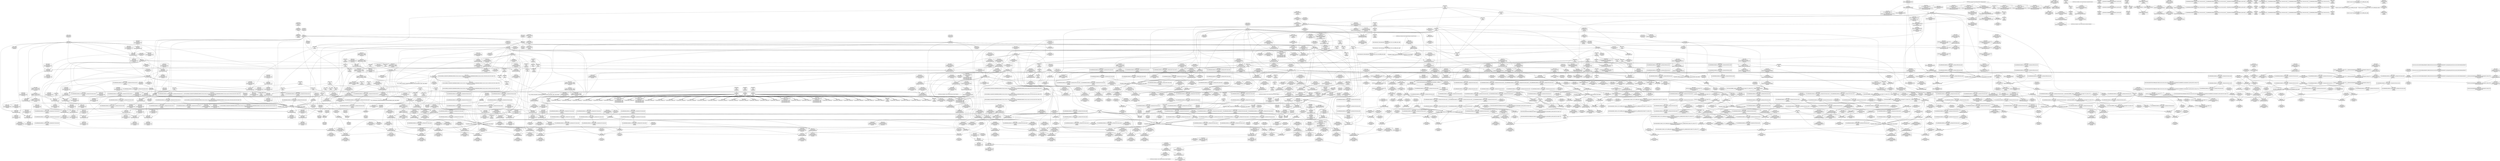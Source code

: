 digraph {
	CE0x50dee90 [shape=record,shape=Mrecord,label="{CE0x50dee90|i64*_getelementptr_inbounds_(_13_x_i64_,_13_x_i64_*___llvm_gcov_ctr126,_i64_0,_i64_10)|*Constant*|*SummSink*}"]
	CE0x5184aa0 [shape=record,shape=Mrecord,label="{CE0x5184aa0|rcu_lock_release:tmp}"]
	CE0x5195960 [shape=record,shape=Mrecord,label="{CE0x5195960|_call_void_mcount()_#3}"]
	CE0x51251b0 [shape=record,shape=Mrecord,label="{CE0x51251b0|__rcu_read_lock:tmp1|*SummSource*}"]
	CE0x5180620 [shape=record,shape=Mrecord,label="{CE0x5180620|COLLAPSED:_GCMRE___llvm_gcov_ctr130_internal_global_4_x_i64_zeroinitializer:_elem_0:default:}"]
	CE0x50b4cd0 [shape=record,shape=Mrecord,label="{CE0x50b4cd0|rcu_read_lock:tmp4|include/linux/rcupdate.h,882}"]
	CE0x50f30c0 [shape=record,shape=Mrecord,label="{CE0x50f30c0|8:_%struct.sock*,_:_SCME_35,36_}"]
	CE0x50e9b10 [shape=record,shape=Mrecord,label="{CE0x50e9b10|sock_has_perm:tmp11|security/selinux/hooks.c,3970}"]
	CE0x5107120 [shape=record,shape=Mrecord,label="{CE0x5107120|task_sid:tmp4|*LoadInst*|security/selinux/hooks.c,208}"]
	CE0x5191e50 [shape=record,shape=Mrecord,label="{CE0x5191e50|i64*_getelementptr_inbounds_(_4_x_i64_,_4_x_i64_*___llvm_gcov_ctr128,_i64_0,_i64_0)|*Constant*}"]
	CE0x51942a0 [shape=record,shape=Mrecord,label="{CE0x51942a0|_call_void_mcount()_#3|*SummSource*}"]
	CE0x50fb5b0 [shape=record,shape=Mrecord,label="{CE0x50fb5b0|sock_has_perm:tmp5|security/selinux/hooks.c,3966|*SummSink*}"]
	CE0x506ac80 [shape=record,shape=Mrecord,label="{CE0x506ac80|selinux_socket_getsockname:sock|Function::selinux_socket_getsockname&Arg::sock::|*SummSink*}"]
	CE0x51d4b60 [shape=record,shape=Mrecord,label="{CE0x51d4b60|__preempt_count_sub:tmp|*SummSink*}"]
	CE0x51206e0 [shape=record,shape=Mrecord,label="{CE0x51206e0|_call_void_lock_release(%struct.lockdep_map*_%map,_i32_1,_i64_ptrtoint_(i8*_blockaddress(_rcu_lock_release,_%__here)_to_i64))_#10,_!dbg_!27716|include/linux/rcupdate.h,423|*SummSource*}"]
	CE0x50f4fc0 [shape=record,shape=Mrecord,label="{CE0x50f4fc0|task_sid:entry|*SummSource*}"]
	CE0x50810d0 [shape=record,shape=Mrecord,label="{CE0x50810d0|rcu_read_lock:tmp14|include/linux/rcupdate.h,882|*SummSource*}"]
	CE0x50eb2f0 [shape=record,shape=Mrecord,label="{CE0x50eb2f0|sock_has_perm:tmp17|security/selinux/hooks.c,3976}"]
	CE0x5131b90 [shape=record,shape=Mrecord,label="{CE0x5131b90|GLOBAL:__preempt_count|Global_var:__preempt_count}"]
	CE0x511a4f0 [shape=record,shape=Mrecord,label="{CE0x511a4f0|_call_void_rcu_lock_release(%struct.lockdep_map*_rcu_lock_map)_#10,_!dbg_!27733|include/linux/rcupdate.h,935|*SummSink*}"]
	CE0x511cf30 [shape=record,shape=Mrecord,label="{CE0x511cf30|__rcu_read_lock:do.end|*SummSink*}"]
	CE0x514f920 [shape=record,shape=Mrecord,label="{CE0x514f920|GLOBAL:__preempt_count_add|*Constant*}"]
	CE0x50b79d0 [shape=record,shape=Mrecord,label="{CE0x50b79d0|i8_2|*Constant*}"]
	CE0x5150eb0 [shape=record,shape=Mrecord,label="{CE0x5150eb0|__rcu_read_lock:tmp5|include/linux/rcupdate.h,239|*SummSink*}"]
	CE0x5147640 [shape=record,shape=Mrecord,label="{CE0x5147640|_call_void_lockdep_rcu_suspicious(i8*_getelementptr_inbounds_(_25_x_i8_,_25_x_i8_*_.str45,_i32_0,_i32_0),_i32_934,_i8*_getelementptr_inbounds_(_44_x_i8_,_44_x_i8_*_.str47,_i32_0,_i32_0))_#10,_!dbg_!27726|include/linux/rcupdate.h,933|*SummSink*}"]
	CE0x50a5490 [shape=record,shape=Mrecord,label="{CE0x50a5490|sock_has_perm:perms|Function::sock_has_perm&Arg::perms::|*SummSink*}"]
	CE0x50f1450 [shape=record,shape=Mrecord,label="{CE0x50f1450|8:_%struct.sock*,_:_SCME_8,16_|*MultipleSource*|security/selinux/hooks.c, 3966|security/selinux/hooks.c,3966|security/selinux/hooks.c,3966}"]
	CE0x514deb0 [shape=record,shape=Mrecord,label="{CE0x514deb0|rcu_read_unlock:tmp9|include/linux/rcupdate.h,933|*SummSource*}"]
	CE0x507a150 [shape=record,shape=Mrecord,label="{CE0x507a150|_call_void_mcount()_#3|*SummSink*}"]
	CE0x50efd20 [shape=record,shape=Mrecord,label="{CE0x50efd20|i64_7|*Constant*}"]
	CE0x514c9d0 [shape=record,shape=Mrecord,label="{CE0x514c9d0|i64*_getelementptr_inbounds_(_4_x_i64_,_4_x_i64_*___llvm_gcov_ctr128,_i64_0,_i64_3)|*Constant*|*SummSink*}"]
	CE0x50ede40 [shape=record,shape=Mrecord,label="{CE0x50ede40|sock_has_perm:sclass|security/selinux/hooks.c,3976|*SummSource*}"]
	CE0x5159f00 [shape=record,shape=Mrecord,label="{CE0x5159f00|i64*_getelementptr_inbounds_(_11_x_i64_,_11_x_i64_*___llvm_gcov_ctr132,_i64_0,_i64_9)|*Constant*|*SummSink*}"]
	CE0x512b4b0 [shape=record,shape=Mrecord,label="{CE0x512b4b0|task_sid:tmp27|security/selinux/hooks.c,208|*SummSource*}"]
	CE0x50e0860 [shape=record,shape=Mrecord,label="{CE0x50e0860|i32_208|*Constant*|*SummSource*}"]
	CE0x5194310 [shape=record,shape=Mrecord,label="{CE0x5194310|_call_void_mcount()_#3|*SummSink*}"]
	CE0x5185e10 [shape=record,shape=Mrecord,label="{CE0x5185e10|__rcu_read_unlock:tmp1|*SummSource*}"]
	CE0x5083eb0 [shape=record,shape=Mrecord,label="{CE0x5083eb0|selinux_socket_getsockname:tmp4|*LoadInst*|security/selinux/hooks.c,4226|*SummSink*}"]
	CE0x5135cd0 [shape=record,shape=Mrecord,label="{CE0x5135cd0|rcu_read_unlock:tmp9|include/linux/rcupdate.h,933}"]
	CE0x5124650 [shape=record,shape=Mrecord,label="{CE0x5124650|i64_ptrtoint_(i8*_blockaddress(_rcu_lock_acquire,_%__here)_to_i64)|*Constant*}"]
	CE0x508deb0 [shape=record,shape=Mrecord,label="{CE0x508deb0|avc_has_perm:requested|Function::avc_has_perm&Arg::requested::}"]
	CE0x5068ba0 [shape=record,shape=Mrecord,label="{CE0x5068ba0|selinux_socket_getsockname:tmp|*SummSource*}"]
	CE0x512c330 [shape=record,shape=Mrecord,label="{CE0x512c330|cred_sid:entry}"]
	CE0x50dd810 [shape=record,shape=Mrecord,label="{CE0x50dd810|i64*_getelementptr_inbounds_(_13_x_i64_,_13_x_i64_*___llvm_gcov_ctr126,_i64_0,_i64_9)|*Constant*|*SummSource*}"]
	CE0x514fbb0 [shape=record,shape=Mrecord,label="{CE0x514fbb0|__preempt_count_add:entry|*SummSource*}"]
	"CONST[source:0(mediator),value:2(dynamic)][purpose:{subject}][SnkIdx:0]"
	CE0x5134ca0 [shape=record,shape=Mrecord,label="{CE0x5134ca0|__rcu_read_lock:tmp7|include/linux/rcupdate.h,240|*SummSource*}"]
	CE0x515ca50 [shape=record,shape=Mrecord,label="{CE0x515ca50|rcu_read_unlock:do.body|*SummSink*}"]
	CE0x513f440 [shape=record,shape=Mrecord,label="{CE0x513f440|__rcu_read_lock:tmp5|include/linux/rcupdate.h,239}"]
	CE0x51b2a50 [shape=record,shape=Mrecord,label="{CE0x51b2a50|__preempt_count_add:tmp|*SummSink*}"]
	CE0x5127630 [shape=record,shape=Mrecord,label="{CE0x5127630|_call_void_asm_addl_$1,_%gs:$0_,_*m,ri,*m,_dirflag_,_fpsr_,_flags_(i32*___preempt_count,_i32_%sub,_i32*___preempt_count)_#3,_!dbg_!27717,_!srcloc_!27718|./arch/x86/include/asm/preempt.h,77}"]
	CE0x512d590 [shape=record,shape=Mrecord,label="{CE0x512d590|rcu_read_unlock:entry}"]
	CE0x5150560 [shape=record,shape=Mrecord,label="{CE0x5150560|_ret_void,_!dbg_!27719|./arch/x86/include/asm/preempt.h,73|*SummSource*}"]
	CE0x50877c0 [shape=record,shape=Mrecord,label="{CE0x50877c0|sock_has_perm:net|security/selinux/hooks.c, 3966|*SummSource*}"]
	CE0x50ea920 [shape=record,shape=Mrecord,label="{CE0x50ea920|__preempt_count_add:tmp6|./arch/x86/include/asm/preempt.h,73|*SummSink*}"]
	CE0x50887a0 [shape=record,shape=Mrecord,label="{CE0x50887a0|sock_has_perm:tmp|*SummSource*}"]
	CE0x50ae740 [shape=record,shape=Mrecord,label="{CE0x50ae740|task_sid:do.end6|*SummSink*}"]
	CE0x506b530 [shape=record,shape=Mrecord,label="{CE0x506b530|COLLAPSED:_GCMRE___llvm_gcov_ctr127_internal_global_11_x_i64_zeroinitializer:_elem_0:default:}"]
	CE0x50eb750 [shape=record,shape=Mrecord,label="{CE0x50eb750|sock_has_perm:u|security/selinux/hooks.c,3973|*SummSource*}"]
	CE0x5123a40 [shape=record,shape=Mrecord,label="{CE0x5123a40|i64*_getelementptr_inbounds_(_4_x_i64_,_4_x_i64_*___llvm_gcov_ctr128,_i64_0,_i64_1)|*Constant*}"]
	CE0x50a4260 [shape=record,shape=Mrecord,label="{CE0x50a4260|_ret_i32_%call1,_!dbg_!27715|security/selinux/hooks.c,4226}"]
	CE0x5193780 [shape=record,shape=Mrecord,label="{CE0x5193780|rcu_lock_release:bb|*SummSource*}"]
	CE0x5134f80 [shape=record,shape=Mrecord,label="{CE0x5134f80|rcu_lock_acquire:indirectgoto|*SummSource*}"]
	CE0x509acd0 [shape=record,shape=Mrecord,label="{CE0x509acd0|i64*_getelementptr_inbounds_(_11_x_i64_,_11_x_i64_*___llvm_gcov_ctr127,_i64_0,_i64_0)|*Constant*|*SummSink*}"]
	CE0x5194f80 [shape=record,shape=Mrecord,label="{CE0x5194f80|i64*_getelementptr_inbounds_(_4_x_i64_,_4_x_i64_*___llvm_gcov_ctr130,_i64_0,_i64_2)|*Constant*|*SummSource*}"]
	CE0x5197310 [shape=record,shape=Mrecord,label="{CE0x5197310|i64*_getelementptr_inbounds_(_4_x_i64_,_4_x_i64_*___llvm_gcov_ctr133,_i64_0,_i64_3)|*Constant*}"]
	CE0x5153010 [shape=record,shape=Mrecord,label="{CE0x5153010|rcu_lock_acquire:tmp3}"]
	CE0x50b4e40 [shape=record,shape=Mrecord,label="{CE0x50b4e40|i64_0|*Constant*}"]
	CE0x514f5d0 [shape=record,shape=Mrecord,label="{CE0x514f5d0|rcu_read_unlock:tmp5|include/linux/rcupdate.h,933|*SummSource*}"]
	CE0x5128710 [shape=record,shape=Mrecord,label="{CE0x5128710|rcu_lock_release:bb}"]
	CE0x51b2800 [shape=record,shape=Mrecord,label="{CE0x51b2800|__preempt_count_add:tmp3}"]
	CE0x5070c40 [shape=record,shape=Mrecord,label="{CE0x5070c40|%struct.task_struct*_(%struct.task_struct**)*_asm_movq_%gs:$_1:P_,$0_,_r,im,_dirflag_,_fpsr_,_flags_|*SummSink*}"]
	CE0x50f1870 [shape=record,shape=Mrecord,label="{CE0x50f1870|i64*_getelementptr_inbounds_(_6_x_i64_,_6_x_i64_*___llvm_gcov_ctr327,_i64_0,_i64_3)|*Constant*|*SummSource*}"]
	CE0x514a1d0 [shape=record,shape=Mrecord,label="{CE0x514a1d0|rcu_read_unlock:tobool1|include/linux/rcupdate.h,933|*SummSource*}"]
	CE0x518eda0 [shape=record,shape=Mrecord,label="{CE0x518eda0|__preempt_count_sub:tmp4|./arch/x86/include/asm/preempt.h,77}"]
	CE0x50f43c0 [shape=record,shape=Mrecord,label="{CE0x50f43c0|8:_%struct.sock*,_:_SCME_51,52_}"]
	CE0x51b2ac0 [shape=record,shape=Mrecord,label="{CE0x51b2ac0|__rcu_read_unlock:do.end|*SummSource*}"]
	CE0x510ed10 [shape=record,shape=Mrecord,label="{CE0x510ed10|task_sid:tmp|*SummSink*}"]
	CE0x51aff50 [shape=record,shape=Mrecord,label="{CE0x51aff50|__rcu_read_unlock:tmp2|*SummSource*}"]
	CE0x512d910 [shape=record,shape=Mrecord,label="{CE0x512d910|rcu_read_unlock:entry|*SummSource*}"]
	CE0x5107a70 [shape=record,shape=Mrecord,label="{CE0x5107a70|i64_3|*Constant*}"]
	CE0x515bc20 [shape=record,shape=Mrecord,label="{CE0x515bc20|rcu_read_unlock:if.then|*SummSource*}"]
	CE0x5097340 [shape=record,shape=Mrecord,label="{CE0x5097340|rcu_read_lock:entry|*SummSink*}"]
	CE0x506f940 [shape=record,shape=Mrecord,label="{CE0x506f940|COLLAPSED:_CMRE:_elem_0::|security/selinux/hooks.c,196}"]
	CE0x511c2a0 [shape=record,shape=Mrecord,label="{CE0x511c2a0|__rcu_read_unlock:entry|*SummSink*}"]
	CE0x50acaa0 [shape=record,shape=Mrecord,label="{CE0x50acaa0|task_sid:tmp4|*LoadInst*|security/selinux/hooks.c,208|*SummSink*}"]
	CE0x505d070 [shape=record,shape=Mrecord,label="{CE0x505d070|i64*_getelementptr_inbounds_(_2_x_i64_,_2_x_i64_*___llvm_gcov_ctr363,_i64_0,_i64_1)|*Constant*}"]
	CE0x50ad130 [shape=record,shape=Mrecord,label="{CE0x50ad130|rcu_read_lock:tmp5|include/linux/rcupdate.h,882|*SummSink*}"]
	CE0x51570f0 [shape=record,shape=Mrecord,label="{CE0x51570f0|i64*_getelementptr_inbounds_(_4_x_i64_,_4_x_i64_*___llvm_gcov_ctr130,_i64_0,_i64_1)|*Constant*|*SummSource*}"]
	CE0x5190830 [shape=record,shape=Mrecord,label="{CE0x5190830|__preempt_count_add:tmp2}"]
	CE0x5146100 [shape=record,shape=Mrecord,label="{CE0x5146100|i64*_getelementptr_inbounds_(_11_x_i64_,_11_x_i64_*___llvm_gcov_ctr127,_i64_0,_i64_9)|*Constant*|*SummSource*}"]
	CE0x506e1b0 [shape=record,shape=Mrecord,label="{CE0x506e1b0|get_current:tmp3|*SummSink*}"]
	CE0x50fb9a0 [shape=record,shape=Mrecord,label="{CE0x50fb9a0|i8_0|*Constant*|*SummSink*}"]
	CE0x50e7b00 [shape=record,shape=Mrecord,label="{CE0x50e7b00|_call_void_asm_addl_$1,_%gs:$0_,_*m,ri,*m,_dirflag_,_fpsr_,_flags_(i32*___preempt_count,_i32_%val,_i32*___preempt_count)_#3,_!dbg_!27714,_!srcloc_!27717|./arch/x86/include/asm/preempt.h,72|*SummSink*}"]
	CE0x5120670 [shape=record,shape=Mrecord,label="{CE0x5120670|_call_void_lock_release(%struct.lockdep_map*_%map,_i32_1,_i64_ptrtoint_(i8*_blockaddress(_rcu_lock_release,_%__here)_to_i64))_#10,_!dbg_!27716|include/linux/rcupdate.h,423}"]
	CE0x513da10 [shape=record,shape=Mrecord,label="{CE0x513da10|_call_void_lockdep_rcu_suspicious(i8*_getelementptr_inbounds_(_25_x_i8_,_25_x_i8_*_.str45,_i32_0,_i32_0),_i32_883,_i8*_getelementptr_inbounds_(_42_x_i8_,_42_x_i8_*_.str46,_i32_0,_i32_0))_#10,_!dbg_!27728|include/linux/rcupdate.h,882|*SummSource*}"]
	CE0x5159d10 [shape=record,shape=Mrecord,label="{CE0x5159d10|i64*_getelementptr_inbounds_(_11_x_i64_,_11_x_i64_*___llvm_gcov_ctr132,_i64_0,_i64_9)|*Constant*|*SummSource*}"]
	CE0x50f6ca0 [shape=record,shape=Mrecord,label="{CE0x50f6ca0|sock_has_perm:call|security/selinux/hooks.c,3967|*SummSink*}"]
	CE0x515b050 [shape=record,shape=Mrecord,label="{CE0x515b050|i64*_getelementptr_inbounds_(_11_x_i64_,_11_x_i64_*___llvm_gcov_ctr132,_i64_0,_i64_10)|*Constant*}"]
	CE0x50b5610 [shape=record,shape=Mrecord,label="{CE0x50b5610|GLOBAL:rcu_read_lock|*Constant*|*SummSource*}"]
	CE0x5081760 [shape=record,shape=Mrecord,label="{CE0x5081760|rcu_read_lock:tmp15|include/linux/rcupdate.h,882|*SummSink*}"]
	CE0x50a78b0 [shape=record,shape=Mrecord,label="{CE0x50a78b0|i32_16|*Constant*|*SummSource*}"]
	CE0x5185a90 [shape=record,shape=Mrecord,label="{CE0x5185a90|i64*_getelementptr_inbounds_(_4_x_i64_,_4_x_i64_*___llvm_gcov_ctr135,_i64_0,_i64_3)|*Constant*|*SummSink*}"]
	CE0x510d0b0 [shape=record,shape=Mrecord,label="{CE0x510d0b0|task_sid:land.lhs.true|*SummSource*}"]
	CE0x510d4c0 [shape=record,shape=Mrecord,label="{CE0x510d4c0|__rcu_read_lock:entry}"]
	CE0x50e6b80 [shape=record,shape=Mrecord,label="{CE0x50e6b80|__preempt_count_sub:do.end}"]
	CE0x5108eb0 [shape=record,shape=Mrecord,label="{CE0x5108eb0|_call_void___rcu_read_lock()_#10,_!dbg_!27710|include/linux/rcupdate.h,879}"]
	CE0x5194590 [shape=record,shape=Mrecord,label="{CE0x5194590|COLLAPSED:_GCMRE___llvm_gcov_ctr134_internal_global_4_x_i64_zeroinitializer:_elem_0:default:}"]
	CE0x51373a0 [shape=record,shape=Mrecord,label="{CE0x51373a0|_ret_void,_!dbg_!27719|./arch/x86/include/asm/preempt.h,73}"]
	CE0x51b28b0 [shape=record,shape=Mrecord,label="{CE0x51b28b0|__rcu_read_unlock:do.end}"]
	CE0x5098430 [shape=record,shape=Mrecord,label="{CE0x5098430|_ret_void,_!dbg_!27735|include/linux/rcupdate.h,884|*SummSink*}"]
	CE0x5113b10 [shape=record,shape=Mrecord,label="{CE0x5113b10|cred_sid:tmp|*SummSink*}"]
	CE0x50e2a30 [shape=record,shape=Mrecord,label="{CE0x50e2a30|__preempt_count_sub:tmp7|./arch/x86/include/asm/preempt.h,78|*SummSource*}"]
	CE0x5110410 [shape=record,shape=Mrecord,label="{CE0x5110410|task_sid:if.then|*SummSource*}"]
	CE0x51964e0 [shape=record,shape=Mrecord,label="{CE0x51964e0|__preempt_count_add:tmp5|./arch/x86/include/asm/preempt.h,72}"]
	CE0x51966b0 [shape=record,shape=Mrecord,label="{CE0x51966b0|rcu_lock_release:indirectgoto|*SummSink*}"]
	CE0x50bb670 [shape=record,shape=Mrecord,label="{CE0x50bb670|sock_has_perm:tmp18|security/selinux/hooks.c,3977|*SummSource*}"]
	CE0x50e85f0 [shape=record,shape=Mrecord,label="{CE0x50e85f0|COLLAPSED:_GCMRE___llvm_gcov_ctr135_internal_global_4_x_i64_zeroinitializer:_elem_0:default:}"]
	CE0x5195850 [shape=record,shape=Mrecord,label="{CE0x5195850|__rcu_read_lock:tmp3|*SummSink*}"]
	CE0x51946a0 [shape=record,shape=Mrecord,label="{CE0x51946a0|i64*_getelementptr_inbounds_(_4_x_i64_,_4_x_i64_*___llvm_gcov_ctr128,_i64_0,_i64_0)|*Constant*|*SummSource*}"]
	CE0x5069f90 [shape=record,shape=Mrecord,label="{CE0x5069f90|i64_1|*Constant*|*SummSource*}"]
	CE0x50f71e0 [shape=record,shape=Mrecord,label="{CE0x50f71e0|i32_2|*Constant*|*SummSource*}"]
	CE0x514d330 [shape=record,shape=Mrecord,label="{CE0x514d330|__rcu_read_lock:bb|*SummSink*}"]
	CE0x510a830 [shape=record,shape=Mrecord,label="{CE0x510a830|__rcu_read_lock:entry|*SummSource*}"]
	CE0x5157260 [shape=record,shape=Mrecord,label="{CE0x5157260|i64*_getelementptr_inbounds_(_4_x_i64_,_4_x_i64_*___llvm_gcov_ctr130,_i64_0,_i64_1)|*Constant*|*SummSink*}"]
	CE0x5133670 [shape=record,shape=Mrecord,label="{CE0x5133670|rcu_lock_acquire:tmp1|*SummSource*}"]
	CE0x5135a60 [shape=record,shape=Mrecord,label="{CE0x5135a60|rcu_read_lock:tmp7|include/linux/rcupdate.h,882|*SummSource*}"]
	CE0x515c540 [shape=record,shape=Mrecord,label="{CE0x515c540|rcu_read_unlock:bb}"]
	CE0x5082550 [shape=record,shape=Mrecord,label="{CE0x5082550|32:_%struct.sock*,_:_CRE_4,6_|*MultipleSource*|Function::selinux_socket_getsockname&Arg::sock::|security/selinux/hooks.c,4226}"]
	CE0x50ebad0 [shape=record,shape=Mrecord,label="{CE0x50ebad0|sock_has_perm:tmp17|security/selinux/hooks.c,3976|*SummSource*}"]
	CE0x510a320 [shape=record,shape=Mrecord,label="{CE0x510a320|_call_void_rcu_lock_acquire(%struct.lockdep_map*_rcu_lock_map)_#10,_!dbg_!27711|include/linux/rcupdate.h,881|*SummSource*}"]
	CE0x51565e0 [shape=record,shape=Mrecord,label="{CE0x51565e0|i64*_getelementptr_inbounds_(_11_x_i64_,_11_x_i64_*___llvm_gcov_ctr132,_i64_0,_i64_8)|*Constant*|*SummSink*}"]
	CE0x508a5d0 [shape=record,shape=Mrecord,label="{CE0x508a5d0|i32_2|*Constant*|*SummSink*}"]
	CE0x50a41f0 [shape=record,shape=Mrecord,label="{CE0x50a41f0|_ret_i32_%retval.0,_!dbg_!27740|security/selinux/hooks.c,3977|*SummSource*}"]
	CE0x51932c0 [shape=record,shape=Mrecord,label="{CE0x51932c0|i8*_undef|*Constant*|*SummSink*}"]
	CE0x5196050 [shape=record,shape=Mrecord,label="{CE0x5196050|i64*_getelementptr_inbounds_(_4_x_i64_,_4_x_i64_*___llvm_gcov_ctr133,_i64_0,_i64_1)|*Constant*|*SummSource*}"]
	CE0x50ba690 [shape=record,shape=Mrecord,label="{CE0x50ba690|avc_has_perm:entry|*SummSource*}"]
	CE0x511cc40 [shape=record,shape=Mrecord,label="{CE0x511cc40|_ret_void,_!dbg_!27717|include/linux/rcupdate.h,245|*SummSink*}"]
	CE0x51314c0 [shape=record,shape=Mrecord,label="{CE0x51314c0|__rcu_read_lock:tmp7|include/linux/rcupdate.h,240|*SummSink*}"]
	CE0x512ce90 [shape=record,shape=Mrecord,label="{CE0x512ce90|_call_void_rcu_read_unlock()_#10,_!dbg_!27748|security/selinux/hooks.c,209|*SummSink*}"]
	CE0x50ed0d0 [shape=record,shape=Mrecord,label="{CE0x50ed0d0|sock_has_perm:sk4|security/selinux/hooks.c,3974}"]
	CE0x5113f30 [shape=record,shape=Mrecord,label="{CE0x5113f30|task_sid:do.body|*SummSink*}"]
	CE0x5144840 [shape=record,shape=Mrecord,label="{CE0x5144840|rcu_read_lock:tmp21|include/linux/rcupdate.h,884}"]
	CE0x50964e0 [shape=record,shape=Mrecord,label="{CE0x50964e0|rcu_read_lock:tmp2}"]
	CE0x5196840 [shape=record,shape=Mrecord,label="{CE0x5196840|rcu_lock_release:indirectgoto|*SummSource*}"]
	CE0x5107f50 [shape=record,shape=Mrecord,label="{CE0x5107f50|task_sid:tmp3}"]
	CE0x51580d0 [shape=record,shape=Mrecord,label="{CE0x51580d0|i64_1|*Constant*}"]
	CE0x50ee8e0 [shape=record,shape=Mrecord,label="{CE0x50ee8e0|i32_4|*Constant*|*SummSink*}"]
	CE0x5180690 [shape=record,shape=Mrecord,label="{CE0x5180690|rcu_lock_acquire:tmp|*SummSource*}"]
	CE0x50f4750 [shape=record,shape=Mrecord,label="{CE0x50f4750|8:_%struct.sock*,_:_SCME_54,55_}"]
	CE0x5116710 [shape=record,shape=Mrecord,label="{CE0x5116710|i64_7|*Constant*}"]
	CE0x5192a40 [shape=record,shape=Mrecord,label="{CE0x5192a40|i8*_undef|*Constant*|*SummSource*}"]
	CE0x50e0290 [shape=record,shape=Mrecord,label="{CE0x50e0290|GLOBAL:lockdep_rcu_suspicious|*Constant*}"]
	CE0x50f5640 [shape=record,shape=Mrecord,label="{CE0x50f5640|_ret_i32_%call7,_!dbg_!27749|security/selinux/hooks.c,210|*SummSource*}"]
	CE0x5153230 [shape=record,shape=Mrecord,label="{CE0x5153230|rcu_lock_acquire:tmp3|*SummSink*}"]
	CE0x50f0ac0 [shape=record,shape=Mrecord,label="{CE0x50f0ac0|avc_has_perm:auditdata|Function::avc_has_perm&Arg::auditdata::|*SummSink*}"]
	CE0x5072090 [shape=record,shape=Mrecord,label="{CE0x5072090|selinux_socket_getsockname:call1|security/selinux/hooks.c,4226}"]
	CE0x50f31f0 [shape=record,shape=Mrecord,label="{CE0x50f31f0|8:_%struct.sock*,_:_SCME_36,37_}"]
	CE0x50acbc0 [shape=record,shape=Mrecord,label="{CE0x50acbc0|task_sid:call|security/selinux/hooks.c,208}"]
	CE0x512ac10 [shape=record,shape=Mrecord,label="{CE0x512ac10|i64*_getelementptr_inbounds_(_13_x_i64_,_13_x_i64_*___llvm_gcov_ctr126,_i64_0,_i64_12)|*Constant*}"]
	CE0x5127130 [shape=record,shape=Mrecord,label="{CE0x5127130|_call_void_mcount()_#3|*SummSource*}"]
	CE0x5113d90 [shape=record,shape=Mrecord,label="{CE0x5113d90|task_sid:do.body}"]
	CE0x5119ae0 [shape=record,shape=Mrecord,label="{CE0x5119ae0|rcu_read_unlock:tmp22|include/linux/rcupdate.h,935|*SummSource*}"]
	CE0x5187be0 [shape=record,shape=Mrecord,label="{CE0x5187be0|__preempt_count_add:do.end}"]
	CE0x5183630 [shape=record,shape=Mrecord,label="{CE0x5183630|i64*_getelementptr_inbounds_(_4_x_i64_,_4_x_i64_*___llvm_gcov_ctr129,_i64_0,_i64_3)|*Constant*|*SummSink*}"]
	CE0x50a0ca0 [shape=record,shape=Mrecord,label="{CE0x50a0ca0|get_current:bb|*SummSink*}"]
	CE0x506b210 [shape=record,shape=Mrecord,label="{CE0x506b210|get_current:tmp4|./arch/x86/include/asm/current.h,14|*SummSource*}"]
	CE0x512ff20 [shape=record,shape=Mrecord,label="{CE0x512ff20|rcu_read_lock:call|include/linux/rcupdate.h,882}"]
	CE0x506a460 [shape=record,shape=Mrecord,label="{CE0x506a460|i64*_getelementptr_inbounds_(_2_x_i64_,_2_x_i64_*___llvm_gcov_ctr363,_i64_0,_i64_0)|*Constant*}"]
	CE0x50e2e30 [shape=record,shape=Mrecord,label="{CE0x50e2e30|i64*_getelementptr_inbounds_(_4_x_i64_,_4_x_i64_*___llvm_gcov_ctr135,_i64_0,_i64_0)|*Constant*|*SummSink*}"]
	CE0x511ba10 [shape=record,shape=Mrecord,label="{CE0x511ba10|_call_void___rcu_read_unlock()_#10,_!dbg_!27734|include/linux/rcupdate.h,937|*SummSource*}"]
	CE0x51300f0 [shape=record,shape=Mrecord,label="{CE0x51300f0|_ret_void,_!dbg_!27717|include/linux/rcupdate.h,419}"]
	CE0x50a6580 [shape=record,shape=Mrecord,label="{CE0x50a6580|i32_16|*Constant*|*SummSink*}"]
	CE0x519e1c0 [shape=record,shape=Mrecord,label="{CE0x519e1c0|__preempt_count_add:tmp4|./arch/x86/include/asm/preempt.h,72|*SummSource*}"]
	CE0x5151c40 [shape=record,shape=Mrecord,label="{CE0x5151c40|_call_void_mcount()_#3}"]
	CE0x50f9f90 [shape=record,shape=Mrecord,label="{CE0x50f9f90|sock_has_perm:tmp12|security/selinux/hooks.c,3970}"]
	CE0x50b4fe0 [shape=record,shape=Mrecord,label="{CE0x50b4fe0|rcu_read_lock:tmp4|include/linux/rcupdate.h,882|*SummSource*}"]
	CE0x5111c20 [shape=record,shape=Mrecord,label="{CE0x5111c20|task_sid:do.body5|*SummSink*}"]
	CE0x5132680 [shape=record,shape=Mrecord,label="{CE0x5132680|GLOBAL:rcu_read_lock.__warned|Global_var:rcu_read_lock.__warned|*SummSink*}"]
	CE0x50795c0 [shape=record,shape=Mrecord,label="{CE0x50795c0|i32_1|*Constant*}"]
	CE0x5131ed0 [shape=record,shape=Mrecord,label="{CE0x5131ed0|rcu_read_lock:if.end|*SummSource*}"]
	CE0x512cff0 [shape=record,shape=Mrecord,label="{CE0x512cff0|GLOBAL:rcu_read_unlock|*Constant*}"]
	CE0x50f6bd0 [shape=record,shape=Mrecord,label="{CE0x50f6bd0|sock_has_perm:call|security/selinux/hooks.c,3967|*SummSource*}"]
	CE0x51d4740 [shape=record,shape=Mrecord,label="{CE0x51d4740|i64*_getelementptr_inbounds_(_4_x_i64_,_4_x_i64_*___llvm_gcov_ctr135,_i64_0,_i64_2)|*Constant*|*SummSource*}"]
	CE0x5133600 [shape=record,shape=Mrecord,label="{CE0x5133600|rcu_lock_acquire:tmp1}"]
	CE0x515b550 [shape=record,shape=Mrecord,label="{CE0x515b550|i64*_getelementptr_inbounds_(_11_x_i64_,_11_x_i64_*___llvm_gcov_ctr132,_i64_0,_i64_10)|*Constant*|*SummSink*}"]
	CE0x50f26a0 [shape=record,shape=Mrecord,label="{CE0x50f26a0|8:_%struct.sock*,_:_SCME_26,27_}"]
	CE0x5076130 [shape=record,shape=Mrecord,label="{CE0x5076130|get_current:tmp3|*SummSource*}"]
	CE0x512d7d0 [shape=record,shape=Mrecord,label="{CE0x512d7d0|GLOBAL:rcu_read_unlock|*Constant*|*SummSink*}"]
	CE0x50a6700 [shape=record,shape=Mrecord,label="{CE0x50a6700|sock_has_perm:perms|Function::sock_has_perm&Arg::perms::}"]
	CE0x50965c0 [shape=record,shape=Mrecord,label="{CE0x50965c0|rcu_read_lock:tmp2|*SummSink*}"]
	CE0x5185180 [shape=record,shape=Mrecord,label="{CE0x5185180|__preempt_count_add:do.end|*SummSource*}"]
	CE0x51076a0 [shape=record,shape=Mrecord,label="{CE0x51076a0|rcu_read_lock:tmp3|*SummSink*}"]
	CE0x510c660 [shape=record,shape=Mrecord,label="{CE0x510c660|cred_sid:tmp3|*SummSink*}"]
	CE0x519e2e0 [shape=record,shape=Mrecord,label="{CE0x519e2e0|_call_void_mcount()_#3}"]
	CE0x5068740 [shape=record,shape=Mrecord,label="{CE0x5068740|selinux_socket_getsockname:tmp1|*SummSource*}"]
	CE0x50ed200 [shape=record,shape=Mrecord,label="{CE0x50ed200|sock_has_perm:sk4|security/selinux/hooks.c,3974|*SummSource*}"]
	CE0x511b2b0 [shape=record,shape=Mrecord,label="{CE0x511b2b0|rcu_lock_release:map|Function::rcu_lock_release&Arg::map::|*SummSink*}"]
	CE0x5195480 [shape=record,shape=Mrecord,label="{CE0x5195480|__rcu_read_lock:do.body}"]
	CE0x50f6900 [shape=record,shape=Mrecord,label="{CE0x50f6900|i64_56|*Constant*}"]
	CE0x50acd50 [shape=record,shape=Mrecord,label="{CE0x50acd50|task_sid:call|security/selinux/hooks.c,208|*SummSource*}"]
	CE0x5117fe0 [shape=record,shape=Mrecord,label="{CE0x5117fe0|task_sid:tmp18|security/selinux/hooks.c,208}"]
	CE0x511d580 [shape=record,shape=Mrecord,label="{CE0x511d580|i64*_getelementptr_inbounds_(_4_x_i64_,_4_x_i64_*___llvm_gcov_ctr133,_i64_0,_i64_1)|*Constant*|*SummSink*}"]
	CE0x5150780 [shape=record,shape=Mrecord,label="{CE0x5150780|rcu_read_unlock:tmp11|include/linux/rcupdate.h,933|*SummSink*}"]
	CE0x50de590 [shape=record,shape=Mrecord,label="{CE0x50de590|task_sid:tmp21|security/selinux/hooks.c,208|*SummSink*}"]
	CE0x50dfd60 [shape=record,shape=Mrecord,label="{CE0x50dfd60|i8*_getelementptr_inbounds_(_25_x_i8_,_25_x_i8_*_.str3,_i32_0,_i32_0)|*Constant*}"]
	CE0x51926d0 [shape=record,shape=Mrecord,label="{CE0x51926d0|rcu_lock_acquire:tmp7|*SummSink*}"]
	CE0x51531c0 [shape=record,shape=Mrecord,label="{CE0x51531c0|rcu_lock_acquire:tmp3|*SummSource*}"]
	CE0x5070990 [shape=record,shape=Mrecord,label="{CE0x5070990|sock_has_perm:bb|*SummSource*}"]
	CE0x512b8d0 [shape=record,shape=Mrecord,label="{CE0x512b8d0|GLOBAL:cred_sid|*Constant*}"]
	CE0x5070580 [shape=record,shape=Mrecord,label="{CE0x5070580|_call_void_mcount()_#3|*SummSink*}"]
	CE0x5080da0 [shape=record,shape=Mrecord,label="{CE0x5080da0|rcu_read_unlock:tmp16|include/linux/rcupdate.h,933|*SummSink*}"]
	CE0x50f7cd0 [shape=record,shape=Mrecord,label="{CE0x50f7cd0|sock_has_perm:tmp6|security/selinux/hooks.c,3969|*SummSink*}"]
	CE0x50ae4c0 [shape=record,shape=Mrecord,label="{CE0x50ae4c0|task_sid:land.lhs.true}"]
	CE0x511d240 [shape=record,shape=Mrecord,label="{CE0x511d240|_call_void_lock_acquire(%struct.lockdep_map*_%map,_i32_0,_i32_0,_i32_2,_i32_0,_%struct.lockdep_map*_null,_i64_ptrtoint_(i8*_blockaddress(_rcu_lock_acquire,_%__here)_to_i64))_#10,_!dbg_!27716|include/linux/rcupdate.h,418|*SummSource*}"]
	CE0x5111a70 [shape=record,shape=Mrecord,label="{CE0x5111a70|task_sid:tmp11|security/selinux/hooks.c,208}"]
	CE0x506b2e0 [shape=record,shape=Mrecord,label="{CE0x506b2e0|get_current:tmp2}"]
	CE0x50ec110 [shape=record,shape=Mrecord,label="{CE0x50ec110|sock_has_perm:net1|security/selinux/hooks.c,3973|*SummSink*}"]
	CE0x5148000 [shape=record,shape=Mrecord,label="{CE0x5148000|rcu_read_unlock:tobool|include/linux/rcupdate.h,933}"]
	CE0x5195550 [shape=record,shape=Mrecord,label="{CE0x5195550|__rcu_read_unlock:tmp|*SummSink*}"]
	CE0x518e790 [shape=record,shape=Mrecord,label="{CE0x518e790|__preempt_count_sub:tmp5|./arch/x86/include/asm/preempt.h,77|*SummSink*}"]
	CE0x517f580 [shape=record,shape=Mrecord,label="{CE0x517f580|i64_1|*Constant*}"]
	CE0x5071f90 [shape=record,shape=Mrecord,label="{CE0x5071f90|selinux_socket_getsockname:tmp4|*LoadInst*|security/selinux/hooks.c,4226|*SummSource*}"]
	CE0x5148370 [shape=record,shape=Mrecord,label="{CE0x5148370|i64*_getelementptr_inbounds_(_4_x_i64_,_4_x_i64_*___llvm_gcov_ctr128,_i64_0,_i64_3)|*Constant*}"]
	CE0x510c890 [shape=record,shape=Mrecord,label="{CE0x510c890|i64_1|*Constant*}"]
	CE0x50f9070 [shape=record,shape=Mrecord,label="{CE0x50f9070|i64_0|*Constant*|*SummSource*}"]
	CE0x50e8760 [shape=record,shape=Mrecord,label="{CE0x50e8760|__preempt_count_sub:tmp|*SummSource*}"]
	CE0x506ccf0 [shape=record,shape=Mrecord,label="{CE0x506ccf0|i64*_getelementptr_inbounds_(_2_x_i64_,_2_x_i64_*___llvm_gcov_ctr363,_i64_0,_i64_1)|*Constant*|*SummSink*}"]
	CE0x5096e40 [shape=record,shape=Mrecord,label="{CE0x5096e40|GLOBAL:rcu_lock_acquire|*Constant*|*SummSink*}"]
	CE0x517e010 [shape=record,shape=Mrecord,label="{CE0x517e010|rcu_lock_release:tmp7|*SummSink*}"]
	CE0x51111f0 [shape=record,shape=Mrecord,label="{CE0x51111f0|cred_sid:sid|security/selinux/hooks.c,197}"]
	CE0x5128d70 [shape=record,shape=Mrecord,label="{CE0x5128d70|_call_void___preempt_count_sub(i32_1)_#10,_!dbg_!27715|include/linux/rcupdate.h,244}"]
	CE0x5191bd0 [shape=record,shape=Mrecord,label="{CE0x5191bd0|__rcu_read_lock:do.body|*SummSource*}"]
	CE0x5147e80 [shape=record,shape=Mrecord,label="{CE0x5147e80|rcu_read_unlock:tmp4|include/linux/rcupdate.h,933}"]
	CE0x50eef70 [shape=record,shape=Mrecord,label="{CE0x50eef70|i32_(i32,_i32,_i16,_i32,_%struct.common_audit_data*)*_bitcast_(i32_(i32,_i32,_i16,_i32,_%struct.common_audit_data.495*)*_avc_has_perm_to_i32_(i32,_i32,_i16,_i32,_%struct.common_audit_data*)*)|*Constant*}"]
	CE0x50dd7a0 [shape=record,shape=Mrecord,label="{CE0x50dd7a0|i64*_getelementptr_inbounds_(_13_x_i64_,_13_x_i64_*___llvm_gcov_ctr126,_i64_0,_i64_9)|*Constant*}"]
	CE0x50968d0 [shape=record,shape=Mrecord,label="{CE0x50968d0|task_sid:tmp|*SummSource*}"]
	CE0x51443c0 [shape=record,shape=Mrecord,label="{CE0x51443c0|rcu_read_lock:tmp20|include/linux/rcupdate.h,882}"]
	CE0x5125140 [shape=record,shape=Mrecord,label="{CE0x5125140|__rcu_read_lock:tmp1}"]
	CE0x51107c0 [shape=record,shape=Mrecord,label="{CE0x51107c0|task_sid:tmp9|security/selinux/hooks.c,208|*SummSink*}"]
	CE0x50f4c10 [shape=record,shape=Mrecord,label="{CE0x50f4c10|i32_8|*Constant*|*SummSink*}"]
	CE0x50fac80 [shape=record,shape=Mrecord,label="{CE0x50fac80|sock_has_perm:tmp3|security/selinux/hooks.c,3964|*SummSource*}"]
	CE0x5112530 [shape=record,shape=Mrecord,label="{CE0x5112530|task_sid:bb|*SummSource*}"]
	CE0x5070a00 [shape=record,shape=Mrecord,label="{CE0x5070a00|sock_has_perm:bb|*SummSink*}"]
	CE0x5187a40 [shape=record,shape=Mrecord,label="{CE0x5187a40|__preempt_count_add:do.body|*SummSource*}"]
	CE0x509da20 [shape=record,shape=Mrecord,label="{CE0x509da20|sock_has_perm:cleanup}"]
	CE0x510b730 [shape=record,shape=Mrecord,label="{CE0x510b730|task_sid:tmp13|security/selinux/hooks.c,208|*SummSource*}"]
	CE0x5097950 [shape=record,shape=Mrecord,label="{CE0x5097950|i64_2|*Constant*}"]
	CE0x5126f40 [shape=record,shape=Mrecord,label="{CE0x5126f40|i64*_getelementptr_inbounds_(_4_x_i64_,_4_x_i64_*___llvm_gcov_ctr129,_i64_0,_i64_1)|*Constant*|*SummSource*}"]
	CE0x50976c0 [shape=record,shape=Mrecord,label="{CE0x50976c0|rcu_read_lock:tobool|include/linux/rcupdate.h,882|*SummSource*}"]
	CE0x5106690 [shape=record,shape=Mrecord,label="{CE0x5106690|rcu_read_unlock:land.lhs.true2}"]
	CE0x51318d0 [shape=record,shape=Mrecord,label="{CE0x51318d0|rcu_read_unlock:tmp3|*SummSink*}"]
	CE0x47aa0c0 [shape=record,shape=Mrecord,label="{CE0x47aa0c0|sock_has_perm:task|Function::sock_has_perm&Arg::task::|*SummSource*}"]
	CE0x5130910 [shape=record,shape=Mrecord,label="{CE0x5130910|rcu_read_lock:tmp1|*SummSource*}"]
	CE0x5192660 [shape=record,shape=Mrecord,label="{CE0x5192660|rcu_lock_acquire:tmp7|*SummSource*}"]
	CE0x51831f0 [shape=record,shape=Mrecord,label="{CE0x51831f0|i64*_getelementptr_inbounds_(_4_x_i64_,_4_x_i64_*___llvm_gcov_ctr135,_i64_0,_i64_2)|*Constant*}"]
	CE0x50e21a0 [shape=record,shape=Mrecord,label="{CE0x50e21a0|_call_void_asm_addl_$1,_%gs:$0_,_*m,ri,*m,_dirflag_,_fpsr_,_flags_(i32*___preempt_count,_i32_%sub,_i32*___preempt_count)_#3,_!dbg_!27717,_!srcloc_!27718|./arch/x86/include/asm/preempt.h,77|*SummSink*}"]
	CE0x50ee350 [shape=record,shape=Mrecord,label="{CE0x50ee350|sock_has_perm:tmp16|security/selinux/hooks.c,3976|*SummSource*}"]
	CE0x51598c0 [shape=record,shape=Mrecord,label="{CE0x51598c0|i8*_getelementptr_inbounds_(_44_x_i8_,_44_x_i8_*_.str47,_i32_0,_i32_0)|*Constant*|*SummSink*}"]
	CE0x5071140 [shape=record,shape=Mrecord,label="{CE0x5071140|avc_has_perm:ssid|Function::avc_has_perm&Arg::ssid::|*SummSource*}"]
	CE0x510baa0 [shape=record,shape=Mrecord,label="{CE0x510baa0|GLOBAL:__llvm_gcov_ctr126|Global_var:__llvm_gcov_ctr126|*SummSink*}"]
	CE0x5129ba0 [shape=record,shape=Mrecord,label="{CE0x5129ba0|task_sid:tmp25|security/selinux/hooks.c,208}"]
	CE0x50f2f90 [shape=record,shape=Mrecord,label="{CE0x50f2f90|8:_%struct.sock*,_:_SCME_34,35_}"]
	CE0x50ac7f0 [shape=record,shape=Mrecord,label="{CE0x50ac7f0|GLOBAL:rcu_lock_acquire|*Constant*|*SummSource*}"]
	CE0x50f4030 [shape=record,shape=Mrecord,label="{CE0x50f4030|8:_%struct.sock*,_:_SCME_48,49_}"]
	CE0x5089910 [shape=record,shape=Mrecord,label="{CE0x5089910|i32_0|*Constant*}"]
	CE0x51485f0 [shape=record,shape=Mrecord,label="{CE0x51485f0|rcu_read_unlock:call|include/linux/rcupdate.h,933}"]
	CE0x5180280 [shape=record,shape=Mrecord,label="{CE0x5180280|__rcu_read_unlock:do.body}"]
	CE0x506a5c0 [shape=record,shape=Mrecord,label="{CE0x506a5c0|i32_0|*Constant*|*SummSink*}"]
	CE0x50872b0 [shape=record,shape=Mrecord,label="{CE0x50872b0|i32_77|*Constant*|*SummSink*}"]
	CE0x5084fe0 [shape=record,shape=Mrecord,label="{CE0x5084fe0|i64*_getelementptr_inbounds_(_13_x_i64_,_13_x_i64_*___llvm_gcov_ctr126,_i64_0,_i64_1)|*Constant*}"]
	CE0x51c6520 [shape=record,shape=Mrecord,label="{CE0x51c6520|__preempt_count_add:tmp7|./arch/x86/include/asm/preempt.h,73|*SummSource*}"]
	CE0x510d810 [shape=record,shape=Mrecord,label="{CE0x510d810|rcu_read_unlock:tmp17|include/linux/rcupdate.h,933}"]
	CE0x50bb330 [shape=record,shape=Mrecord,label="{CE0x50bb330|i64*_getelementptr_inbounds_(_6_x_i64_,_6_x_i64_*___llvm_gcov_ctr327,_i64_0,_i64_5)|*Constant*|*SummSink*}"]
	CE0x51307a0 [shape=record,shape=Mrecord,label="{CE0x51307a0|rcu_read_lock:tmp|*SummSink*}"]
	CE0x5089f20 [shape=record,shape=Mrecord,label="{CE0x5089f20|sock_has_perm:if.end|*SummSource*}"]
	CE0x51affc0 [shape=record,shape=Mrecord,label="{CE0x51affc0|__rcu_read_unlock:tmp2|*SummSink*}"]
	CE0x50f7ad0 [shape=record,shape=Mrecord,label="{CE0x50f7ad0|sock_has_perm:tmp6|security/selinux/hooks.c,3969|*SummSource*}"]
	CE0x505c3c0 [shape=record,shape=Mrecord,label="{CE0x505c3c0|32:_%struct.sock*,_:_CRE_8,16_|*MultipleSource*|Function::selinux_socket_getsockname&Arg::sock::|security/selinux/hooks.c,4226}"]
	CE0x50e6b10 [shape=record,shape=Mrecord,label="{CE0x50e6b10|__preempt_count_sub:do.body|*SummSource*}"]
	CE0x5105870 [shape=record,shape=Mrecord,label="{CE0x5105870|task_sid:call|security/selinux/hooks.c,208|*SummSink*}"]
	CE0x50de1c0 [shape=record,shape=Mrecord,label="{CE0x50de1c0|task_sid:tmp20|security/selinux/hooks.c,208|*SummSink*}"]
	CE0x50f7080 [shape=record,shape=Mrecord,label="{CE0x50f7080|i32_2|*Constant*}"]
	CE0x6e2cb00 [shape=record,shape=Mrecord,label="{CE0x6e2cb00|GLOBAL:sock_has_perm|*Constant*}"]
	CE0x50f1ca0 [shape=record,shape=Mrecord,label="{CE0x50f1ca0|task_sid:tobool1|security/selinux/hooks.c,208|*SummSource*}"]
	CE0x50fbb40 [shape=record,shape=Mrecord,label="{CE0x50fbb40|GLOBAL:task_sid|*Constant*}"]
	CE0x508c3c0 [shape=record,shape=Mrecord,label="{CE0x508c3c0|sock_has_perm:tmp3|security/selinux/hooks.c,3964}"]
	CE0x50def70 [shape=record,shape=Mrecord,label="{CE0x50def70|task_sid:tmp22|security/selinux/hooks.c,208|*SummSink*}"]
	CE0x5157510 [shape=record,shape=Mrecord,label="{CE0x5157510|rcu_read_unlock:tmp10|include/linux/rcupdate.h,933}"]
	CE0x512b190 [shape=record,shape=Mrecord,label="{CE0x512b190|task_sid:tmp26|security/selinux/hooks.c,208|*SummSink*}"]
	CE0x50ead10 [shape=record,shape=Mrecord,label="{CE0x50ead10|sock_has_perm:u|security/selinux/hooks.c,3973|*SummSink*}"]
	CE0x507ffc0 [shape=record,shape=Mrecord,label="{CE0x507ffc0|sock_has_perm:tmp19|security/selinux/hooks.c,3977}"]
	CE0x5196e60 [shape=record,shape=Mrecord,label="{CE0x5196e60|rcu_lock_release:tmp5|include/linux/rcupdate.h,423|*SummSource*}"]
	CE0x511beb0 [shape=record,shape=Mrecord,label="{CE0x511beb0|GLOBAL:__rcu_read_unlock|*Constant*|*SummSink*}"]
	CE0x515aa70 [shape=record,shape=Mrecord,label="{CE0x515aa70|rcu_read_unlock:tmp20|include/linux/rcupdate.h,933|*SummSink*}"]
	CE0x514fdc0 [shape=record,shape=Mrecord,label="{CE0x514fdc0|rcu_read_unlock:call3|include/linux/rcupdate.h,933|*SummSink*}"]
	CE0x510b370 [shape=record,shape=Mrecord,label="{CE0x510b370|task_sid:tmp12|security/selinux/hooks.c,208|*SummSink*}"]
	CE0x5190540 [shape=record,shape=Mrecord,label="{CE0x5190540|i64*_getelementptr_inbounds_(_4_x_i64_,_4_x_i64_*___llvm_gcov_ctr134,_i64_0,_i64_2)|*Constant*}"]
	CE0x5118b30 [shape=record,shape=Mrecord,label="{CE0x5118b30|task_sid:tmp19|security/selinux/hooks.c,208|*SummSink*}"]
	CE0x510e2b0 [shape=record,shape=Mrecord,label="{CE0x510e2b0|rcu_read_lock:bb|*SummSink*}"]
	CE0x5107450 [shape=record,shape=Mrecord,label="{CE0x5107450|rcu_read_lock:tmp3}"]
	CE0x51131d0 [shape=record,shape=Mrecord,label="{CE0x51131d0|GLOBAL:rcu_lock_map|Global_var:rcu_lock_map}"]
	CE0x51104d0 [shape=record,shape=Mrecord,label="{CE0x51104d0|task_sid:if.then|*SummSink*}"]
	CE0x50f4ae0 [shape=record,shape=Mrecord,label="{CE0x50f4ae0|i32_8|*Constant*|*SummSource*}"]
	CE0x5087b00 [shape=record,shape=Mrecord,label="{CE0x5087b00|GLOBAL:current_task|Global_var:current_task}"]
	CE0x510f8a0 [shape=record,shape=Mrecord,label="{CE0x510f8a0|task_sid:tmp11|security/selinux/hooks.c,208|*SummSource*}"]
	CE0x515c100 [shape=record,shape=Mrecord,label="{CE0x515c100|rcu_read_unlock:land.lhs.true|*SummSink*}"]
	CE0x5085220 [shape=record,shape=Mrecord,label="{CE0x5085220|task_sid:tmp1|*SummSink*}"]
	CE0x508cf10 [shape=record,shape=Mrecord,label="{CE0x508cf10|32:_%struct.sock*,_:_CRE_0,4_|*MultipleSource*|Function::selinux_socket_getsockname&Arg::sock::|security/selinux/hooks.c,4226}"]
	CE0x519b8c0 [shape=record,shape=Mrecord,label="{CE0x519b8c0|i64*_getelementptr_inbounds_(_4_x_i64_,_4_x_i64_*___llvm_gcov_ctr129,_i64_0,_i64_3)|*Constant*|*SummSource*}"]
	CE0x508d9d0 [shape=record,shape=Mrecord,label="{CE0x508d9d0|avc_has_perm:tclass|Function::avc_has_perm&Arg::tclass::|*SummSource*}"]
	CE0x50696a0 [shape=record,shape=Mrecord,label="{CE0x50696a0|get_current:entry}"]
	CE0x5118960 [shape=record,shape=Mrecord,label="{CE0x5118960|i8_1|*Constant*}"]
	CE0x5083590 [shape=record,shape=Mrecord,label="{CE0x5083590|%struct.task_struct*_(%struct.task_struct**)*_asm_movq_%gs:$_1:P_,$0_,_r,im,_dirflag_,_fpsr_,_flags_|*SummSource*}"]
	CE0x5106f10 [shape=record,shape=Mrecord,label="{CE0x5106f10|task_sid:real_cred|security/selinux/hooks.c,208|*SummSource*}"]
	CE0x510a8a0 [shape=record,shape=Mrecord,label="{CE0x510a8a0|__rcu_read_lock:entry|*SummSink*}"]
	CE0x50aef90 [shape=record,shape=Mrecord,label="{CE0x50aef90|i64*_getelementptr_inbounds_(_2_x_i64_,_2_x_i64_*___llvm_gcov_ctr98,_i64_0,_i64_1)|*Constant*}"]
	CE0x50fe9e0 [shape=record,shape=Mrecord,label="{CE0x50fe9e0|rcu_read_lock:tmp17|include/linux/rcupdate.h,882}"]
	CE0x5125a70 [shape=record,shape=Mrecord,label="{CE0x5125a70|__rcu_read_lock:tmp1|*SummSink*}"]
	CE0x5095e90 [shape=record,shape=Mrecord,label="{CE0x5095e90|task_sid:call3|security/selinux/hooks.c,208|*SummSource*}"]
	CE0x5194af0 [shape=record,shape=Mrecord,label="{CE0x5194af0|GLOBAL:__preempt_count|Global_var:__preempt_count|*SummSink*}"]
	CE0x511d370 [shape=record,shape=Mrecord,label="{CE0x511d370|_call_void_lock_acquire(%struct.lockdep_map*_%map,_i32_0,_i32_0,_i32_2,_i32_0,_%struct.lockdep_map*_null,_i64_ptrtoint_(i8*_blockaddress(_rcu_lock_acquire,_%__here)_to_i64))_#10,_!dbg_!27716|include/linux/rcupdate.h,418|*SummSink*}"]
	CE0x5089830 [shape=record,shape=Mrecord,label="{CE0x5089830|_call_void_mcount()_#3|*SummSource*}"]
	CE0x512f100 [shape=record,shape=Mrecord,label="{CE0x512f100|rcu_read_lock:tmp9|include/linux/rcupdate.h,882}"]
	CE0x519dec0 [shape=record,shape=Mrecord,label="{CE0x519dec0|__preempt_count_sub:tmp2|*SummSink*}"]
	CE0x5137d90 [shape=record,shape=Mrecord,label="{CE0x5137d90|rcu_read_lock:tmp11|include/linux/rcupdate.h,882|*SummSink*}"]
	CE0x51327f0 [shape=record,shape=Mrecord,label="{CE0x51327f0|rcu_read_lock:tmp8|include/linux/rcupdate.h,882}"]
	CE0x5151f00 [shape=record,shape=Mrecord,label="{CE0x5151f00|_call_void_mcount()_#3|*SummSource*}"]
	CE0x50f69e0 [shape=record,shape=Mrecord,label="{CE0x50f69e0|i64_56|*Constant*|*SummSink*}"]
	CE0x5095a50 [shape=record,shape=Mrecord,label="{CE0x5095a50|rcu_read_lock:land.lhs.true2|*SummSource*}"]
	CE0x5074350 [shape=record,shape=Mrecord,label="{CE0x5074350|sock_has_perm:tmp9|security/selinux/hooks.c,3969|*SummSink*}"]
	CE0x5075da0 [shape=record,shape=Mrecord,label="{CE0x5075da0|get_current:tmp3}"]
	CE0x50f3dd0 [shape=record,shape=Mrecord,label="{CE0x50f3dd0|8:_%struct.sock*,_:_SCME_46,47_}"]
	CE0x5113160 [shape=record,shape=Mrecord,label="{CE0x5113160|rcu_lock_acquire:entry|*SummSink*}"]
	CE0x5079f40 [shape=record,shape=Mrecord,label="{CE0x5079f40|i64_ptrtoint_(i8*_blockaddress(_rcu_lock_release,_%__here)_to_i64)|*Constant*}"]
	CE0x50fb2d0 [shape=record,shape=Mrecord,label="{CE0x50fb2d0|sock_has_perm:tmp5|security/selinux/hooks.c,3966}"]
	CE0x513d890 [shape=record,shape=Mrecord,label="{CE0x513d890|_call_void_lockdep_rcu_suspicious(i8*_getelementptr_inbounds_(_25_x_i8_,_25_x_i8_*_.str45,_i32_0,_i32_0),_i32_883,_i8*_getelementptr_inbounds_(_42_x_i8_,_42_x_i8_*_.str46,_i32_0,_i32_0))_#10,_!dbg_!27728|include/linux/rcupdate.h,882}"]
	CE0x511db90 [shape=record,shape=Mrecord,label="{CE0x511db90|GLOBAL:lock_acquire|*Constant*|*SummSource*}"]
	CE0x513eeb0 [shape=record,shape=Mrecord,label="{CE0x513eeb0|i32_883|*Constant*|*SummSource*}"]
	CE0x50f0e00 [shape=record,shape=Mrecord,label="{CE0x50f0e00|_ret_i32_%retval.0,_!dbg_!27728|security/selinux/avc.c,775|*SummSink*}"]
	CE0x50982b0 [shape=record,shape=Mrecord,label="{CE0x50982b0|_ret_void,_!dbg_!27735|include/linux/rcupdate.h,884}"]
	CE0x50af190 [shape=record,shape=Mrecord,label="{CE0x50af190|rcu_read_lock:do.body}"]
	CE0x50b6de0 [shape=record,shape=Mrecord,label="{CE0x50b6de0|sock_has_perm:tmp14|security/selinux/hooks.c,3972|*SummSink*}"]
	CE0x50bb170 [shape=record,shape=Mrecord,label="{CE0x50bb170|i64*_getelementptr_inbounds_(_6_x_i64_,_6_x_i64_*___llvm_gcov_ctr327,_i64_0,_i64_5)|*Constant*|*SummSource*}"]
	CE0x5133eb0 [shape=record,shape=Mrecord,label="{CE0x5133eb0|rcu_read_lock:tmp8|include/linux/rcupdate.h,882|*SummSink*}"]
	CE0x6c787d0 [shape=record,shape=Mrecord,label="{CE0x6c787d0|GLOBAL:sock_has_perm|*Constant*|*SummSink*}"]
	CE0x50ae100 [shape=record,shape=Mrecord,label="{CE0x50ae100|GLOBAL:rcu_read_lock.__warned|Global_var:rcu_read_lock.__warned}"]
	CE0x50802b0 [shape=record,shape=Mrecord,label="{CE0x50802b0|sock_has_perm:tmp19|security/selinux/hooks.c,3977|*SummSink*}"]
	CE0x50b6530 [shape=record,shape=Mrecord,label="{CE0x50b6530|sock_has_perm:tmp13|security/selinux/hooks.c,3972}"]
	CE0x47a9fe0 [shape=record,shape=Mrecord,label="{CE0x47a9fe0|sock_has_perm:task|Function::sock_has_perm&Arg::task::}"]
	CE0x514a450 [shape=record,shape=Mrecord,label="{CE0x514a450|rcu_lock_release:tmp3|*SummSink*}"]
	CE0x51190d0 [shape=record,shape=Mrecord,label="{CE0x51190d0|_call_void_lockdep_rcu_suspicious(i8*_getelementptr_inbounds_(_25_x_i8_,_25_x_i8_*_.str3,_i32_0,_i32_0),_i32_208,_i8*_getelementptr_inbounds_(_41_x_i8_,_41_x_i8_*_.str44,_i32_0,_i32_0))_#10,_!dbg_!27732|security/selinux/hooks.c,208}"]
	CE0x50f8450 [shape=record,shape=Mrecord,label="{CE0x50f8450|i64_2|*Constant*}"]
	CE0x51129b0 [shape=record,shape=Mrecord,label="{CE0x51129b0|cred_sid:tmp1|*SummSource*}"]
	CE0x5114000 [shape=record,shape=Mrecord,label="{CE0x5114000|task_sid:bb}"]
	CE0x5116010 [shape=record,shape=Mrecord,label="{CE0x5116010|task_sid:tobool4|security/selinux/hooks.c,208|*SummSink*}"]
	CE0x50f78d0 [shape=record,shape=Mrecord,label="{CE0x50f78d0|sock_has_perm:tmp6|security/selinux/hooks.c,3969}"]
	CE0x50fe060 [shape=record,shape=Mrecord,label="{CE0x50fe060|i64*_getelementptr_inbounds_(_11_x_i64_,_11_x_i64_*___llvm_gcov_ctr127,_i64_0,_i64_8)|*Constant*}"]
	CE0x513ef20 [shape=record,shape=Mrecord,label="{CE0x513ef20|i32_883|*Constant*|*SummSink*}"]
	CE0x50f4160 [shape=record,shape=Mrecord,label="{CE0x50f4160|8:_%struct.sock*,_:_SCME_49,50_}"]
	CE0x5133390 [shape=record,shape=Mrecord,label="{CE0x5133390|rcu_read_lock:tmp8|include/linux/rcupdate.h,882|*SummSource*}"]
	CE0x50fc7b0 [shape=record,shape=Mrecord,label="{CE0x50fc7b0|__preempt_count_sub:tmp7|./arch/x86/include/asm/preempt.h,78}"]
	CE0x517dfa0 [shape=record,shape=Mrecord,label="{CE0x517dfa0|rcu_lock_release:tmp7|*SummSource*}"]
	CE0x518ee80 [shape=record,shape=Mrecord,label="{CE0x518ee80|__preempt_count_sub:tmp4|./arch/x86/include/asm/preempt.h,77|*SummSink*}"]
	CE0x510f1b0 [shape=record,shape=Mrecord,label="{CE0x510f1b0|rcu_read_lock:tobool|include/linux/rcupdate.h,882}"]
	CE0x50ade60 [shape=record,shape=Mrecord,label="{CE0x50ade60|i64_4|*Constant*|*SummSource*}"]
	CE0x50dffb0 [shape=record,shape=Mrecord,label="{CE0x50dffb0|i8*_getelementptr_inbounds_(_25_x_i8_,_25_x_i8_*_.str3,_i32_0,_i32_0)|*Constant*|*SummSource*}"]
	CE0x507a1f0 [shape=record,shape=Mrecord,label="{CE0x507a1f0|get_current:tmp4|./arch/x86/include/asm/current.h,14}"]
	CE0x51579d0 [shape=record,shape=Mrecord,label="{CE0x51579d0|_call_void___preempt_count_add(i32_1)_#10,_!dbg_!27711|include/linux/rcupdate.h,239}"]
	CE0x50dd2f0 [shape=record,shape=Mrecord,label="{CE0x50dd2f0|sock_has_perm:tmp2|*LoadInst*|security/selinux/hooks.c,3964|*SummSink*}"]
	CE0x5111f20 [shape=record,shape=Mrecord,label="{CE0x5111f20|task_sid:tmp6|security/selinux/hooks.c,208|*SummSink*}"]
	CE0x5137470 [shape=record,shape=Mrecord,label="{CE0x5137470|__preempt_count_add:val|Function::__preempt_count_add&Arg::val::}"]
	CE0x510db00 [shape=record,shape=Mrecord,label="{CE0x510db00|rcu_read_unlock:tmp18|include/linux/rcupdate.h,933}"]
	CE0x5192050 [shape=record,shape=Mrecord,label="{CE0x5192050|i64*_getelementptr_inbounds_(_4_x_i64_,_4_x_i64_*___llvm_gcov_ctr130,_i64_0,_i64_3)|*Constant*|*SummSink*}"]
	CE0x50741c0 [shape=record,shape=Mrecord,label="{CE0x50741c0|selinux_socket_getsockname:tmp2}"]
	CE0x51349f0 [shape=record,shape=Mrecord,label="{CE0x51349f0|rcu_lock_acquire:tmp5|include/linux/rcupdate.h,418}"]
	CE0x506ad20 [shape=record,shape=Mrecord,label="{CE0x506ad20|sock_has_perm:ad|security/selinux/hooks.c, 3965}"]
	CE0x5197fa0 [shape=record,shape=Mrecord,label="{CE0x5197fa0|rcu_lock_release:tmp6|*SummSink*}"]
	CE0x518e450 [shape=record,shape=Mrecord,label="{CE0x518e450|__preempt_count_sub:tmp5|./arch/x86/include/asm/preempt.h,77}"]
	CE0x515bbb0 [shape=record,shape=Mrecord,label="{CE0x515bbb0|rcu_read_unlock:if.then}"]
	CE0x5114840 [shape=record,shape=Mrecord,label="{CE0x5114840|task_sid:tmp8|security/selinux/hooks.c,208|*SummSink*}"]
	CE0x51b2e20 [shape=record,shape=Mrecord,label="{CE0x51b2e20|__preempt_count_add:tmp}"]
	CE0x5075310 [shape=record,shape=Mrecord,label="{CE0x5075310|32:_%struct.sock*,_:_CRE_16,24_|*MultipleSource*|Function::selinux_socket_getsockname&Arg::sock::|security/selinux/hooks.c,4226}"]
	CE0x5083fe0 [shape=record,shape=Mrecord,label="{CE0x5083fe0|selinux_socket_getsockname:call1|security/selinux/hooks.c,4226|*SummSink*}"]
	CE0x5130e20 [shape=record,shape=Mrecord,label="{CE0x5130e20|cred_sid:tmp6|security/selinux/hooks.c,197|*SummSource*}"]
	CE0x5131de0 [shape=record,shape=Mrecord,label="{CE0x5131de0|i64*_getelementptr_inbounds_(_4_x_i64_,_4_x_i64_*___llvm_gcov_ctr135,_i64_0,_i64_3)|*Constant*}"]
	CE0x514d3f0 [shape=record,shape=Mrecord,label="{CE0x514d3f0|rcu_read_unlock:tmp5|include/linux/rcupdate.h,933}"]
	CE0x508d690 [shape=record,shape=Mrecord,label="{CE0x508d690|_call_void_mcount()_#3}"]
	CE0x5136cb0 [shape=record,shape=Mrecord,label="{CE0x5136cb0|rcu_lock_acquire:map|Function::rcu_lock_acquire&Arg::map::|*SummSource*}"]
	CE0x5095fd0 [shape=record,shape=Mrecord,label="{CE0x5095fd0|task_sid:tobool4|security/selinux/hooks.c,208|*SummSource*}"]
	CE0x51b2710 [shape=record,shape=Mrecord,label="{CE0x51b2710|__preempt_count_add:tmp2|*SummSink*}"]
	CE0x511b9a0 [shape=record,shape=Mrecord,label="{CE0x511b9a0|_call_void___rcu_read_unlock()_#10,_!dbg_!27734|include/linux/rcupdate.h,937}"]
	CE0x50aaf00 [shape=record,shape=Mrecord,label="{CE0x50aaf00|rcu_lock_acquire:bb|*SummSink*}"]
	CE0x510b9f0 [shape=record,shape=Mrecord,label="{CE0x510b9f0|GLOBAL:__llvm_gcov_ctr126|Global_var:__llvm_gcov_ctr126|*SummSource*}"]
	CE0x50aceb0 [shape=record,shape=Mrecord,label="{CE0x50aceb0|rcu_read_lock:tmp5|include/linux/rcupdate.h,882|*SummSource*}"]
	CE0x50886c0 [shape=record,shape=Mrecord,label="{CE0x50886c0|sock_has_perm:tmp}"]
	CE0x51454e0 [shape=record,shape=Mrecord,label="{CE0x51454e0|rcu_read_lock:tmp22|include/linux/rcupdate.h,884|*SummSource*}"]
	CE0x50f90e0 [shape=record,shape=Mrecord,label="{CE0x50f90e0|i64_0|*Constant*|*SummSink*}"]
	CE0x510a100 [shape=record,shape=Mrecord,label="{CE0x510a100|rcu_lock_acquire:entry}"]
	CE0x517ff10 [shape=record,shape=Mrecord,label="{CE0x517ff10|rcu_lock_acquire:bb|*SummSource*}"]
	CE0x511c820 [shape=record,shape=Mrecord,label="{CE0x511c820|_ret_void,_!dbg_!27717|include/linux/rcupdate.h,245|*SummSource*}"]
	CE0x5114910 [shape=record,shape=Mrecord,label="{CE0x5114910|task_sid:tmp9|security/selinux/hooks.c,208}"]
	CE0x51445a0 [shape=record,shape=Mrecord,label="{CE0x51445a0|rcu_read_lock:tmp20|include/linux/rcupdate.h,882|*SummSource*}"]
	CE0x50f8ee0 [shape=record,shape=Mrecord,label="{CE0x50f8ee0|GLOBAL:__llvm_gcov_ctr327|Global_var:__llvm_gcov_ctr327|*SummSink*}"]
	CE0x50e8580 [shape=record,shape=Mrecord,label="{CE0x50e8580|__preempt_count_sub:tmp}"]
	CE0x5124500 [shape=record,shape=Mrecord,label="{CE0x5124500|%struct.lockdep_map*_null|*Constant*|*SummSink*}"]
	CE0x50fe370 [shape=record,shape=Mrecord,label="{CE0x50fe370|i64*_getelementptr_inbounds_(_11_x_i64_,_11_x_i64_*___llvm_gcov_ctr127,_i64_0,_i64_8)|*Constant*|*SummSource*}"]
	CE0x514a5a0 [shape=record,shape=Mrecord,label="{CE0x514a5a0|_call_void_mcount()_#3}"]
	CE0x511d1d0 [shape=record,shape=Mrecord,label="{CE0x511d1d0|_call_void_lock_acquire(%struct.lockdep_map*_%map,_i32_0,_i32_0,_i32_2,_i32_0,_%struct.lockdep_map*_null,_i64_ptrtoint_(i8*_blockaddress(_rcu_lock_acquire,_%__here)_to_i64))_#10,_!dbg_!27716|include/linux/rcupdate.h,418}"]
	CE0x50ead80 [shape=record,shape=Mrecord,label="{CE0x50ead80|i8_2|*Constant*|*SummSink*}"]
	CE0x50ae9f0 [shape=record,shape=Mrecord,label="{CE0x50ae9f0|task_sid:if.end|*SummSink*}"]
	CE0x50f0c40 [shape=record,shape=Mrecord,label="{CE0x50f0c40|_ret_i32_%retval.0,_!dbg_!27728|security/selinux/avc.c,775|*SummSource*}"]
	CE0x5130670 [shape=record,shape=Mrecord,label="{CE0x5130670|rcu_read_lock:tmp|*SummSource*}"]
	CE0x515c610 [shape=record,shape=Mrecord,label="{CE0x515c610|rcu_read_unlock:bb|*SummSource*}"]
	CE0x5068530 [shape=record,shape=Mrecord,label="{CE0x5068530|selinux_socket_getsockname:bb}"]
	CE0x5105f40 [shape=record,shape=Mrecord,label="{CE0x5105f40|_ret_void,_!dbg_!27717|include/linux/rcupdate.h,240|*SummSink*}"]
	CE0x506e250 [shape=record,shape=Mrecord,label="{CE0x506e250|_call_void_mcount()_#3}"]
	CE0x512eae0 [shape=record,shape=Mrecord,label="{CE0x512eae0|rcu_read_lock:tobool1|include/linux/rcupdate.h,882|*SummSource*}"]
	CE0x5119940 [shape=record,shape=Mrecord,label="{CE0x5119940|rcu_read_unlock:tmp22|include/linux/rcupdate.h,935}"]
	CE0x5109fd0 [shape=record,shape=Mrecord,label="{CE0x5109fd0|_call_void_rcu_lock_acquire(%struct.lockdep_map*_rcu_lock_map)_#10,_!dbg_!27711|include/linux/rcupdate.h,881|*SummSink*}"]
	CE0x51069b0 [shape=record,shape=Mrecord,label="{CE0x51069b0|task_sid:do.end}"]
	CE0x51274b0 [shape=record,shape=Mrecord,label="{CE0x51274b0|__preempt_count_sub:sub|./arch/x86/include/asm/preempt.h,77|*SummSource*}"]
	CE0x5146660 [shape=record,shape=Mrecord,label="{CE0x5146660|cred_sid:bb|*SummSink*}"]
	CE0x5098c80 [shape=record,shape=Mrecord,label="{CE0x5098c80|_call_void_rcu_read_lock()_#10,_!dbg_!27712|security/selinux/hooks.c,207|*SummSink*}"]
	CE0x50f8900 [shape=record,shape=Mrecord,label="{CE0x50f8900|sock_has_perm:tmp7|security/selinux/hooks.c,3969|*SummSink*}"]
	CE0x5143c00 [shape=record,shape=Mrecord,label="{CE0x5143c00|i8*_getelementptr_inbounds_(_42_x_i8_,_42_x_i8_*_.str46,_i32_0,_i32_0)|*Constant*|*SummSource*}"]
	CE0x514d510 [shape=record,shape=Mrecord,label="{CE0x514d510|GLOBAL:__llvm_gcov_ctr132|Global_var:__llvm_gcov_ctr132}"]
	CE0x50fa540 [shape=record,shape=Mrecord,label="{CE0x50fa540|i64*_getelementptr_inbounds_(_6_x_i64_,_6_x_i64_*___llvm_gcov_ctr327,_i64_0,_i64_4)|*Constant*}"]
	CE0x5108a20 [shape=record,shape=Mrecord,label="{CE0x5108a20|i64_3|*Constant*|*SummSink*}"]
	CE0x50ddee0 [shape=record,shape=Mrecord,label="{CE0x50ddee0|task_sid:tmp20|security/selinux/hooks.c,208}"]
	CE0x5122cc0 [shape=record,shape=Mrecord,label="{CE0x5122cc0|i64*_getelementptr_inbounds_(_4_x_i64_,_4_x_i64_*___llvm_gcov_ctr135,_i64_0,_i64_0)|*Constant*|*SummSource*}"]
	CE0x5137850 [shape=record,shape=Mrecord,label="{CE0x5137850|rcu_read_lock:tmp10|include/linux/rcupdate.h,882|*SummSink*}"]
	CE0x5109be0 [shape=record,shape=Mrecord,label="{CE0x5109be0|rcu_read_lock:tmp12|include/linux/rcupdate.h,882|*SummSink*}"]
	CE0x5089610 [shape=record,shape=Mrecord,label="{CE0x5089610|32:_%struct.sock*,_:_CRE_32,40_|*MultipleSource*|Function::selinux_socket_getsockname&Arg::sock::|security/selinux/hooks.c,4226}"]
	CE0x510c4a0 [shape=record,shape=Mrecord,label="{CE0x510c4a0|cred_sid:tmp3}"]
	CE0x50ef680 [shape=record,shape=Mrecord,label="{CE0x50ef680|rcu_read_lock:call3|include/linux/rcupdate.h,882|*SummSource*}"]
	CE0x5185cf0 [shape=record,shape=Mrecord,label="{CE0x5185cf0|__preempt_count_add:do.end|*SummSink*}"]
	CE0x514daa0 [shape=record,shape=Mrecord,label="{CE0x514daa0|rcu_lock_acquire:__here|*SummSink*}"]
	CE0x51121a0 [shape=record,shape=Mrecord,label="{CE0x51121a0|_call_void_mcount()_#3}"]
	CE0x511a660 [shape=record,shape=Mrecord,label="{CE0x511a660|rcu_lock_release:entry}"]
	CE0x511b860 [shape=record,shape=Mrecord,label="{CE0x511b860|_ret_void,_!dbg_!27717|include/linux/rcupdate.h,424|*SummSink*}"]
	CE0x5136b60 [shape=record,shape=Mrecord,label="{CE0x5136b60|rcu_lock_acquire:map|Function::rcu_lock_acquire&Arg::map::}"]
	CE0x511de60 [shape=record,shape=Mrecord,label="{CE0x511de60|GLOBAL:lock_acquire|*Constant*|*SummSink*}"]
	CE0x5150b30 [shape=record,shape=Mrecord,label="{CE0x5150b30|rcu_read_unlock:tmp12|include/linux/rcupdate.h,933|*SummSource*}"]
	CE0x512be60 [shape=record,shape=Mrecord,label="{CE0x512be60|GLOBAL:cred_sid|*Constant*|*SummSource*}"]
	CE0x5120810 [shape=record,shape=Mrecord,label="{CE0x5120810|_call_void_lock_release(%struct.lockdep_map*_%map,_i32_1,_i64_ptrtoint_(i8*_blockaddress(_rcu_lock_release,_%__here)_to_i64))_#10,_!dbg_!27716|include/linux/rcupdate.h,423|*SummSink*}"]
	CE0x512c900 [shape=record,shape=Mrecord,label="{CE0x512c900|cred_sid:cred|Function::cred_sid&Arg::cred::|*SummSink*}"]
	CE0x5193840 [shape=record,shape=Mrecord,label="{CE0x5193840|rcu_lock_release:bb|*SummSink*}"]
	CE0x5108600 [shape=record,shape=Mrecord,label="{CE0x5108600|i32_22|*Constant*}"]
	CE0x5070a90 [shape=record,shape=Mrecord,label="{CE0x5070a90|i64*_getelementptr_inbounds_(_6_x_i64_,_6_x_i64_*___llvm_gcov_ctr327,_i64_0,_i64_0)|*Constant*}"]
	CE0x510a730 [shape=record,shape=Mrecord,label="{CE0x510a730|task_sid:tmp5|security/selinux/hooks.c,208|*SummSink*}"]
	CE0x511c0d0 [shape=record,shape=Mrecord,label="{CE0x511c0d0|__rcu_read_unlock:entry}"]
	CE0x5097c20 [shape=record,shape=Mrecord,label="{CE0x5097c20|rcu_read_lock:entry|*SummSource*}"]
	CE0x512b120 [shape=record,shape=Mrecord,label="{CE0x512b120|task_sid:tmp26|security/selinux/hooks.c,208|*SummSource*}"]
	CE0x5068d00 [shape=record,shape=Mrecord,label="{CE0x5068d00|get_current:entry|*SummSink*}"]
	CE0x51248f0 [shape=record,shape=Mrecord,label="{CE0x51248f0|i64_ptrtoint_(i8*_blockaddress(_rcu_lock_acquire,_%__here)_to_i64)|*Constant*|*SummSink*}"]
	CE0x508a7b0 [shape=record,shape=Mrecord,label="{CE0x508a7b0|sock_has_perm:sid|security/selinux/hooks.c,3969}"]
	CE0x514fc20 [shape=record,shape=Mrecord,label="{CE0x514fc20|__preempt_count_add:entry}"]
	CE0x509d020 [shape=record,shape=Mrecord,label="{CE0x509d020|_call_void_mcount()_#3|*SummSource*}"]
	CE0x5116780 [shape=record,shape=Mrecord,label="{CE0x5116780|i64_7|*Constant*|*SummSource*}"]
	CE0x5114ac0 [shape=record,shape=Mrecord,label="{CE0x5114ac0|COLLAPSED:_GCMRE___llvm_gcov_ctr131_internal_global_2_x_i64_zeroinitializer:_elem_0:default:}"]
	CE0x5150d40 [shape=record,shape=Mrecord,label="{CE0x5150d40|__rcu_read_lock:tmp5|include/linux/rcupdate.h,239|*SummSource*}"]
	CE0x515bf70 [shape=record,shape=Mrecord,label="{CE0x515bf70|rcu_read_unlock:land.lhs.true}"]
	CE0x512a200 [shape=record,shape=Mrecord,label="{CE0x512a200|task_sid:tmp26|security/selinux/hooks.c,208}"]
	CE0x50fa230 [shape=record,shape=Mrecord,label="{CE0x50fa230|sock_has_perm:tmp12|security/selinux/hooks.c,3970|*SummSink*}"]
	CE0x50f8370 [shape=record,shape=Mrecord,label="{CE0x50f8370|sock_has_perm:cmp|security/selinux/hooks.c,3969|*SummSink*}"]
	CE0x50b6230 [shape=record,shape=Mrecord,label="{CE0x50b6230|get_current:tmp1|*SummSource*}"]
	CE0x517eff0 [shape=record,shape=Mrecord,label="{CE0x517eff0|__rcu_read_unlock:do.body|*SummSink*}"]
	CE0x50e32c0 [shape=record,shape=Mrecord,label="{CE0x50e32c0|_call_void___preempt_count_sub(i32_1)_#10,_!dbg_!27715|include/linux/rcupdate.h,244|*SummSink*}"]
	CE0x50f2e60 [shape=record,shape=Mrecord,label="{CE0x50f2e60|8:_%struct.sock*,_:_SCME_33,34_}"]
	CE0x512eb70 [shape=record,shape=Mrecord,label="{CE0x512eb70|rcu_read_lock:tobool1|include/linux/rcupdate.h,882|*SummSink*}"]
	CE0x505c270 [shape=record,shape=Mrecord,label="{CE0x505c270|i32_16|*Constant*}"]
	CE0x50def00 [shape=record,shape=Mrecord,label="{CE0x50def00|task_sid:tmp22|security/selinux/hooks.c,208|*SummSource*}"]
	CE0x50f8290 [shape=record,shape=Mrecord,label="{CE0x50f8290|sock_has_perm:cmp|security/selinux/hooks.c,3969|*SummSource*}"]
	CE0x51847f0 [shape=record,shape=Mrecord,label="{CE0x51847f0|i64*_getelementptr_inbounds_(_4_x_i64_,_4_x_i64_*___llvm_gcov_ctr133,_i64_0,_i64_0)|*Constant*|*SummSource*}"]
	CE0x507af80 [shape=record,shape=Mrecord,label="{CE0x507af80|sock_has_perm:tmp10|security/selinux/hooks.c,3969|*SummSink*}"]
	CE0x5130830 [shape=record,shape=Mrecord,label="{CE0x5130830|i64_1|*Constant*}"]
	CE0x5131a20 [shape=record,shape=Mrecord,label="{CE0x5131a20|_call_void_mcount()_#3}"]
	CE0x510d880 [shape=record,shape=Mrecord,label="{CE0x510d880|rcu_read_unlock:tmp17|include/linux/rcupdate.h,933|*SummSource*}"]
	CE0x5065730 [shape=record,shape=Mrecord,label="{CE0x5065730|selinux_socket_getsockname:tmp3}"]
	CE0x515c810 [shape=record,shape=Mrecord,label="{CE0x515c810|rcu_read_unlock:do.body}"]
	CE0x512c890 [shape=record,shape=Mrecord,label="{CE0x512c890|cred_sid:cred|Function::cred_sid&Arg::cred::|*SummSource*}"]
	CE0x5083710 [shape=record,shape=Mrecord,label="{CE0x5083710|sock_has_perm:sk|Function::sock_has_perm&Arg::sk::}"]
	CE0x519de50 [shape=record,shape=Mrecord,label="{CE0x519de50|__preempt_count_sub:tmp2|*SummSource*}"]
	CE0x50fadf0 [shape=record,shape=Mrecord,label="{CE0x50fadf0|sock_has_perm:tmp3|security/selinux/hooks.c,3964|*SummSink*}"]
	CE0x510bd10 [shape=record,shape=Mrecord,label="{CE0x510bd10|task_sid:tmp6|security/selinux/hooks.c,208|*SummSource*}"]
	CE0x5105a40 [shape=record,shape=Mrecord,label="{CE0x5105a40|task_sid:tobool|security/selinux/hooks.c,208}"]
	CE0x5182130 [shape=record,shape=Mrecord,label="{CE0x5182130|__preempt_count_sub:tmp3|*SummSource*}"]
	CE0x50b3160 [shape=record,shape=Mrecord,label="{CE0x50b3160|i64*_getelementptr_inbounds_(_6_x_i64_,_6_x_i64_*___llvm_gcov_ctr327,_i64_0,_i64_0)|*Constant*|*SummSource*}"]
	CE0x50df5e0 [shape=record,shape=Mrecord,label="{CE0x50df5e0|task_sid:tmp23|security/selinux/hooks.c,208|*SummSink*}"]
	CE0x50fb0c0 [shape=record,shape=Mrecord,label="{CE0x50fb0c0|sock_has_perm:tmp4|security/selinux/hooks.c,3966|*SummSource*}"]
	CE0x50813c0 [shape=record,shape=Mrecord,label="{CE0x50813c0|rcu_read_lock:tmp15|include/linux/rcupdate.h,882}"]
	CE0x5075ee0 [shape=record,shape=Mrecord,label="{CE0x5075ee0|selinux_socket_getsockname:call|security/selinux/hooks.c,4226|*SummSink*}"]
	CE0x517f7d0 [shape=record,shape=Mrecord,label="{CE0x517f7d0|__preempt_count_sub:val|Function::__preempt_count_sub&Arg::val::}"]
	CE0x515d050 [shape=record,shape=Mrecord,label="{CE0x515d050|rcu_read_unlock:tmp|*SummSource*}"]
	CE0x50fdd70 [shape=record,shape=Mrecord,label="{CE0x50fdd70|rcu_read_lock:tmp16|include/linux/rcupdate.h,882|*SummSource*}"]
	CE0x511d830 [shape=record,shape=Mrecord,label="{CE0x511d830|rcu_lock_release:tmp2}"]
	CE0x5117050 [shape=record,shape=Mrecord,label="{CE0x5117050|task_sid:tmp15|security/selinux/hooks.c,208|*SummSink*}"]
	CE0x50ad840 [shape=record,shape=Mrecord,label="{CE0x50ad840|cred_sid:security|security/selinux/hooks.c,196|*SummSink*}"]
	CE0x519e230 [shape=record,shape=Mrecord,label="{CE0x519e230|__preempt_count_add:tmp4|./arch/x86/include/asm/preempt.h,72|*SummSink*}"]
	CE0x5071380 [shape=record,shape=Mrecord,label="{CE0x5071380|avc_has_perm:ssid|Function::avc_has_perm&Arg::ssid::|*SummSink*}"]
	CE0x5082f60 [shape=record,shape=Mrecord,label="{CE0x5082f60|_call_void_mcount()_#3|*SummSink*}"]
	CE0x517dd80 [shape=record,shape=Mrecord,label="{CE0x517dd80|rcu_lock_release:tmp7}"]
	CE0x5107190 [shape=record,shape=Mrecord,label="{CE0x5107190|task_sid:real_cred|security/selinux/hooks.c,208|*SummSink*}"]
	CE0x511aa50 [shape=record,shape=Mrecord,label="{CE0x511aa50|GLOBAL:rcu_lock_release|*Constant*|*SummSink*}"]
	CE0x5191de0 [shape=record,shape=Mrecord,label="{CE0x5191de0|__rcu_read_lock:do.body|*SummSink*}"]
	CE0x5147510 [shape=record,shape=Mrecord,label="{CE0x5147510|_call_void_lockdep_rcu_suspicious(i8*_getelementptr_inbounds_(_25_x_i8_,_25_x_i8_*_.str45,_i32_0,_i32_0),_i32_934,_i8*_getelementptr_inbounds_(_44_x_i8_,_44_x_i8_*_.str47,_i32_0,_i32_0))_#10,_!dbg_!27726|include/linux/rcupdate.h,933|*SummSource*}"]
	CE0x513deb0 [shape=record,shape=Mrecord,label="{CE0x513deb0|_call_void_lockdep_rcu_suspicious(i8*_getelementptr_inbounds_(_25_x_i8_,_25_x_i8_*_.str45,_i32_0,_i32_0),_i32_883,_i8*_getelementptr_inbounds_(_42_x_i8_,_42_x_i8_*_.str46,_i32_0,_i32_0))_#10,_!dbg_!27728|include/linux/rcupdate.h,882|*SummSink*}"]
	CE0x5108b80 [shape=record,shape=Mrecord,label="{CE0x5108b80|_call_void___rcu_read_lock()_#10,_!dbg_!27710|include/linux/rcupdate.h,879|*SummSource*}"]
	CE0x50e1530 [shape=record,shape=Mrecord,label="{CE0x50e1530|__preempt_count_add:tmp3|*SummSink*}"]
	CE0x50e9bf0 [shape=record,shape=Mrecord,label="{CE0x50e9bf0|sock_has_perm:tmp11|security/selinux/hooks.c,3970|*SummSink*}"]
	CE0x50fefa0 [shape=record,shape=Mrecord,label="{CE0x50fefa0|rcu_read_lock:tmp18|include/linux/rcupdate.h,882|*SummSource*}"]
	CE0x5145150 [shape=record,shape=Mrecord,label="{CE0x5145150|rcu_read_lock:tmp21|include/linux/rcupdate.h,884|*SummSink*}"]
	CE0x50e3490 [shape=record,shape=Mrecord,label="{CE0x50e3490|GLOBAL:__preempt_count_sub|*Constant*}"]
	CE0x50e0550 [shape=record,shape=Mrecord,label="{CE0x50e0550|i32_208|*Constant*}"]
	CE0x508bfc0 [shape=record,shape=Mrecord,label="{CE0x508bfc0|sock_has_perm:tmp1|*SummSource*}"]
	CE0x5098a30 [shape=record,shape=Mrecord,label="{CE0x5098a30|rcu_read_lock:tmp5|include/linux/rcupdate.h,882}"]
	CE0x50e0080 [shape=record,shape=Mrecord,label="{CE0x50e0080|i8*_getelementptr_inbounds_(_25_x_i8_,_25_x_i8_*_.str3,_i32_0,_i32_0)|*Constant*|*SummSink*}"]
	CE0x50ec650 [shape=record,shape=Mrecord,label="{CE0x50ec650|sock_has_perm:u2|security/selinux/hooks.c,3974|*SummSink*}"]
	CE0x50e2bb0 [shape=record,shape=Mrecord,label="{CE0x50e2bb0|__preempt_count_sub:tmp7|./arch/x86/include/asm/preempt.h,78|*SummSink*}"]
	CE0x5087240 [shape=record,shape=Mrecord,label="{CE0x5087240|i32_77|*Constant*|*SummSource*}"]
	CE0x5111870 [shape=record,shape=Mrecord,label="{CE0x5111870|i64_5|*Constant*|*SummSink*}"]
	CE0x510b870 [shape=record,shape=Mrecord,label="{CE0x510b870|task_sid:tobool4|security/selinux/hooks.c,208}"]
	CE0x515be00 [shape=record,shape=Mrecord,label="{CE0x515be00|rcu_read_unlock:if.end|*SummSource*}"]
	CE0x507b010 [shape=record,shape=Mrecord,label="{CE0x507b010|sock_has_perm:ad|security/selinux/hooks.c, 3965|*SummSink*}"]
	CE0x50baef0 [shape=record,shape=Mrecord,label="{CE0x50baef0|sock_has_perm:retval.0|*SummSink*}"]
	CE0x515a940 [shape=record,shape=Mrecord,label="{CE0x515a940|rcu_read_unlock:tmp20|include/linux/rcupdate.h,933|*SummSource*}"]
	CE0x517fdd0 [shape=record,shape=Mrecord,label="{CE0x517fdd0|GLOBAL:lock_acquire|*Constant*}"]
	CE0x515ce60 [shape=record,shape=Mrecord,label="{CE0x515ce60|i64*_getelementptr_inbounds_(_11_x_i64_,_11_x_i64_*___llvm_gcov_ctr132,_i64_0,_i64_0)|*Constant*|*SummSink*}"]
	CE0x5135be0 [shape=record,shape=Mrecord,label="{CE0x5135be0|rcu_read_lock:tmp7|include/linux/rcupdate.h,882|*SummSink*}"]
	CE0x5087a60 [shape=record,shape=Mrecord,label="{CE0x5087a60|__rcu_read_lock:tmp|*SummSource*}"]
	CE0x5119f80 [shape=record,shape=Mrecord,label="{CE0x5119f80|rcu_read_unlock:tmp22|include/linux/rcupdate.h,935|*SummSink*}"]
	CE0x515bb40 [shape=record,shape=Mrecord,label="{CE0x515bb40|rcu_read_unlock:land.lhs.true2|*SummSink*}"]
	CE0x50bb6e0 [shape=record,shape=Mrecord,label="{CE0x50bb6e0|sock_has_perm:tmp18|security/selinux/hooks.c,3977|*SummSink*}"]
	CE0x518e610 [shape=record,shape=Mrecord,label="{CE0x518e610|__preempt_count_sub:tmp5|./arch/x86/include/asm/preempt.h,77|*SummSource*}"]
	CE0x50654c0 [shape=record,shape=Mrecord,label="{CE0x50654c0|selinux_socket_getsockname:sock|Function::selinux_socket_getsockname&Arg::sock::|*SummSource*}"]
	CE0x519ad80 [shape=record,shape=Mrecord,label="{CE0x519ad80|__preempt_count_sub:tmp6|./arch/x86/include/asm/preempt.h,78|*SummSink*}"]
	CE0x50de000 [shape=record,shape=Mrecord,label="{CE0x50de000|task_sid:tmp21|security/selinux/hooks.c,208}"]
	CE0x5086670 [shape=record,shape=Mrecord,label="{CE0x5086670|__rcu_read_lock:tmp4|include/linux/rcupdate.h,239}"]
	CE0x50f01b0 [shape=record,shape=Mrecord,label="{CE0x50f01b0|rcu_read_lock:tmp13|include/linux/rcupdate.h,882|*SummSink*}"]
	CE0x506aa90 [shape=record,shape=Mrecord,label="{CE0x506aa90|selinux_socket_getsockname:bb|*SummSink*}"]
	CE0x50f8870 [shape=record,shape=Mrecord,label="{CE0x50f8870|sock_has_perm:tmp7|security/selinux/hooks.c,3969}"]
	CE0x5074c70 [shape=record,shape=Mrecord,label="{CE0x5074c70|selinux_socket_getsockname:entry|*SummSource*}"]
	CE0x50e96c0 [shape=record,shape=Mrecord,label="{CE0x50e96c0|i64*_getelementptr_inbounds_(_6_x_i64_,_6_x_i64_*___llvm_gcov_ctr327,_i64_0,_i64_3)|*Constant*|*SummSink*}"]
	CE0x50f2180 [shape=record,shape=Mrecord,label="{CE0x50f2180|8:_%struct.sock*,_:_SCME_20,22_|*MultipleSource*|security/selinux/hooks.c, 3966|security/selinux/hooks.c,3966|security/selinux/hooks.c,3966}"]
	CE0x5144c70 [shape=record,shape=Mrecord,label="{CE0x5144c70|i64*_getelementptr_inbounds_(_11_x_i64_,_11_x_i64_*___llvm_gcov_ctr127,_i64_0,_i64_10)|*Constant*}"]
	CE0x510bca0 [shape=record,shape=Mrecord,label="{CE0x510bca0|task_sid:tmp6|security/selinux/hooks.c,208}"]
	CE0x50f3b70 [shape=record,shape=Mrecord,label="{CE0x50f3b70|8:_%struct.sock*,_:_SCME_44,45_}"]
	CE0x5112630 [shape=record,shape=Mrecord,label="{CE0x5112630|task_sid:bb|*SummSink*}"]
	CE0x517f0c0 [shape=record,shape=Mrecord,label="{CE0x517f0c0|__preempt_count_add:tmp1|*SummSource*}"]
	CE0x5133bb0 [shape=record,shape=Mrecord,label="{CE0x5133bb0|_call_void_mcount()_#3|*SummSink*}"]
	CE0x512a080 [shape=record,shape=Mrecord,label="{CE0x512a080|task_sid:tmp24|security/selinux/hooks.c,208|*SummSink*}"]
	CE0x5157680 [shape=record,shape=Mrecord,label="{CE0x5157680|rcu_read_unlock:tmp10|include/linux/rcupdate.h,933|*SummSource*}"]
	CE0x50f13e0 [shape=record,shape=Mrecord,label="{CE0x50f13e0|8:_%struct.sock*,_:_SCME_0,4_|*MultipleSource*|security/selinux/hooks.c, 3966|security/selinux/hooks.c,3966|security/selinux/hooks.c,3966}"]
	CE0x5157a40 [shape=record,shape=Mrecord,label="{CE0x5157a40|_call_void___preempt_count_add(i32_1)_#10,_!dbg_!27711|include/linux/rcupdate.h,239|*SummSink*}"]
	CE0x5116600 [shape=record,shape=Mrecord,label="{CE0x5116600|task_sid:tmp14|security/selinux/hooks.c,208|*SummSink*}"]
	CE0x517f9f0 [shape=record,shape=Mrecord,label="{CE0x517f9f0|__preempt_count_sub:val|Function::__preempt_count_sub&Arg::val::|*SummSink*}"]
	CE0x514b590 [shape=record,shape=Mrecord,label="{CE0x514b590|__preempt_count_sub:sub|./arch/x86/include/asm/preempt.h,77|*SummSink*}"]
	CE0x5124f40 [shape=record,shape=Mrecord,label="{CE0x5124f40|i64*_getelementptr_inbounds_(_4_x_i64_,_4_x_i64_*___llvm_gcov_ctr130,_i64_0,_i64_3)|*Constant*|*SummSource*}"]
	CE0x50f7d70 [shape=record,shape=Mrecord,label="{CE0x50f7d70|i64_0|*Constant*}"]
	CE0x506a880 [shape=record,shape=Mrecord,label="{CE0x506a880|COLLAPSED:_GCMRE___llvm_gcov_ctr363_internal_global_2_x_i64_zeroinitializer:_elem_0:default:}"]
	CE0x50ae800 [shape=record,shape=Mrecord,label="{CE0x50ae800|task_sid:if.end}"]
	CE0x5113430 [shape=record,shape=Mrecord,label="{CE0x5113430|GLOBAL:rcu_lock_map|Global_var:rcu_lock_map|*SummSink*}"]
	CE0x5148be0 [shape=record,shape=Mrecord,label="{CE0x5148be0|__rcu_read_lock:tmp6|include/linux/rcupdate.h,240|*SummSink*}"]
	CE0x519b170 [shape=record,shape=Mrecord,label="{CE0x519b170|__rcu_read_unlock:tmp6|include/linux/rcupdate.h,245}"]
	CE0x506ae20 [shape=record,shape=Mrecord,label="{CE0x506ae20|sock_has_perm:tmp10|security/selinux/hooks.c,3969}"]
	CE0x51549f0 [shape=record,shape=Mrecord,label="{CE0x51549f0|i64*_getelementptr_inbounds_(_4_x_i64_,_4_x_i64_*___llvm_gcov_ctr133,_i64_0,_i64_1)|*Constant*}"]
	CE0x50991f0 [shape=record,shape=Mrecord,label="{CE0x50991f0|i32_59|*Constant*|*SummSource*}"]
	CE0x50de070 [shape=record,shape=Mrecord,label="{CE0x50de070|task_sid:tmp20|security/selinux/hooks.c,208|*SummSource*}"]
	CE0x5130340 [shape=record,shape=Mrecord,label="{CE0x5130340|rcu_read_unlock:tmp2|*SummSource*}"]
	CE0x51550d0 [shape=record,shape=Mrecord,label="{CE0x51550d0|rcu_read_unlock:tmp15|include/linux/rcupdate.h,933|*SummSink*}"]
	CE0x518e8c0 [shape=record,shape=Mrecord,label="{CE0x518e8c0|__preempt_count_sub:bb|*SummSink*}"]
	CE0x5191fe0 [shape=record,shape=Mrecord,label="{CE0x5191fe0|rcu_lock_acquire:tmp6}"]
	CE0x5154130 [shape=record,shape=Mrecord,label="{CE0x5154130|__preempt_count_add:tmp6|./arch/x86/include/asm/preempt.h,73}"]
	CE0x5144250 [shape=record,shape=Mrecord,label="{CE0x5144250|rcu_read_lock:tmp19|include/linux/rcupdate.h,882|*SummSink*}"]
	CE0x517f6b0 [shape=record,shape=Mrecord,label="{CE0x517f6b0|_ret_void,_!dbg_!27720|./arch/x86/include/asm/preempt.h,78}"]
	CE0x5136a80 [shape=record,shape=Mrecord,label="{CE0x5136a80|GLOBAL:rcu_lock_map|Global_var:rcu_lock_map|*SummSource*}"]
	CE0x5067420 [shape=record,shape=Mrecord,label="{CE0x5067420|selinux_socket_getsockname:tmp2|*SummSink*}"]
	CE0x517dc20 [shape=record,shape=Mrecord,label="{CE0x517dc20|__rcu_read_lock:bb}"]
	CE0x506d060 [shape=record,shape=Mrecord,label="{CE0x506d060|selinux_socket_getsockname:tmp1}"]
	CE0x5108080 [shape=record,shape=Mrecord,label="{CE0x5108080|task_sid:tmp3|*SummSource*}"]
	CE0x5083ce0 [shape=record,shape=Mrecord,label="{CE0x5083ce0|sock_has_perm:tmp1}"]
	CE0x5144170 [shape=record,shape=Mrecord,label="{CE0x5144170|rcu_read_lock:tmp19|include/linux/rcupdate.h,882}"]
	CE0x50f8d70 [shape=record,shape=Mrecord,label="{CE0x50f8d70|GLOBAL:__llvm_gcov_ctr327|Global_var:__llvm_gcov_ctr327|*SummSource*}"]
	CE0x512e3d0 [shape=record,shape=Mrecord,label="{CE0x512e3d0|rcu_read_lock:land.lhs.true|*SummSink*}"]
	CE0x51b2d90 [shape=record,shape=Mrecord,label="{CE0x51b2d90|i64*_getelementptr_inbounds_(_4_x_i64_,_4_x_i64_*___llvm_gcov_ctr134,_i64_0,_i64_0)|*Constant*}"]
	CE0x50f4cd0 [shape=record,shape=Mrecord,label="{CE0x50f4cd0|GLOBAL:task_sid|*Constant*|*SummSource*}"]
	CE0x50e8480 [shape=record,shape=Mrecord,label="{CE0x50e8480|i64*_getelementptr_inbounds_(_4_x_i64_,_4_x_i64_*___llvm_gcov_ctr129,_i64_0,_i64_0)|*Constant*|*SummSource*}"]
	CE0x511c060 [shape=record,shape=Mrecord,label="{CE0x511c060|GLOBAL:__rcu_read_unlock|*Constant*|*SummSource*}"]
	CE0x5133b40 [shape=record,shape=Mrecord,label="{CE0x5133b40|_call_void_mcount()_#3|*SummSource*}"]
	CE0x5192280 [shape=record,shape=Mrecord,label="{CE0x5192280|rcu_lock_acquire:tmp6|*SummSink*}"]
	CE0x519a950 [shape=record,shape=Mrecord,label="{CE0x519a950|_call_void_mcount()_#3|*SummSink*}"]
	CE0x5104a70 [shape=record,shape=Mrecord,label="{CE0x5104a70|task_sid:tmp4|*LoadInst*|security/selinux/hooks.c,208|*SummSource*}"]
	CE0x51521b0 [shape=record,shape=Mrecord,label="{CE0x51521b0|rcu_read_unlock:tmp13|include/linux/rcupdate.h,933|*SummSink*}"]
	CE0x519aec0 [shape=record,shape=Mrecord,label="{CE0x519aec0|i64*_getelementptr_inbounds_(_4_x_i64_,_4_x_i64_*___llvm_gcov_ctr134,_i64_0,_i64_3)|*Constant*|*SummSink*}"]
	CE0x50dea60 [shape=record,shape=Mrecord,label="{CE0x50dea60|task_sid:tmp23|security/selinux/hooks.c,208}"]
	CE0x50b3e50 [shape=record,shape=Mrecord,label="{CE0x50b3e50|cred_sid:tmp5|security/selinux/hooks.c,196|*SummSink*}"]
	CE0x5194450 [shape=record,shape=Mrecord,label="{CE0x5194450|__rcu_read_unlock:tmp}"]
	CE0x50eea50 [shape=record,shape=Mrecord,label="{CE0x50eea50|sock_has_perm:sclass|security/selinux/hooks.c,3976}"]
	CE0x5087c30 [shape=record,shape=Mrecord,label="{CE0x5087c30|GLOBAL:current_task|Global_var:current_task|*SummSink*}"]
	CE0x5117a50 [shape=record,shape=Mrecord,label="{CE0x5117a50|i64*_getelementptr_inbounds_(_13_x_i64_,_13_x_i64_*___llvm_gcov_ctr126,_i64_0,_i64_8)|*Constant*|*SummSource*}"]
	CE0x51358b0 [shape=record,shape=Mrecord,label="{CE0x51358b0|rcu_read_lock:tmp7|include/linux/rcupdate.h,882}"]
	CE0x50fcfb0 [shape=record,shape=Mrecord,label="{CE0x50fcfb0|_call_void_mcount()_#3}"]
	CE0x50faf10 [shape=record,shape=Mrecord,label="{CE0x50faf10|sock_has_perm:tmp4|security/selinux/hooks.c,3966}"]
	CE0x5068690 [shape=record,shape=Mrecord,label="{CE0x5068690|sock_has_perm:entry|*SummSource*}"]
	CE0x50b6b40 [shape=record,shape=Mrecord,label="{CE0x50b6b40|sock_has_perm:tmp14|security/selinux/hooks.c,3972}"]
	CE0x5151a20 [shape=record,shape=Mrecord,label="{CE0x5151a20|i8*_getelementptr_inbounds_(_44_x_i8_,_44_x_i8_*_.str47,_i32_0,_i32_0)|*Constant*|*SummSource*}"]
	CE0x5118ac0 [shape=record,shape=Mrecord,label="{CE0x5118ac0|task_sid:tmp19|security/selinux/hooks.c,208|*SummSource*}"]
	CE0x5110c30 [shape=record,shape=Mrecord,label="{CE0x5110c30|rcu_read_lock:tmp4|include/linux/rcupdate.h,882|*SummSink*}"]
	CE0x50fb430 [shape=record,shape=Mrecord,label="{CE0x50fb430|sock_has_perm:tmp5|security/selinux/hooks.c,3966|*SummSource*}"]
	CE0x5080140 [shape=record,shape=Mrecord,label="{CE0x5080140|sock_has_perm:tmp19|security/selinux/hooks.c,3977|*SummSource*}"]
	CE0x50dd9e0 [shape=record,shape=Mrecord,label="{CE0x50dd9e0|i64*_getelementptr_inbounds_(_13_x_i64_,_13_x_i64_*___llvm_gcov_ctr126,_i64_0,_i64_9)|*Constant*|*SummSink*}"]
	CE0x512b800 [shape=record,shape=Mrecord,label="{CE0x512b800|task_sid:tmp27|security/selinux/hooks.c,208|*SummSink*}"]
	CE0x50df0f0 [shape=record,shape=Mrecord,label="{CE0x50df0f0|task_sid:tmp24|security/selinux/hooks.c,208}"]
	CE0x515c700 [shape=record,shape=Mrecord,label="{CE0x515c700|rcu_read_unlock:bb|*SummSink*}"]
	"CONST[source:0(mediator),value:2(dynamic)][purpose:{object}][SnkIdx:2]"
	CE0x50dd4b0 [shape=record,shape=Mrecord,label="{CE0x50dd4b0|_call_void_lockdep_rcu_suspicious(i8*_getelementptr_inbounds_(_25_x_i8_,_25_x_i8_*_.str3,_i32_0,_i32_0),_i32_208,_i8*_getelementptr_inbounds_(_41_x_i8_,_41_x_i8_*_.str44,_i32_0,_i32_0))_#10,_!dbg_!27732|security/selinux/hooks.c,208|*SummSink*}"]
	CE0x5112800 [shape=record,shape=Mrecord,label="{CE0x5112800|i64*_getelementptr_inbounds_(_13_x_i64_,_13_x_i64_*___llvm_gcov_ctr126,_i64_0,_i64_0)|*Constant*|*SummSource*}"]
	CE0x50f24a0 [shape=record,shape=Mrecord,label="{CE0x50f24a0|8:_%struct.sock*,_:_SCME_25,26_}"]
	CE0x5109620 [shape=record,shape=Mrecord,label="{CE0x5109620|rcu_read_unlock:tmp8|include/linux/rcupdate.h,933|*SummSource*}"]
	CE0x50ee480 [shape=record,shape=Mrecord,label="{CE0x50ee480|sock_has_perm:tmp16|security/selinux/hooks.c,3976|*SummSink*}"]
	CE0x506ec10 [shape=record,shape=Mrecord,label="{CE0x506ec10|i64*_getelementptr_inbounds_(_2_x_i64_,_2_x_i64_*___llvm_gcov_ctr98,_i64_0,_i64_0)|*Constant*|*SummSource*}"]
	CE0x5112940 [shape=record,shape=Mrecord,label="{CE0x5112940|cred_sid:tmp1}"]
	CE0x5154740 [shape=record,shape=Mrecord,label="{CE0x5154740|rcu_lock_release:tmp1|*SummSource*}"]
	CE0x506fc60 [shape=record,shape=Mrecord,label="{CE0x506fc60|cred_sid:tmp4|*LoadInst*|security/selinux/hooks.c,196|*SummSink*}"]
	CE0x50fe660 [shape=record,shape=Mrecord,label="{CE0x50fe660|i64*_getelementptr_inbounds_(_11_x_i64_,_11_x_i64_*___llvm_gcov_ctr127,_i64_0,_i64_8)|*Constant*|*SummSink*}"]
	CE0x5154c80 [shape=record,shape=Mrecord,label="{CE0x5154c80|rcu_read_unlock:tmp14|include/linux/rcupdate.h,933|*SummSink*}"]
	CE0x519a880 [shape=record,shape=Mrecord,label="{CE0x519a880|_call_void_mcount()_#3|*SummSource*}"]
	CE0x5104ca0 [shape=record,shape=Mrecord,label="{CE0x5104ca0|rcu_read_lock:tmp1|*SummSink*}"]
	CE0x5098730 [shape=record,shape=Mrecord,label="{CE0x5098730|GLOBAL:__llvm_gcov_ctr127|Global_var:__llvm_gcov_ctr127|*SummSource*}"]
	CE0x5137580 [shape=record,shape=Mrecord,label="{CE0x5137580|__preempt_count_add:val|Function::__preempt_count_add&Arg::val::|*SummSink*}"]
	CE0x513e290 [shape=record,shape=Mrecord,label="{CE0x513e290|i8*_getelementptr_inbounds_(_25_x_i8_,_25_x_i8_*_.str45,_i32_0,_i32_0)|*Constant*}"]
	CE0x508af70 [shape=record,shape=Mrecord,label="{CE0x508af70|sock_has_perm:cmp|security/selinux/hooks.c,3969}"]
	CE0x5127f90 [shape=record,shape=Mrecord,label="{CE0x5127f90|rcu_lock_release:tmp4|include/linux/rcupdate.h,423}"]
	CE0x514e1e0 [shape=record,shape=Mrecord,label="{CE0x514e1e0|rcu_lock_acquire:tmp2|*SummSource*}"]
	CE0x51d4a60 [shape=record,shape=Mrecord,label="{CE0x51d4a60|i64*_getelementptr_inbounds_(_4_x_i64_,_4_x_i64_*___llvm_gcov_ctr129,_i64_0,_i64_0)|*Constant*}"]
	CE0x5075c80 [shape=record,shape=Mrecord,label="{CE0x5075c80|GLOBAL:get_current|*Constant*}"]
	CE0x50b7460 [shape=record,shape=Mrecord,label="{CE0x50b7460|0:_i8,_8:_%struct.lsm_network_audit*,_24:_%struct.selinux_audit_data*,_:_SCMRE_0,1_|*MultipleSource*|security/selinux/hooks.c, 3965|security/selinux/hooks.c,3972}"]
	CE0x51467d0 [shape=record,shape=Mrecord,label="{CE0x51467d0|i64*_getelementptr_inbounds_(_2_x_i64_,_2_x_i64_*___llvm_gcov_ctr131,_i64_0,_i64_0)|*Constant*}"]
	CE0x5118c00 [shape=record,shape=Mrecord,label="{CE0x5118c00|i8_1|*Constant*|*SummSource*}"]
	CE0x5131160 [shape=record,shape=Mrecord,label="{CE0x5131160|rcu_read_lock:call|include/linux/rcupdate.h,882|*SummSource*}"]
	CE0x514cd40 [shape=record,shape=Mrecord,label="{CE0x514cd40|rcu_read_unlock:tmp7|include/linux/rcupdate.h,933}"]
	CE0x50807c0 [shape=record,shape=Mrecord,label="{CE0x50807c0|sock_has_perm:tmp20|security/selinux/hooks.c,3977|*SummSink*}"]
	CE0x51316b0 [shape=record,shape=Mrecord,label="{CE0x51316b0|rcu_read_unlock:tmp3}"]
	CE0x5197f30 [shape=record,shape=Mrecord,label="{CE0x5197f30|rcu_lock_release:tmp6|*SummSource*}"]
	CE0x51194d0 [shape=record,shape=Mrecord,label="{CE0x51194d0|i64*_getelementptr_inbounds_(_2_x_i64_,_2_x_i64_*___llvm_gcov_ctr131,_i64_0,_i64_1)|*Constant*}"]
	CE0x5129b30 [shape=record,shape=Mrecord,label="{CE0x5129b30|i64*_getelementptr_inbounds_(_13_x_i64_,_13_x_i64_*___llvm_gcov_ctr126,_i64_0,_i64_11)|*Constant*}"]
	CE0x512f880 [shape=record,shape=Mrecord,label="{CE0x512f880|i64*_getelementptr_inbounds_(_11_x_i64_,_11_x_i64_*___llvm_gcov_ctr127,_i64_0,_i64_1)|*Constant*}"]
	CE0x50f5160 [shape=record,shape=Mrecord,label="{CE0x50f5160|task_sid:task|Function::task_sid&Arg::task::}"]
	CE0x5146260 [shape=record,shape=Mrecord,label="{CE0x5146260|i64*_getelementptr_inbounds_(_11_x_i64_,_11_x_i64_*___llvm_gcov_ctr127,_i64_0,_i64_9)|*Constant*|*SummSink*}"]
	CE0x505c0f0 [shape=record,shape=Mrecord,label="{CE0x505c0f0|sock_has_perm:sk|Function::sock_has_perm&Arg::sk::|*SummSink*}"]
	CE0x508a4a0 [shape=record,shape=Mrecord,label="{CE0x508a4a0|sock_has_perm:sid|security/selinux/hooks.c,3969|*SummSink*}"]
	CE0x51af8b0 [shape=record,shape=Mrecord,label="{CE0x51af8b0|_ret_void,_!dbg_!27720|./arch/x86/include/asm/preempt.h,78|*SummSink*}"]
	CE0x50e1020 [shape=record,shape=Mrecord,label="{CE0x50e1020|i8*_getelementptr_inbounds_(_41_x_i8_,_41_x_i8_*_.str44,_i32_0,_i32_0)|*Constant*|*SummSource*}"]
	CE0x5112430 [shape=record,shape=Mrecord,label="{CE0x5112430|_call_void_mcount()_#3|*SummSource*}"]
	CE0x510de50 [shape=record,shape=Mrecord,label="{CE0x510de50|rcu_read_unlock:tmp18|include/linux/rcupdate.h,933|*SummSink*}"]
	CE0x5146c60 [shape=record,shape=Mrecord,label="{CE0x5146c60|i64*_getelementptr_inbounds_(_4_x_i64_,_4_x_i64_*___llvm_gcov_ctr128,_i64_0,_i64_0)|*Constant*|*SummSink*}"]
	CE0x505c910 [shape=record,shape=Mrecord,label="{CE0x505c910|_ret_%struct.task_struct*_%tmp4,_!dbg_!27714|./arch/x86/include/asm/current.h,14}"]
	CE0x50f2820 [shape=record,shape=Mrecord,label="{CE0x50f2820|8:_%struct.sock*,_:_SCME_27,28_}"]
	CE0x511b600 [shape=record,shape=Mrecord,label="{CE0x511b600|_ret_void,_!dbg_!27717|include/linux/rcupdate.h,424}"]
	CE0x514f640 [shape=record,shape=Mrecord,label="{CE0x514f640|rcu_read_unlock:tmp5|include/linux/rcupdate.h,933|*SummSink*}"]
	CE0x50853f0 [shape=record,shape=Mrecord,label="{CE0x50853f0|sock_has_perm:if.end|*SummSink*}"]
	CE0x51d48a0 [shape=record,shape=Mrecord,label="{CE0x51d48a0|i64*_getelementptr_inbounds_(_4_x_i64_,_4_x_i64_*___llvm_gcov_ctr135,_i64_0,_i64_2)|*Constant*|*SummSink*}"]
	CE0x5124310 [shape=record,shape=Mrecord,label="{CE0x5124310|%struct.lockdep_map*_null|*Constant*|*SummSource*}"]
	CE0x5104df0 [shape=record,shape=Mrecord,label="{CE0x5104df0|i64*_getelementptr_inbounds_(_11_x_i64_,_11_x_i64_*___llvm_gcov_ctr127,_i64_0,_i64_1)|*Constant*|*SummSource*}"]
	CE0x510d5e0 [shape=record,shape=Mrecord,label="{CE0x510d5e0|GLOBAL:__rcu_read_lock|*Constant*|*SummSource*}"]
	CE0x50974a0 [shape=record,shape=Mrecord,label="{CE0x50974a0|i32_77|*Constant*}"]
	CE0x51927d0 [shape=record,shape=Mrecord,label="{CE0x51927d0|i8*_undef|*Constant*}"]
	CE0x5198810 [shape=record,shape=Mrecord,label="{CE0x5198810|i32_0|*Constant*}"]
	CE0x5184e00 [shape=record,shape=Mrecord,label="{CE0x5184e00|_call_void_asm_sideeffect_,_memory_,_dirflag_,_fpsr_,_flags_()_#3,_!dbg_!27711,_!srcloc_!27714|include/linux/rcupdate.h,244}"]
	CE0x512c9d0 [shape=record,shape=Mrecord,label="{CE0x512c9d0|_ret_i32_%tmp6,_!dbg_!27716|security/selinux/hooks.c,197}"]
	CE0x5085540 [shape=record,shape=Mrecord,label="{CE0x5085540|sock_has_perm:if.then}"]
	CE0x50ec920 [shape=record,shape=Mrecord,label="{CE0x50ec920|sock_has_perm:net3|security/selinux/hooks.c,3974}"]
	CE0x51116c0 [shape=record,shape=Mrecord,label="{CE0x51116c0|i64_5|*Constant*}"]
	CE0x510a4f0 [shape=record,shape=Mrecord,label="{CE0x510a4f0|i64_2|*Constant*}"]
	CE0x512c400 [shape=record,shape=Mrecord,label="{CE0x512c400|cred_sid:entry|*SummSource*}"]
	CE0x515a400 [shape=record,shape=Mrecord,label="{CE0x515a400|rcu_read_unlock:tmp19|include/linux/rcupdate.h,933}"]
	CE0x5190330 [shape=record,shape=Mrecord,label="{CE0x5190330|_call_void_mcount()_#3}"]
	CE0x5117f10 [shape=record,shape=Mrecord,label="{CE0x5117f10|i64*_getelementptr_inbounds_(_13_x_i64_,_13_x_i64_*___llvm_gcov_ctr126,_i64_0,_i64_8)|*Constant*|*SummSink*}"]
	CE0x510fd50 [shape=record,shape=Mrecord,label="{CE0x510fd50|_call_void_mcount()_#3|*SummSink*}"]
	CE0x515b5c0 [shape=record,shape=Mrecord,label="{CE0x515b5c0|rcu_read_unlock:tmp21|include/linux/rcupdate.h,935|*SummSink*}"]
	CE0x51d4210 [shape=record,shape=Mrecord,label="{CE0x51d4210|i64*_getelementptr_inbounds_(_4_x_i64_,_4_x_i64_*___llvm_gcov_ctr135,_i64_0,_i64_1)|*Constant*}"]
	CE0x50b7150 [shape=record,shape=Mrecord,label="{CE0x50b7150|sock_has_perm:type|security/selinux/hooks.c,3972}"]
	CE0x510e7d0 [shape=record,shape=Mrecord,label="{CE0x510e7d0|i64*_getelementptr_inbounds_(_2_x_i64_,_2_x_i64_*___llvm_gcov_ctr131,_i64_0,_i64_1)|*Constant*|*SummSink*}"]
	CE0x5129840 [shape=record,shape=Mrecord,label="{CE0x5129840|__rcu_read_lock:tmp|*SummSink*}"]
	CE0x50f5350 [shape=record,shape=Mrecord,label="{CE0x50f5350|task_sid:task|Function::task_sid&Arg::task::|*SummSource*}"]
	CE0x50de520 [shape=record,shape=Mrecord,label="{CE0x50de520|task_sid:tmp21|security/selinux/hooks.c,208|*SummSource*}"]
	CE0x51302d0 [shape=record,shape=Mrecord,label="{CE0x51302d0|rcu_read_unlock:tmp2}"]
	CE0x5106a60 [shape=record,shape=Mrecord,label="{CE0x5106a60|task_sid:do.end|*SummSource*}"]
	CE0x50acfc0 [shape=record,shape=Mrecord,label="{CE0x50acfc0|rcu_read_lock:tmp6|include/linux/rcupdate.h,882}"]
	CE0x50f0970 [shape=record,shape=Mrecord,label="{CE0x50f0970|avc_has_perm:auditdata|Function::avc_has_perm&Arg::auditdata::|*SummSource*}"]
	CE0x50967f0 [shape=record,shape=Mrecord,label="{CE0x50967f0|task_sid:tmp}"]
	CE0x5116fe0 [shape=record,shape=Mrecord,label="{CE0x5116fe0|task_sid:tmp15|security/selinux/hooks.c,208|*SummSource*}"]
	CE0x5185a20 [shape=record,shape=Mrecord,label="{CE0x5185a20|__preempt_count_sub:tmp6|./arch/x86/include/asm/preempt.h,78}"]
	CE0x5185070 [shape=record,shape=Mrecord,label="{CE0x5185070|rcu_lock_acquire:bb}"]
	CE0x51afa90 [shape=record,shape=Mrecord,label="{CE0x51afa90|i64*_getelementptr_inbounds_(_4_x_i64_,_4_x_i64_*___llvm_gcov_ctr134,_i64_0,_i64_3)|*Constant*}"]
	CE0x50f0550 [shape=record,shape=Mrecord,label="{CE0x50f0550|avc_has_perm:requested|Function::avc_has_perm&Arg::requested::|*SummSource*}"]
	CE0x50b6610 [shape=record,shape=Mrecord,label="{CE0x50b6610|sock_has_perm:tmp13|security/selinux/hooks.c,3972|*SummSink*}"]
	CE0x51480e0 [shape=record,shape=Mrecord,label="{CE0x51480e0|rcu_read_unlock:tobool|include/linux/rcupdate.h,933|*SummSource*}"]
	CE0x514c6d0 [shape=record,shape=Mrecord,label="{CE0x514c6d0|i64*_getelementptr_inbounds_(_11_x_i64_,_11_x_i64_*___llvm_gcov_ctr132,_i64_0,_i64_1)|*Constant*}"]
	CE0x510bf60 [shape=record,shape=Mrecord,label="{CE0x510bf60|rcu_read_unlock:tobool|include/linux/rcupdate.h,933|*SummSink*}"]
	CE0x50e0430 [shape=record,shape=Mrecord,label="{CE0x50e0430|GLOBAL:lockdep_rcu_suspicious|*Constant*|*SummSink*}"]
	CE0x5097b40 [shape=record,shape=Mrecord,label="{CE0x5097b40|GLOBAL:rcu_read_lock|*Constant*|*SummSink*}"]
	CE0x514c150 [shape=record,shape=Mrecord,label="{CE0x514c150|COLLAPSED:_GCMRE___llvm_gcov_ctr133_internal_global_4_x_i64_zeroinitializer:_elem_0:default:}"]
	CE0x51805b0 [shape=record,shape=Mrecord,label="{CE0x51805b0|rcu_lock_acquire:tmp}"]
	CE0x511acb0 [shape=record,shape=Mrecord,label="{CE0x511acb0|GLOBAL:rcu_lock_release|*Constant*|*SummSource*}"]
	CE0x5106090 [shape=record,shape=Mrecord,label="{CE0x5106090|task_sid:tmp2}"]
	CE0x50a5500 [shape=record,shape=Mrecord,label="{CE0x50a5500|_ret_i32_%retval.0,_!dbg_!27740|security/selinux/hooks.c,3977}"]
	CE0x5156f50 [shape=record,shape=Mrecord,label="{CE0x5156f50|i64*_getelementptr_inbounds_(_11_x_i64_,_11_x_i64_*___llvm_gcov_ctr132,_i64_0,_i64_1)|*Constant*|*SummSource*}"]
	CE0x5113e90 [shape=record,shape=Mrecord,label="{CE0x5113e90|task_sid:do.body|*SummSource*}"]
	CE0x518ee10 [shape=record,shape=Mrecord,label="{CE0x518ee10|__preempt_count_sub:tmp4|./arch/x86/include/asm/preempt.h,77|*SummSource*}"]
	CE0x514fc90 [shape=record,shape=Mrecord,label="{CE0x514fc90|rcu_read_unlock:call3|include/linux/rcupdate.h,933|*SummSource*}"]
	CE0x50af390 [shape=record,shape=Mrecord,label="{CE0x50af390|rcu_read_lock:do.body|*SummSink*}"]
	CE0x5154df0 [shape=record,shape=Mrecord,label="{CE0x5154df0|rcu_read_unlock:tmp15|include/linux/rcupdate.h,933}"]
	CE0x50f57a0 [shape=record,shape=Mrecord,label="{CE0x50f57a0|_ret_i32_%call7,_!dbg_!27749|security/selinux/hooks.c,210|*SummSink*}"]
	CE0x517d840 [shape=record,shape=Mrecord,label="{CE0x517d840|rcu_lock_acquire:tmp|*SummSink*}"]
	CE0x50866e0 [shape=record,shape=Mrecord,label="{CE0x50866e0|__rcu_read_lock:tmp4|include/linux/rcupdate.h,239|*SummSource*}"]
	CE0x5196fd0 [shape=record,shape=Mrecord,label="{CE0x5196fd0|rcu_lock_release:tmp5|include/linux/rcupdate.h,423|*SummSink*}"]
	CE0x51537b0 [shape=record,shape=Mrecord,label="{CE0x51537b0|i64*_getelementptr_inbounds_(_4_x_i64_,_4_x_i64_*___llvm_gcov_ctr134,_i64_0,_i64_2)|*Constant*|*SummSource*}"]
	"CONST[source:0(mediator),value:2(dynamic)][purpose:{object}][SnkIdx:1]"
	CE0x5112a20 [shape=record,shape=Mrecord,label="{CE0x5112a20|cred_sid:tmp1|*SummSink*}"]
	CE0x5079fd0 [shape=record,shape=Mrecord,label="{CE0x5079fd0|selinux_socket_getsockname:tmp3|*SummSink*}"]
	CE0x5182230 [shape=record,shape=Mrecord,label="{CE0x5182230|__preempt_count_sub:tmp3|*SummSink*}"]
	CE0x511bb40 [shape=record,shape=Mrecord,label="{CE0x511bb40|_call_void___rcu_read_unlock()_#10,_!dbg_!27734|include/linux/rcupdate.h,937|*SummSink*}"]
	CE0x5096550 [shape=record,shape=Mrecord,label="{CE0x5096550|rcu_read_lock:tmp2|*SummSource*}"]
	CE0x5128070 [shape=record,shape=Mrecord,label="{CE0x5128070|rcu_lock_release:tmp4|include/linux/rcupdate.h,423|*SummSink*}"]
	CE0x51b2d20 [shape=record,shape=Mrecord,label="{CE0x51b2d20|__rcu_read_unlock:do.end|*SummSink*}"]
	CE0x514ef20 [shape=record,shape=Mrecord,label="{CE0x514ef20|rcu_read_unlock:tmp10|include/linux/rcupdate.h,933|*SummSink*}"]
	CE0x5096f70 [shape=record,shape=Mrecord,label="{CE0x5096f70|sock_has_perm:if.end}"]
	CE0x5080690 [shape=record,shape=Mrecord,label="{CE0x5080690|sock_has_perm:tmp20|security/selinux/hooks.c,3977|*SummSource*}"]
	CE0x513ed30 [shape=record,shape=Mrecord,label="{CE0x513ed30|i32_883|*Constant*}"]
	CE0x513eb80 [shape=record,shape=Mrecord,label="{CE0x513eb80|GLOBAL:lockdep_rcu_suspicious|*Constant*}"]
	CE0x514e450 [shape=record,shape=Mrecord,label="{CE0x514e450|rcu_read_unlock:tmp6|include/linux/rcupdate.h,933|*SummSink*}"]
	CE0x510a1e0 [shape=record,shape=Mrecord,label="{CE0x510a1e0|GLOBAL:rcu_lock_acquire|*Constant*}"]
	CE0x5145d10 [shape=record,shape=Mrecord,label="{CE0x5145d10|cred_sid:bb}"]
	CE0x514a8c0 [shape=record,shape=Mrecord,label="{CE0x514a8c0|rcu_read_unlock:tmp7|include/linux/rcupdate.h,933|*SummSink*}"]
	CE0x5097ea0 [shape=record,shape=Mrecord,label="{CE0x5097ea0|cred_sid:tmp5|security/selinux/hooks.c,196|*SummSource*}"]
	CE0x511b1f0 [shape=record,shape=Mrecord,label="{CE0x511b1f0|rcu_lock_release:map|Function::rcu_lock_release&Arg::map::|*SummSource*}"]
	CE0x509cf20 [shape=record,shape=Mrecord,label="{CE0x509cf20|sock_has_perm:net|security/selinux/hooks.c, 3966}"]
	CE0x50f3f00 [shape=record,shape=Mrecord,label="{CE0x50f3f00|8:_%struct.sock*,_:_SCME_47,48_}"]
	CE0x51505d0 [shape=record,shape=Mrecord,label="{CE0x51505d0|_ret_void,_!dbg_!27719|./arch/x86/include/asm/preempt.h,73|*SummSink*}"]
	CE0x50fdef0 [shape=record,shape=Mrecord,label="{CE0x50fdef0|rcu_read_lock:tmp16|include/linux/rcupdate.h,882|*SummSink*}"]
	CE0x5075ae0 [shape=record,shape=Mrecord,label="{CE0x5075ae0|get_current:tmp1|*SummSink*}"]
	CE0x517f8e0 [shape=record,shape=Mrecord,label="{CE0x517f8e0|__preempt_count_sub:val|Function::__preempt_count_sub&Arg::val::|*SummSource*}"]
	CE0x5105c80 [shape=record,shape=Mrecord,label="{CE0x5105c80|_ret_void,_!dbg_!27717|include/linux/rcupdate.h,240}"]
	CE0x512b0b0 [shape=record,shape=Mrecord,label="{CE0x512b0b0|i64*_getelementptr_inbounds_(_13_x_i64_,_13_x_i64_*___llvm_gcov_ctr126,_i64_0,_i64_12)|*Constant*|*SummSink*}"]
	CE0x510d8f0 [shape=record,shape=Mrecord,label="{CE0x510d8f0|rcu_read_unlock:tmp17|include/linux/rcupdate.h,933|*SummSink*}"]
	CE0x51b3690 [shape=record,shape=Mrecord,label="{CE0x51b3690|GLOBAL:__preempt_count_sub|*Constant*|*SummSource*}"]
	CE0x50f00e0 [shape=record,shape=Mrecord,label="{CE0x50f00e0|rcu_read_lock:tmp13|include/linux/rcupdate.h,882|*SummSource*}"]
	CE0x50e1430 [shape=record,shape=Mrecord,label="{CE0x50e1430|__preempt_count_add:tmp3|*SummSource*}"]
	CE0x5187580 [shape=record,shape=Mrecord,label="{CE0x5187580|__rcu_read_unlock:tmp7|include/linux/rcupdate.h,245|*SummSource*}"]
	CE0x515bd50 [shape=record,shape=Mrecord,label="{CE0x515bd50|rcu_read_unlock:if.end}"]
	CE0x50978e0 [shape=record,shape=Mrecord,label="{CE0x50978e0|i64_3|*Constant*}"]
	CE0x510f9e0 [shape=record,shape=Mrecord,label="{CE0x510f9e0|task_sid:tmp13|security/selinux/hooks.c,208}"]
	CE0x5129350 [shape=record,shape=Mrecord,label="{CE0x5129350|i64*_getelementptr_inbounds_(_4_x_i64_,_4_x_i64_*___llvm_gcov_ctr128,_i64_0,_i64_2)|*Constant*|*SummSink*}"]
	CE0x50ecf60 [shape=record,shape=Mrecord,label="{CE0x50ecf60|sock_has_perm:tmp15|security/selinux/hooks.c,3974|*SummSink*}"]
	CE0x5187ab0 [shape=record,shape=Mrecord,label="{CE0x5187ab0|__preempt_count_add:do.body|*SummSink*}"]
	CE0x50fb750 [shape=record,shape=Mrecord,label="{CE0x50fb750|i8_0|*Constant*}"]
	CE0x50a0b30 [shape=record,shape=Mrecord,label="{CE0x50a0b30|i64*_getelementptr_inbounds_(_2_x_i64_,_2_x_i64_*___llvm_gcov_ctr98,_i64_0,_i64_0)|*Constant*}"]
	CE0x50af400 [shape=record,shape=Mrecord,label="{CE0x50af400|rcu_read_lock:if.end}"]
	CE0x50f29d0 [shape=record,shape=Mrecord,label="{CE0x50f29d0|8:_%struct.sock*,_:_SCME_29,30_}"]
	CE0x50adb90 [shape=record,shape=Mrecord,label="{CE0x50adb90|i64_4|*Constant*}"]
	CE0x506f9b0 [shape=record,shape=Mrecord,label="{CE0x506f9b0|cred_sid:tmp4|*LoadInst*|security/selinux/hooks.c,196}"]
	CE0x5114680 [shape=record,shape=Mrecord,label="{CE0x5114680|task_sid:tmp8|security/selinux/hooks.c,208|*SummSource*}"]
	CE0x5074d70 [shape=record,shape=Mrecord,label="{CE0x5074d70|_ret_%struct.task_struct*_%tmp4,_!dbg_!27714|./arch/x86/include/asm/current.h,14|*SummSink*}"]
	CE0x51047c0 [shape=record,shape=Mrecord,label="{CE0x51047c0|rcu_read_unlock:call|include/linux/rcupdate.h,933|*SummSink*}"]
	CE0x510f790 [shape=record,shape=Mrecord,label="{CE0x510f790|task_sid:tmp12|security/selinux/hooks.c,208}"]
	CE0x5184e70 [shape=record,shape=Mrecord,label="{CE0x5184e70|__rcu_read_unlock:tmp5|include/linux/rcupdate.h,244}"]
	CE0x512afb0 [shape=record,shape=Mrecord,label="{CE0x512afb0|i64*_getelementptr_inbounds_(_13_x_i64_,_13_x_i64_*___llvm_gcov_ctr126,_i64_0,_i64_12)|*Constant*|*SummSource*}"]
	CE0x508a880 [shape=record,shape=Mrecord,label="{CE0x508a880|sock_has_perm:sid|security/selinux/hooks.c,3969|*SummSource*}"]
	"CONST[source:0(mediator),value:0(static)][purpose:{operation}][SnkIdx:3]"
	CE0x50f3450 [shape=record,shape=Mrecord,label="{CE0x50f3450|8:_%struct.sock*,_:_SCME_38,39_}"]
	CE0x514ad30 [shape=record,shape=Mrecord,label="{CE0x514ad30|__preempt_count_add:entry|*SummSink*}"]
	CE0x511e030 [shape=record,shape=Mrecord,label="{CE0x511e030|%struct.lockdep_map*_null|*Constant*}"]
	CE0x5136780 [shape=record,shape=Mrecord,label="{CE0x5136780|rcu_read_lock:land.lhs.true2|*SummSink*}"]
	CE0x50ded90 [shape=record,shape=Mrecord,label="{CE0x50ded90|i64*_getelementptr_inbounds_(_13_x_i64_,_13_x_i64_*___llvm_gcov_ctr126,_i64_0,_i64_10)|*Constant*|*SummSource*}"]
	CE0x5156340 [shape=record,shape=Mrecord,label="{CE0x5156340|i64*_getelementptr_inbounds_(_11_x_i64_,_11_x_i64_*___llvm_gcov_ctr132,_i64_0,_i64_8)|*Constant*|*SummSource*}"]
	CE0x50a30a0 [shape=record,shape=Mrecord,label="{CE0x50a30a0|_ret_i32_%call1,_!dbg_!27715|security/selinux/hooks.c,4226|*SummSource*}"]
	CE0x514fa50 [shape=record,shape=Mrecord,label="{CE0x514fa50|GLOBAL:__preempt_count_add|*Constant*|*SummSource*}"]
	CE0x50adae0 [shape=record,shape=Mrecord,label="{CE0x50adae0|task_sid:tobool1|security/selinux/hooks.c,208|*SummSink*}"]
	CE0x5132010 [shape=record,shape=Mrecord,label="{CE0x5132010|rcu_read_lock:if.then}"]
	CE0x5198f80 [shape=record,shape=Mrecord,label="{CE0x5198f80|__preempt_count_add:bb}"]
	CE0x506b350 [shape=record,shape=Mrecord,label="{CE0x506b350|get_current:tmp2|*SummSource*}"]
	CE0x50efea0 [shape=record,shape=Mrecord,label="{CE0x50efea0|rcu_read_lock:tmp13|include/linux/rcupdate.h,882}"]
	CE0x5152080 [shape=record,shape=Mrecord,label="{CE0x5152080|rcu_read_unlock:tmp13|include/linux/rcupdate.h,933|*SummSource*}"]
	CE0x50eb490 [shape=record,shape=Mrecord,label="{CE0x50eb490|sock_has_perm:tmp17|security/selinux/hooks.c,3976|*SummSink*}"]
	CE0x514e250 [shape=record,shape=Mrecord,label="{CE0x514e250|rcu_lock_acquire:tmp2|*SummSink*}"]
	CE0x50f8610 [shape=record,shape=Mrecord,label="{CE0x50f8610|i64_2|*Constant*|*SummSource*}"]
	CE0x5194600 [shape=record,shape=Mrecord,label="{CE0x5194600|__rcu_read_unlock:tmp|*SummSource*}"]
	CE0x50b9af0 [shape=record,shape=Mrecord,label="{CE0x50b9af0|i8_2|*Constant*|*SummSource*}"]
	CE0x51441e0 [shape=record,shape=Mrecord,label="{CE0x51441e0|rcu_read_lock:tmp19|include/linux/rcupdate.h,882|*SummSource*}"]
	CE0x506cfb0 [shape=record,shape=Mrecord,label="{CE0x506cfb0|selinux_socket_getsockname:entry|*SummSink*}"]
	CE0x5183ce0 [shape=record,shape=Mrecord,label="{CE0x5183ce0|i64*_getelementptr_inbounds_(_4_x_i64_,_4_x_i64_*___llvm_gcov_ctr133,_i64_0,_i64_2)|*Constant*|*SummSource*}"]
	CE0x50f3ca0 [shape=record,shape=Mrecord,label="{CE0x50f3ca0|8:_%struct.sock*,_:_SCME_45,46_}"]
	CE0x510d280 [shape=record,shape=Mrecord,label="{CE0x510d280|task_sid:do.end6|*SummSource*}"]
	CE0x50b32b0 [shape=record,shape=Mrecord,label="{CE0x50b32b0|i64*_getelementptr_inbounds_(_6_x_i64_,_6_x_i64_*___llvm_gcov_ctr327,_i64_0,_i64_0)|*Constant*|*SummSink*}"]
	CE0x508dc70 [shape=record,shape=Mrecord,label="{CE0x508dc70|_ret_i32_%retval.0,_!dbg_!27728|security/selinux/avc.c,775}"]
	CE0x519db30 [shape=record,shape=Mrecord,label="{CE0x519db30|__preempt_count_add:tmp5|./arch/x86/include/asm/preempt.h,72|*SummSource*}"]
	CE0x50ef1a0 [shape=record,shape=Mrecord,label="{CE0x50ef1a0|i32_(i32,_i32,_i16,_i32,_%struct.common_audit_data*)*_bitcast_(i32_(i32,_i32,_i16,_i32,_%struct.common_audit_data.495*)*_avc_has_perm_to_i32_(i32,_i32,_i16,_i32,_%struct.common_audit_data*)*)|*Constant*|*SummSource*}"]
	CE0x50ef440 [shape=record,shape=Mrecord,label="{CE0x50ef440|avc_has_perm:entry}"]
	CE0x507a2b0 [shape=record,shape=Mrecord,label="{CE0x507a2b0|i32_59|*Constant*}"]
	CE0x5106170 [shape=record,shape=Mrecord,label="{CE0x5106170|task_sid:tmp2|*SummSink*}"]
	CE0x512c590 [shape=record,shape=Mrecord,label="{CE0x512c590|cred_sid:entry|*SummSink*}"]
	CE0x50b3520 [shape=record,shape=Mrecord,label="{CE0x50b3520|i64*_getelementptr_inbounds_(_11_x_i64_,_11_x_i64_*___llvm_gcov_ctr132,_i64_0,_i64_1)|*Constant*|*SummSink*}"]
	CE0x511cdb0 [shape=record,shape=Mrecord,label="{CE0x511cdb0|__rcu_read_lock:do.end|*SummSource*}"]
	CE0x51084d0 [shape=record,shape=Mrecord,label="{CE0x51084d0|_call_void_mcount()_#3|*SummSource*}"]
	CE0x5069120 [shape=record,shape=Mrecord,label="{CE0x5069120|i32_5|*Constant*|*SummSource*}"]
	CE0x51957e0 [shape=record,shape=Mrecord,label="{CE0x51957e0|__rcu_read_lock:tmp3|*SummSource*}"]
	CE0x512dea0 [shape=record,shape=Mrecord,label="{CE0x512dea0|_ret_void,_!dbg_!27735|include/linux/rcupdate.h,938|*SummSource*}"]
	CE0x511e750 [shape=record,shape=Mrecord,label="{CE0x511e750|rcu_lock_release:__here|*SummSource*}"]
	CE0x50b71c0 [shape=record,shape=Mrecord,label="{CE0x50b71c0|sock_has_perm:type|security/selinux/hooks.c,3972|*SummSource*}"]
	CE0x50ebfb0 [shape=record,shape=Mrecord,label="{CE0x50ebfb0|sock_has_perm:net1|security/selinux/hooks.c,3973|*SummSource*}"]
	CE0x510c300 [shape=record,shape=Mrecord,label="{CE0x510c300|task_sid:land.lhs.true2}"]
	CE0x5136140 [shape=record,shape=Mrecord,label="{CE0x5136140|rcu_read_lock:tmp10|include/linux/rcupdate.h,882}"]
	CE0x51b33a0 [shape=record,shape=Mrecord,label="{CE0x51b33a0|__rcu_read_unlock:tmp3|*SummSource*}"]
	CE0x507a530 [shape=record,shape=Mrecord,label="{CE0x507a530|i64_1|*Constant*}"]
	CE0x5137720 [shape=record,shape=Mrecord,label="{CE0x5137720|rcu_read_lock:tmp10|include/linux/rcupdate.h,882|*SummSource*}"]
	CE0x50ff290 [shape=record,shape=Mrecord,label="{CE0x50ff290|i8_1|*Constant*}"]
	CE0x511af20 [shape=record,shape=Mrecord,label="{CE0x511af20|rcu_lock_release:entry|*SummSink*}"]
	CE0x50fea50 [shape=record,shape=Mrecord,label="{CE0x50fea50|rcu_read_lock:tmp17|include/linux/rcupdate.h,882|*SummSource*}"]
	CE0x5184520 [shape=record,shape=Mrecord,label="{CE0x5184520|_call_void_mcount()_#3|*SummSource*}"]
	CE0x5069280 [shape=record,shape=Mrecord,label="{CE0x5069280|i32_5|*Constant*}"]
	CE0x5131860 [shape=record,shape=Mrecord,label="{CE0x5131860|rcu_read_unlock:tmp3|*SummSource*}"]
	CE0x51362c0 [shape=record,shape=Mrecord,label="{CE0x51362c0|rcu_read_lock:tmp9|include/linux/rcupdate.h,882|*SummSource*}"]
	CE0x511b3c0 [shape=record,shape=Mrecord,label="{CE0x511b3c0|GLOBAL:__rcu_read_unlock|*Constant*}"]
	CE0x51955c0 [shape=record,shape=Mrecord,label="{CE0x51955c0|__rcu_read_unlock:tmp1}"]
	CE0x5129ea0 [shape=record,shape=Mrecord,label="{CE0x5129ea0|i64*_getelementptr_inbounds_(_13_x_i64_,_13_x_i64_*___llvm_gcov_ctr126,_i64_0,_i64_11)|*Constant*|*SummSource*}"]
	CE0x50691d0 [shape=record,shape=Mrecord,label="{CE0x50691d0|selinux_socket_getsockname:tmp|*SummSink*}"]
	CE0x50ed9a0 [shape=record,shape=Mrecord,label="{CE0x50ed9a0|sock_has_perm:sid5|security/selinux/hooks.c,3976|*SummSource*}"]
	CE0x51513b0 [shape=record,shape=Mrecord,label="{CE0x51513b0|i32_934|*Constant*}"]
	CE0x5071440 [shape=record,shape=Mrecord,label="{CE0x5071440|avc_has_perm:tsid|Function::avc_has_perm&Arg::tsid::}"]
	CE0x506a720 [shape=record,shape=Mrecord,label="{CE0x506a720|_ret_%struct.task_struct*_%tmp4,_!dbg_!27714|./arch/x86/include/asm/current.h,14|*SummSource*}"]
	CE0x512d980 [shape=record,shape=Mrecord,label="{CE0x512d980|rcu_read_unlock:entry|*SummSink*}"]
	CE0x5128c40 [shape=record,shape=Mrecord,label="{CE0x5128c40|_call_void_asm_sideeffect_,_memory_,_dirflag_,_fpsr_,_flags_()_#3,_!dbg_!27711,_!srcloc_!27714|include/linux/rcupdate.h,244|*SummSink*}"]
	CE0x51b3000 [shape=record,shape=Mrecord,label="{CE0x51b3000|__preempt_count_add:tmp|*SummSource*}"]
	CE0x50e8f70 [shape=record,shape=Mrecord,label="{CE0x50e8f70|__preempt_count_add:tmp7|./arch/x86/include/asm/preempt.h,73|*SummSink*}"]
	CE0x50ada20 [shape=record,shape=Mrecord,label="{CE0x50ada20|cred_sid:security|security/selinux/hooks.c,196}"]
	CE0x512a6f0 [shape=record,shape=Mrecord,label="{CE0x512a6f0|task_sid:tmp25|security/selinux/hooks.c,208|*SummSink*}"]
	CE0x515a760 [shape=record,shape=Mrecord,label="{CE0x515a760|rcu_read_unlock:tmp20|include/linux/rcupdate.h,933}"]
	CE0x5097fe0 [shape=record,shape=Mrecord,label="{CE0x5097fe0|i32_1|*Constant*}"]
	CE0x50eee00 [shape=record,shape=Mrecord,label="{CE0x50eee00|sock_has_perm:call6|security/selinux/hooks.c,3976|*SummSink*}"]
	CE0x50ad3c0 [shape=record,shape=Mrecord,label="{CE0x50ad3c0|i32_0|*Constant*}"]
	CE0x50ae920 [shape=record,shape=Mrecord,label="{CE0x50ae920|task_sid:if.end|*SummSource*}"]
	CE0x50f6970 [shape=record,shape=Mrecord,label="{CE0x50f6970|i64_56|*Constant*|*SummSource*}"]
	CE0x5155860 [shape=record,shape=Mrecord,label="{CE0x5155860|i32_2|*Constant*}"]
	CE0x50ad740 [shape=record,shape=Mrecord,label="{CE0x50ad740|i32_22|*Constant*|*SummSink*}"]
	CE0x509e300 [shape=record,shape=Mrecord,label="{CE0x509e300|_call_void_rcu_read_lock()_#10,_!dbg_!27712|security/selinux/hooks.c,207}"]
	CE0x5146090 [shape=record,shape=Mrecord,label="{CE0x5146090|i64*_getelementptr_inbounds_(_11_x_i64_,_11_x_i64_*___llvm_gcov_ctr127,_i64_0,_i64_9)|*Constant*}"]
	CE0x50fb820 [shape=record,shape=Mrecord,label="{CE0x50fb820|i8_0|*Constant*|*SummSource*}"]
	CE0x5150360 [shape=record,shape=Mrecord,label="{CE0x5150360|__preempt_count_add:val|Function::__preempt_count_add&Arg::val::|*SummSource*}"]
	CE0x50f4290 [shape=record,shape=Mrecord,label="{CE0x50f4290|8:_%struct.sock*,_:_SCME_50,51_}"]
	CE0x517db40 [shape=record,shape=Mrecord,label="{CE0x517db40|__rcu_read_lock:tmp}"]
	CE0x50fb1f0 [shape=record,shape=Mrecord,label="{CE0x50fb1f0|sock_has_perm:tmp4|security/selinux/hooks.c,3966|*SummSink*}"]
	CE0x5192480 [shape=record,shape=Mrecord,label="{CE0x5192480|rcu_lock_acquire:tmp7}"]
	CE0x512fe50 [shape=record,shape=Mrecord,label="{CE0x512fe50|rcu_lock_acquire:map|Function::rcu_lock_acquire&Arg::map::|*SummSink*}"]
	CE0x507a450 [shape=record,shape=Mrecord,label="{CE0x507a450|sock_has_perm:sk_security|security/selinux/hooks.c,3964}"]
	CE0x512ecd0 [shape=record,shape=Mrecord,label="{CE0x512ecd0|i64_4|*Constant*}"]
	CE0x5068db0 [shape=record,shape=Mrecord,label="{CE0x5068db0|GLOBAL:get_current|*Constant*|*SummSink*}"]
	CE0x5080620 [shape=record,shape=Mrecord,label="{CE0x5080620|sock_has_perm:tmp20|security/selinux/hooks.c,3977}"]
	CE0x50ac620 [shape=record,shape=Mrecord,label="{CE0x50ac620|cred_sid:sid|security/selinux/hooks.c,197|*SummSink*}"]
	CE0x514ae40 [shape=record,shape=Mrecord,label="{CE0x514ae40|i32_1|*Constant*}"]
	CE0x506c1a0 [shape=record,shape=Mrecord,label="{CE0x506c1a0|GLOBAL:task_sid.__warned|Global_var:task_sid.__warned|*SummSource*}"]
	CE0x5098b30 [shape=record,shape=Mrecord,label="{CE0x5098b30|_call_void_rcu_read_lock()_#10,_!dbg_!27712|security/selinux/hooks.c,207|*SummSource*}"]
	CE0x5152320 [shape=record,shape=Mrecord,label="{CE0x5152320|rcu_read_unlock:tmp14|include/linux/rcupdate.h,933}"]
	CE0x51b3110 [shape=record,shape=Mrecord,label="{CE0x51b3110|i64*_getelementptr_inbounds_(_4_x_i64_,_4_x_i64_*___llvm_gcov_ctr134,_i64_0,_i64_0)|*Constant*|*SummSource*}"]
	CE0x5193900 [shape=record,shape=Mrecord,label="{CE0x5193900|rcu_lock_release:__here}"]
	CE0x5072d00 [shape=record,shape=Mrecord,label="{CE0x5072d00|selinux_socket_getsockname:tmp3|*SummSource*}"]
	CE0x5199050 [shape=record,shape=Mrecord,label="{CE0x5199050|__preempt_count_sub:tmp1}"]
	CE0x51068b0 [shape=record,shape=Mrecord,label="{CE0x51068b0|task_sid:land.lhs.true2|*SummSource*}"]
	CE0x50af320 [shape=record,shape=Mrecord,label="{CE0x50af320|rcu_read_lock:do.body|*SummSource*}"]
	CE0x50ef2d0 [shape=record,shape=Mrecord,label="{CE0x50ef2d0|i32_(i32,_i32,_i16,_i32,_%struct.common_audit_data*)*_bitcast_(i32_(i32,_i32,_i16,_i32,_%struct.common_audit_data.495*)*_avc_has_perm_to_i32_(i32,_i32,_i16,_i32,_%struct.common_audit_data*)*)|*Constant*|*SummSink*}"]
	CE0x50ec3b0 [shape=record,shape=Mrecord,label="{CE0x50ec3b0|sock_has_perm:u2|security/selinux/hooks.c,3974}"]
	CE0x5087d80 [shape=record,shape=Mrecord,label="{CE0x5087d80|COLLAPSED:_GCMRE___llvm_gcov_ctr98_internal_global_2_x_i64_zeroinitializer:_elem_0:default:}"]
	CE0x511e820 [shape=record,shape=Mrecord,label="{CE0x511e820|i64*_getelementptr_inbounds_(_4_x_i64_,_4_x_i64_*___llvm_gcov_ctr133,_i64_0,_i64_0)|*Constant*}"]
	CE0x512bd20 [shape=record,shape=Mrecord,label="{CE0x512bd20|task_sid:call7|security/selinux/hooks.c,208|*SummSource*}"]
	CE0x5113630 [shape=record,shape=Mrecord,label="{CE0x5113630|task_sid:tmp7|security/selinux/hooks.c,208|*SummSource*}"]
	CE0x517d980 [shape=record,shape=Mrecord,label="{CE0x517d980|i64*_getelementptr_inbounds_(_4_x_i64_,_4_x_i64_*___llvm_gcov_ctr134,_i64_0,_i64_1)|*Constant*|*SummSource*}"]
	CE0x50f36b0 [shape=record,shape=Mrecord,label="{CE0x50f36b0|8:_%struct.sock*,_:_SCME_40,41_}"]
	CE0x50f2d30 [shape=record,shape=Mrecord,label="{CE0x50f2d30|8:_%struct.sock*,_:_SCME_32,33_}"]
	CE0x508cea0 [shape=record,shape=Mrecord,label="{CE0x508cea0|selinux_socket_getsockname:tmp4|*LoadInst*|security/selinux/hooks.c,4226}"]
	CE0x50ec4e0 [shape=record,shape=Mrecord,label="{CE0x50ec4e0|sock_has_perm:u2|security/selinux/hooks.c,3974|*SummSource*}"]
	CE0x50de3c0 [shape=record,shape=Mrecord,label="{CE0x50de3c0|task_sid:tmp22|security/selinux/hooks.c,208}"]
	CE0x5112fa0 [shape=record,shape=Mrecord,label="{CE0x5112fa0|GLOBAL:task_sid.__warned|Global_var:task_sid.__warned}"]
	CE0x5187730 [shape=record,shape=Mrecord,label="{CE0x5187730|__rcu_read_unlock:tmp7|include/linux/rcupdate.h,245|*SummSink*}"]
	CE0x51115b0 [shape=record,shape=Mrecord,label="{CE0x51115b0|task_sid:tmp10|security/selinux/hooks.c,208|*SummSink*}"]
	CE0x5096750 [shape=record,shape=Mrecord,label="{CE0x5096750|i64*_getelementptr_inbounds_(_13_x_i64_,_13_x_i64_*___llvm_gcov_ctr126,_i64_0,_i64_0)|*Constant*|*SummSink*}"]
	CE0x5143b40 [shape=record,shape=Mrecord,label="{CE0x5143b40|i8*_getelementptr_inbounds_(_42_x_i8_,_42_x_i8_*_.str46,_i32_0,_i32_0)|*Constant*}"]
	CE0x508fef0 [shape=record,shape=Mrecord,label="{CE0x508fef0|32:_%struct.sock*,_:_CRE_24,32_|*MultipleSource*|Function::selinux_socket_getsockname&Arg::sock::|security/selinux/hooks.c,4226}"]
	CE0x50e8cc0 [shape=record,shape=Mrecord,label="{CE0x50e8cc0|_call_void_mcount()_#3|*SummSink*}"]
	CE0x50f0900 [shape=record,shape=Mrecord,label="{CE0x50f0900|avc_has_perm:auditdata|Function::avc_has_perm&Arg::auditdata::}"]
	CE0x514a790 [shape=record,shape=Mrecord,label="{CE0x514a790|rcu_read_unlock:tmp7|include/linux/rcupdate.h,933|*SummSource*}"]
	CE0x51c6390 [shape=record,shape=Mrecord,label="{CE0x51c6390|__preempt_count_add:tmp7|./arch/x86/include/asm/preempt.h,73}"]
	CE0x50df290 [shape=record,shape=Mrecord,label="{CE0x50df290|task_sid:tmp23|security/selinux/hooks.c,208|*SummSource*}"]
	CE0x5149a70 [shape=record,shape=Mrecord,label="{CE0x5149a70|GLOBAL:__llvm_gcov_ctr132|Global_var:__llvm_gcov_ctr132|*SummSink*}"]
	CE0x514bbe0 [shape=record,shape=Mrecord,label="{CE0x514bbe0|rcu_read_unlock:tmp12|include/linux/rcupdate.h,933|*SummSink*}"]
	CE0x51afee0 [shape=record,shape=Mrecord,label="{CE0x51afee0|__rcu_read_unlock:tmp2}"]
	CE0x50ba970 [shape=record,shape=Mrecord,label="{CE0x50ba970|avc_has_perm:entry|*SummSink*}"]
	CE0x50f0fe0 [shape=record,shape=Mrecord,label="{CE0x50f0fe0|i64*_getelementptr_inbounds_(_6_x_i64_,_6_x_i64_*___llvm_gcov_ctr327,_i64_0,_i64_5)|*Constant*}"]
	CE0x5196bd0 [shape=record,shape=Mrecord,label="{CE0x5196bd0|void_(i32*,_i32,_i32*)*_asm_addl_$1,_%gs:$0_,_*m,ri,*m,_dirflag_,_fpsr_,_flags_|*SummSink*}"]
	CE0x512dc90 [shape=record,shape=Mrecord,label="{CE0x512dc90|_ret_void,_!dbg_!27735|include/linux/rcupdate.h,938}"]
	CE0x515abe0 [shape=record,shape=Mrecord,label="{CE0x515abe0|rcu_read_unlock:tmp21|include/linux/rcupdate.h,935}"]
	CE0x511d4e0 [shape=record,shape=Mrecord,label="{CE0x511d4e0|i32_0|*Constant*}"]
	CE0x514a140 [shape=record,shape=Mrecord,label="{CE0x514a140|rcu_read_unlock:tobool1|include/linux/rcupdate.h,933}"]
	CE0x50dd0e0 [shape=record,shape=Mrecord,label="{CE0x50dd0e0|sock_has_perm:tmp2|*LoadInst*|security/selinux/hooks.c,3964|*SummSource*}"]
	CE0x5067b10 [shape=record,shape=Mrecord,label="{CE0x5067b10|sock_has_perm:entry|*SummSink*}"]
	CE0x510f910 [shape=record,shape=Mrecord,label="{CE0x510f910|task_sid:tmp11|security/selinux/hooks.c,208|*SummSink*}"]
	CE0x50756c0 [shape=record,shape=Mrecord,label="{CE0x50756c0|i64*_getelementptr_inbounds_(_2_x_i64_,_2_x_i64_*___llvm_gcov_ctr98,_i64_0,_i64_1)|*Constant*|*SummSource*}"]
	CE0x512d210 [shape=record,shape=Mrecord,label="{CE0x512d210|_call_void_rcu_read_unlock()_#10,_!dbg_!27748|security/selinux/hooks.c,209|*SummSource*}"]
	CE0x5117550 [shape=record,shape=Mrecord,label="{CE0x5117550|task_sid:tmp16|security/selinux/hooks.c,208|*SummSink*}"]
	CE0x505c700 [shape=record,shape=Mrecord,label="{CE0x505c700|i64*_getelementptr_inbounds_(_2_x_i64_,_2_x_i64_*___llvm_gcov_ctr363,_i64_0,_i64_0)|*Constant*|*SummSource*}"]
	CE0x5110f10 [shape=record,shape=Mrecord,label="{CE0x5110f10|GLOBAL:__llvm_gcov_ctr127|Global_var:__llvm_gcov_ctr127}"]
	CE0x5097bb0 [shape=record,shape=Mrecord,label="{CE0x5097bb0|rcu_read_lock:entry}"]
	CE0x5194960 [shape=record,shape=Mrecord,label="{CE0x5194960|GLOBAL:__preempt_count|Global_var:__preempt_count|*SummSource*}"]
	CE0x50fbda0 [shape=record,shape=Mrecord,label="{CE0x50fbda0|_call_void_asm_addl_$1,_%gs:$0_,_*m,ri,*m,_dirflag_,_fpsr_,_flags_(i32*___preempt_count,_i32_%val,_i32*___preempt_count)_#3,_!dbg_!27714,_!srcloc_!27717|./arch/x86/include/asm/preempt.h,72|*SummSource*}"]
	CE0x50ed820 [shape=record,shape=Mrecord,label="{CE0x50ed820|sock_has_perm:sid5|security/selinux/hooks.c,3976}"]
	CE0x5115da0 [shape=record,shape=Mrecord,label="{CE0x5115da0|cred_sid:tmp}"]
	CE0x511c760 [shape=record,shape=Mrecord,label="{CE0x511c760|_ret_void,_!dbg_!27717|include/linux/rcupdate.h,245}"]
	CE0x512ef80 [shape=record,shape=Mrecord,label="{CE0x512ef80|i64_5|*Constant*}"]
	CE0x5083c50 [shape=record,shape=Mrecord,label="{CE0x5083c50|sock_has_perm:tmp|*SummSink*}"]
	CE0x5073f60 [shape=record,shape=Mrecord,label="{CE0x5073f60|sock_has_perm:sk_security|security/selinux/hooks.c,3964|*SummSource*}"]
	CE0x5128000 [shape=record,shape=Mrecord,label="{CE0x5128000|rcu_lock_release:tmp4|include/linux/rcupdate.h,423|*SummSource*}"]
	CE0x5083780 [shape=record,shape=Mrecord,label="{CE0x5083780|sock_has_perm:sk|Function::sock_has_perm&Arg::sk::|*SummSource*}"]
	CE0x505c650 [shape=record,shape=Mrecord,label="{CE0x505c650|i64_1|*Constant*|*SummSink*}"]
	CE0x509ce30 [shape=record,shape=Mrecord,label="{CE0x509ce30|i32_1|*Constant*|*SummSink*}"]
	CE0x50988a0 [shape=record,shape=Mrecord,label="{CE0x50988a0|GLOBAL:__llvm_gcov_ctr127|Global_var:__llvm_gcov_ctr127|*SummSink*}"]
	CE0x50dba30 [shape=record,shape=Mrecord,label="{CE0x50dba30|1216:_i8*,_:_CRE_1216,1224_|*MultipleSource*|Function::sock_has_perm&Arg::sk::|security/selinux/hooks.c,3964|*LoadInst*|security/selinux/hooks.c,4226}"]
	CE0x508ae00 [shape=record,shape=Mrecord,label="{CE0x508ae00|16:_i32,_24:_i16,_:_CRE_16,20_|*MultipleSource*|*LoadInst*|security/selinux/hooks.c,3964|security/selinux/hooks.c,3964|security/selinux/hooks.c,3969}"]
	CE0x5184c00 [shape=record,shape=Mrecord,label="{CE0x5184c00|__rcu_read_unlock:tmp4|include/linux/rcupdate.h,244|*SummSink*}"]
	CE0x507b4d0 [shape=record,shape=Mrecord,label="{CE0x507b4d0|get_current:entry|*SummSource*}"]
	CE0x50a0ba0 [shape=record,shape=Mrecord,label="{CE0x50a0ba0|get_current:bb|*SummSource*}"]
	CE0x50e4ab0 [shape=record,shape=Mrecord,label="{CE0x50e4ab0|__rcu_read_unlock:do.body|*SummSource*}"]
	CE0x510c760 [shape=record,shape=Mrecord,label="{CE0x510c760|_call_void_mcount()_#3}"]
	CE0x515c460 [shape=record,shape=Mrecord,label="{CE0x515c460|rcu_read_unlock:do.end|*SummSink*}"]
	"CONST[source:1(input),value:2(dynamic)][purpose:{object}][SrcIdx:2]"
	CE0x508c030 [shape=record,shape=Mrecord,label="{CE0x508c030|i32_1|*Constant*}"]
	CE0x50b3c20 [shape=record,shape=Mrecord,label="{CE0x50b3c20|cred_sid:tmp5|security/selinux/hooks.c,196}"]
	CE0x5153e50 [shape=record,shape=Mrecord,label="{CE0x5153e50|rcu_read_unlock:tmp11|include/linux/rcupdate.h,933|*SummSource*}"]
	CE0x510afd0 [shape=record,shape=Mrecord,label="{CE0x510afd0|rcu_read_lock:tmp6|include/linux/rcupdate.h,882|*SummSink*}"]
	CE0x511c230 [shape=record,shape=Mrecord,label="{CE0x511c230|__rcu_read_unlock:entry|*SummSource*}"]
	CE0x51209b0 [shape=record,shape=Mrecord,label="{CE0x51209b0|rcu_lock_release:indirectgoto}"]
	CE0x5108c90 [shape=record,shape=Mrecord,label="{CE0x5108c90|_call_void___rcu_read_lock()_#10,_!dbg_!27710|include/linux/rcupdate.h,879|*SummSink*}"]
	CE0x50ff120 [shape=record,shape=Mrecord,label="{CE0x50ff120|rcu_read_lock:tmp18|include/linux/rcupdate.h,882|*SummSink*}"]
	CE0x5193410 [shape=record,shape=Mrecord,label="{CE0x5193410|rcu_lock_release:__here|*SummSink*}"]
	CE0x50ee2e0 [shape=record,shape=Mrecord,label="{CE0x50ee2e0|sock_has_perm:tmp16|security/selinux/hooks.c,3976}"]
	CE0x508c300 [shape=record,shape=Mrecord,label="{CE0x508c300|i64*_getelementptr_inbounds_(_2_x_i64_,_2_x_i64_*___llvm_gcov_ctr98,_i64_0,_i64_0)|*Constant*|*SummSink*}"]
	CE0x5070f30 [shape=record,shape=Mrecord,label="{CE0x5070f30|selinux_socket_getsockname:sk|security/selinux/hooks.c,4226|*SummSink*}"]
	CE0x510e670 [shape=record,shape=Mrecord,label="{CE0x510e670|GLOBAL:__llvm_gcov_ctr126|Global_var:__llvm_gcov_ctr126}"]
	CE0x50f28d0 [shape=record,shape=Mrecord,label="{CE0x50f28d0|8:_%struct.sock*,_:_SCME_28,29_}"]
	CE0x514d800 [shape=record,shape=Mrecord,label="{CE0x514d800|rcu_lock_acquire:indirectgoto|*SummSink*}"]
	CE0x5185e80 [shape=record,shape=Mrecord,label="{CE0x5185e80|__rcu_read_unlock:tmp1|*SummSink*}"]
	CE0x51990c0 [shape=record,shape=Mrecord,label="{CE0x51990c0|__preempt_count_sub:tmp1|*SummSource*}"]
	CE0x51379c0 [shape=record,shape=Mrecord,label="{CE0x51379c0|rcu_read_lock:tmp11|include/linux/rcupdate.h,882}"]
	CE0x5117120 [shape=record,shape=Mrecord,label="{CE0x5117120|task_sid:tmp17|security/selinux/hooks.c,208}"]
	CE0x5130e90 [shape=record,shape=Mrecord,label="{CE0x5130e90|_ret_void,_!dbg_!27717|include/linux/rcupdate.h,419|*SummSource*}"]
	CE0x5187430 [shape=record,shape=Mrecord,label="{CE0x5187430|__preempt_count_add:do.body}"]
	CE0x512e500 [shape=record,shape=Mrecord,label="{CE0x512e500|rcu_read_lock:land.lhs.true2}"]
	CE0x5116150 [shape=record,shape=Mrecord,label="{CE0x5116150|i64_6|*Constant*|*SummSource*}"]
	CE0x50fa5b0 [shape=record,shape=Mrecord,label="{CE0x50fa5b0|i64*_getelementptr_inbounds_(_6_x_i64_,_6_x_i64_*___llvm_gcov_ctr327,_i64_0,_i64_4)|*Constant*|*SummSource*}"]
	CE0x50e2310 [shape=record,shape=Mrecord,label="{CE0x50e2310|void_(i32*,_i32,_i32*)*_asm_addl_$1,_%gs:$0_,_*m,ri,*m,_dirflag_,_fpsr_,_flags_}"]
	CE0x5119760 [shape=record,shape=Mrecord,label="{CE0x5119760|i64*_getelementptr_inbounds_(_2_x_i64_,_2_x_i64_*___llvm_gcov_ctr131,_i64_0,_i64_1)|*Constant*|*SummSource*}"]
	CE0x5080f10 [shape=record,shape=Mrecord,label="{CE0x5080f10|i64*_getelementptr_inbounds_(_11_x_i64_,_11_x_i64_*___llvm_gcov_ctr132,_i64_0,_i64_8)|*Constant*}"]
	CE0x50e8d90 [shape=record,shape=Mrecord,label="{CE0x50e8d90|i64*_getelementptr_inbounds_(_4_x_i64_,_4_x_i64_*___llvm_gcov_ctr129,_i64_0,_i64_2)|*Constant*}"]
	CE0x5182ce0 [shape=record,shape=Mrecord,label="{CE0x5182ce0|__preempt_count_sub:tmp1|*SummSink*}"]
	CE0x510c1c0 [shape=record,shape=Mrecord,label="{CE0x510c1c0|task_sid:do.body5|*SummSource*}"]
	CE0x5118f90 [shape=record,shape=Mrecord,label="{CE0x5118f90|i8_1|*Constant*|*SummSink*}"]
	CE0x50ecb10 [shape=record,shape=Mrecord,label="{CE0x50ecb10|sock_has_perm:net3|security/selinux/hooks.c,3974|*SummSink*}"]
	CE0x50b6c70 [shape=record,shape=Mrecord,label="{CE0x50b6c70|sock_has_perm:tmp14|security/selinux/hooks.c,3972|*SummSource*}"]
	CE0x51d4c70 [shape=record,shape=Mrecord,label="{CE0x51d4c70|__preempt_count_add:bb|*SummSource*}"]
	CE0x5067900 [shape=record,shape=Mrecord,label="{CE0x5067900|sock_has_perm:perms|Function::sock_has_perm&Arg::perms::|*SummSource*}"]
	CE0x51080f0 [shape=record,shape=Mrecord,label="{CE0x51080f0|task_sid:tmp3|*SummSink*}"]
	CE0x514df20 [shape=record,shape=Mrecord,label="{CE0x514df20|rcu_read_unlock:tmp9|include/linux/rcupdate.h,933|*SummSink*}"]
	CE0x5137ef0 [shape=record,shape=Mrecord,label="{CE0x5137ef0|__rcu_read_unlock:tmp5|include/linux/rcupdate.h,244|*SummSource*}"]
	CE0x5116b70 [shape=record,shape=Mrecord,label="{CE0x5116b70|task_sid:tmp14|security/selinux/hooks.c,208|*SummSource*}"]
	CE0x514d930 [shape=record,shape=Mrecord,label="{CE0x514d930|rcu_lock_acquire:__here}"]
	CE0x5196dc0 [shape=record,shape=Mrecord,label="{CE0x5196dc0|i64*_getelementptr_inbounds_(_4_x_i64_,_4_x_i64_*___llvm_gcov_ctr133,_i64_0,_i64_2)|*Constant*|*SummSink*}"]
	CE0x5086750 [shape=record,shape=Mrecord,label="{CE0x5086750|__rcu_read_lock:tmp4|include/linux/rcupdate.h,239|*SummSink*}"]
	CE0x515b1c0 [shape=record,shape=Mrecord,label="{CE0x515b1c0|rcu_read_unlock:tmp21|include/linux/rcupdate.h,935|*SummSource*}"]
	CE0x517d340 [shape=record,shape=Mrecord,label="{CE0x517d340|__rcu_read_unlock:tmp4|include/linux/rcupdate.h,244}"]
	CE0x5149be0 [shape=record,shape=Mrecord,label="{CE0x5149be0|i64*_getelementptr_inbounds_(_4_x_i64_,_4_x_i64_*___llvm_gcov_ctr130,_i64_0,_i64_2)|*Constant*}"]
	CE0x5138040 [shape=record,shape=Mrecord,label="{CE0x5138040|__rcu_read_unlock:tmp5|include/linux/rcupdate.h,244|*SummSink*}"]
	CE0x5192210 [shape=record,shape=Mrecord,label="{CE0x5192210|rcu_lock_acquire:tmp6|*SummSource*}"]
	CE0x510c5f0 [shape=record,shape=Mrecord,label="{CE0x510c5f0|cred_sid:tmp3|*SummSource*}"]
	CE0x50f1a50 [shape=record,shape=Mrecord,label="{CE0x50f1a50|task_sid:if.then}"]
	CE0x50fa850 [shape=record,shape=Mrecord,label="{CE0x50fa850|i64*_getelementptr_inbounds_(_6_x_i64_,_6_x_i64_*___llvm_gcov_ctr327,_i64_0,_i64_4)|*Constant*|*SummSink*}"]
	CE0x50f4620 [shape=record,shape=Mrecord,label="{CE0x50f4620|8:_%struct.sock*,_:_SCME_53,54_}"]
	CE0x510bfd0 [shape=record,shape=Mrecord,label="{CE0x510bfd0|rcu_read_unlock:tmp4|include/linux/rcupdate.h,933|*SummSource*}"]
	CE0x5148b00 [shape=record,shape=Mrecord,label="{CE0x5148b00|__rcu_read_lock:tmp6|include/linux/rcupdate.h,240}"]
	CE0x5128ee0 [shape=record,shape=Mrecord,label="{CE0x5128ee0|_call_void___preempt_count_sub(i32_1)_#10,_!dbg_!27715|include/linux/rcupdate.h,244|*SummSource*}"]
	CE0x50ac540 [shape=record,shape=Mrecord,label="{CE0x50ac540|0:_i32,_4:_i32,_8:_i32,_12:_i32,_:_CMRE_4,8_|*MultipleSource*|security/selinux/hooks.c,196|*LoadInst*|security/selinux/hooks.c,196|security/selinux/hooks.c,197}"]
	CE0x50ed380 [shape=record,shape=Mrecord,label="{CE0x50ed380|sock_has_perm:sk4|security/selinux/hooks.c,3974|*SummSink*}"]
	CE0x51b3260 [shape=record,shape=Mrecord,label="{CE0x51b3260|__rcu_read_unlock:tmp3}"]
	CE0x512cd60 [shape=record,shape=Mrecord,label="{CE0x512cd60|_ret_i32_%tmp6,_!dbg_!27716|security/selinux/hooks.c,197|*SummSink*}"]
	CE0x50eecd0 [shape=record,shape=Mrecord,label="{CE0x50eecd0|sock_has_perm:call6|security/selinux/hooks.c,3976|*SummSource*}"]
	CE0x509ad90 [shape=record,shape=Mrecord,label="{CE0x509ad90|rcu_read_lock:tmp}"]
	CE0x5128a10 [shape=record,shape=Mrecord,label="{CE0x5128a10|i64*_getelementptr_inbounds_(_4_x_i64_,_4_x_i64_*___llvm_gcov_ctr133,_i64_0,_i64_2)|*Constant*}"]
	CE0x50997f0 [shape=record,shape=Mrecord,label="{CE0x50997f0|sock_has_perm:if.then|*SummSink*}"]
	CE0x510fe50 [shape=record,shape=Mrecord,label="{CE0x510fe50|GLOBAL:rcu_read_lock|*Constant*}"]
	CE0x51518c0 [shape=record,shape=Mrecord,label="{CE0x51518c0|i32_934|*Constant*|*SummSink*}"]
	CE0x510cce0 [shape=record,shape=Mrecord,label="{CE0x510cce0|cred_sid:tmp2}"]
	CE0x506cbb0 [shape=record,shape=Mrecord,label="{CE0x506cbb0|i32_5|*Constant*|*SummSink*}"]
	CE0x514aa30 [shape=record,shape=Mrecord,label="{CE0x514aa30|GLOBAL:rcu_read_unlock.__warned|Global_var:rcu_read_unlock.__warned}"]
	CE0x50e0f60 [shape=record,shape=Mrecord,label="{CE0x50e0f60|i8*_getelementptr_inbounds_(_41_x_i8_,_41_x_i8_*_.str44,_i32_0,_i32_0)|*Constant*}"]
	CE0x5130fe0 [shape=record,shape=Mrecord,label="{CE0x5130fe0|_ret_void,_!dbg_!27717|include/linux/rcupdate.h,419|*SummSink*}"]
	CE0x512bd90 [shape=record,shape=Mrecord,label="{CE0x512bd90|task_sid:call7|security/selinux/hooks.c,208|*SummSink*}"]
	CE0x51052a0 [shape=record,shape=Mrecord,label="{CE0x51052a0|task_sid:tobool1|security/selinux/hooks.c,208}"]
	CE0x50fa0c0 [shape=record,shape=Mrecord,label="{CE0x50fa0c0|sock_has_perm:tmp12|security/selinux/hooks.c,3970|*SummSource*}"]
	CE0x50f8790 [shape=record,shape=Mrecord,label="{CE0x50f8790|i64_2|*Constant*|*SummSink*}"]
	CE0x5198880 [shape=record,shape=Mrecord,label="{CE0x5198880|__preempt_count_sub:sub|./arch/x86/include/asm/preempt.h,77}"]
	CE0x50dced0 [shape=record,shape=Mrecord,label="{CE0x50dced0|sock_has_perm:tmp2|*LoadInst*|security/selinux/hooks.c,3964}"]
	CE0x5108540 [shape=record,shape=Mrecord,label="{CE0x5108540|_call_void_mcount()_#3|*SummSink*}"]
	CE0x51519b0 [shape=record,shape=Mrecord,label="{CE0x51519b0|i8*_getelementptr_inbounds_(_44_x_i8_,_44_x_i8_*_.str47,_i32_0,_i32_0)|*Constant*}"]
	CE0x50f7de0 [shape=record,shape=Mrecord,label="{CE0x50f7de0|sock_has_perm:tmp7|security/selinux/hooks.c,3969|*SummSource*}"]
	CE0x5128850 [shape=record,shape=Mrecord,label="{CE0x5128850|_call_void_mcount()_#3|*SummSource*}"]
	CE0x50e10d0 [shape=record,shape=Mrecord,label="{CE0x50e10d0|i8*_getelementptr_inbounds_(_41_x_i8_,_41_x_i8_*_.str44,_i32_0,_i32_0)|*Constant*|*SummSink*}"]
	CE0x507a380 [shape=record,shape=Mrecord,label="{CE0x507a380|i32_59|*Constant*|*SummSink*}"]
	CE0x51c6800 [shape=record,shape=Mrecord,label="{CE0x51c6800|__preempt_count_add:tmp1|*SummSink*}"]
	CE0x50ea8b0 [shape=record,shape=Mrecord,label="{CE0x50ea8b0|__preempt_count_add:tmp6|./arch/x86/include/asm/preempt.h,73|*SummSource*}"]
	CE0x5116080 [shape=record,shape=Mrecord,label="{CE0x5116080|i64_6|*Constant*}"]
	CE0x5131f70 [shape=record,shape=Mrecord,label="{CE0x5131f70|rcu_read_lock:if.end|*SummSink*}"]
	CE0x5074e90 [shape=record,shape=Mrecord,label="{CE0x5074e90|i64*_getelementptr_inbounds_(_2_x_i64_,_2_x_i64_*___llvm_gcov_ctr98,_i64_0,_i64_1)|*Constant*|*SummSink*}"]
	CE0x5113830 [shape=record,shape=Mrecord,label="{CE0x5113830|task_sid:tmp8|security/selinux/hooks.c,208}"]
	CE0x51250d0 [shape=record,shape=Mrecord,label="{CE0x51250d0|i64_1|*Constant*}"]
	CE0x51050d0 [shape=record,shape=Mrecord,label="{CE0x51050d0|0:_i8,_:_GCMR_task_sid.__warned_internal_global_i8_0,_section_.data.unlikely_,_align_1:_elem_0:default:}"]
	CE0x5098320 [shape=record,shape=Mrecord,label="{CE0x5098320|_ret_void,_!dbg_!27735|include/linux/rcupdate.h,884|*SummSource*}"]
	CE0x51943b0 [shape=record,shape=Mrecord,label="{CE0x51943b0|i64*_getelementptr_inbounds_(_4_x_i64_,_4_x_i64_*___llvm_gcov_ctr134,_i64_0,_i64_0)|*Constant*|*SummSink*}"]
	CE0x510d150 [shape=record,shape=Mrecord,label="{CE0x510d150|task_sid:do.end6}"]
	CE0x5148f30 [shape=record,shape=Mrecord,label="{CE0x5148f30|i64*_getelementptr_inbounds_(_4_x_i64_,_4_x_i64_*___llvm_gcov_ctr128,_i64_0,_i64_1)|*Constant*|*SummSource*}"]
	CE0x510c900 [shape=record,shape=Mrecord,label="{CE0x510c900|task_sid:tmp1}"]
	CE0x5184a30 [shape=record,shape=Mrecord,label="{CE0x5184a30|i64*_getelementptr_inbounds_(_4_x_i64_,_4_x_i64_*___llvm_gcov_ctr133,_i64_0,_i64_0)|*Constant*|*SummSink*}"]
	CE0x5087750 [shape=record,shape=Mrecord,label="{CE0x5087750|sock_has_perm:tmp9|security/selinux/hooks.c,3969|*SummSource*}"]
	CE0x5105140 [shape=record,shape=Mrecord,label="{CE0x5105140|task_sid:tmp9|security/selinux/hooks.c,208|*SummSource*}"]
	CE0x5080950 [shape=record,shape=Mrecord,label="{CE0x5080950|rcu_read_unlock:tmp15|include/linux/rcupdate.h,933|*SummSource*}"]
	CE0x509ccc0 [shape=record,shape=Mrecord,label="{CE0x509ccc0|sock_has_perm:tmp1|*SummSink*}"]
	CE0x510b7a0 [shape=record,shape=Mrecord,label="{CE0x510b7a0|task_sid:tmp13|security/selinux/hooks.c,208|*SummSink*}"]
	CE0x505cd00 [shape=record,shape=Mrecord,label="{CE0x505cd00|GLOBAL:get_current|*Constant*|*SummSource*}"]
	CE0x5106720 [shape=record,shape=Mrecord,label="{CE0x5106720|rcu_read_unlock:land.lhs.true2|*SummSource*}"]
	CE0x5144de0 [shape=record,shape=Mrecord,label="{CE0x5144de0|rcu_read_lock:tmp21|include/linux/rcupdate.h,884|*SummSource*}"]
	CE0x506fb30 [shape=record,shape=Mrecord,label="{CE0x506fb30|cred_sid:tmp4|*LoadInst*|security/selinux/hooks.c,196|*SummSource*}"]
	CE0x50868c0 [shape=record,shape=Mrecord,label="{CE0x50868c0|selinux_socket_getsockname:entry}"]
	CE0x50ece30 [shape=record,shape=Mrecord,label="{CE0x50ece30|sock_has_perm:tmp15|security/selinux/hooks.c,3974|*SummSource*}"]
	CE0x515cc90 [shape=record,shape=Mrecord,label="{CE0x515cc90|i64*_getelementptr_inbounds_(_11_x_i64_,_11_x_i64_*___llvm_gcov_ctr132,_i64_0,_i64_0)|*Constant*|*SummSource*}"]
	CE0x5109460 [shape=record,shape=Mrecord,label="{CE0x5109460|0:_i8,_:_GCMR_rcu_read_unlock.__warned_internal_global_i8_0,_section_.data.unlikely_,_align_1:_elem_0:default:}"]
	CE0x5073ef0 [shape=record,shape=Mrecord,label="{CE0x5073ef0|sock_has_perm:sk_security|security/selinux/hooks.c,3964|*SummSink*}"]
	CE0x51040f0 [shape=record,shape=Mrecord,label="{CE0x51040f0|rcu_lock_acquire:tmp4|include/linux/rcupdate.h,418|*SummSink*}"]
	CE0x5080c70 [shape=record,shape=Mrecord,label="{CE0x5080c70|rcu_read_unlock:tmp16|include/linux/rcupdate.h,933|*SummSource*}"]
	CE0x5145030 [shape=record,shape=Mrecord,label="{CE0x5145030|i64*_getelementptr_inbounds_(_11_x_i64_,_11_x_i64_*___llvm_gcov_ctr127,_i64_0,_i64_10)|*Constant*|*SummSource*}"]
	CE0x511d8a0 [shape=record,shape=Mrecord,label="{CE0x511d8a0|rcu_lock_release:tmp2|*SummSink*}"]
	CE0x514c4d0 [shape=record,shape=Mrecord,label="{CE0x514c4d0|rcu_lock_release:tmp|*SummSink*}"]
	CE0x5195f00 [shape=record,shape=Mrecord,label="{CE0x5195f00|rcu_lock_release:tmp1|*SummSink*}"]
	CE0x5117910 [shape=record,shape=Mrecord,label="{CE0x5117910|task_sid:tmp17|security/selinux/hooks.c,208|*SummSource*}"]
	CE0x50e6260 [shape=record,shape=Mrecord,label="{CE0x50e6260|i64*_getelementptr_inbounds_(_4_x_i64_,_4_x_i64_*___llvm_gcov_ctr129,_i64_0,_i64_1)|*Constant*|*SummSink*}"]
	CE0x50ae5c0 [shape=record,shape=Mrecord,label="{CE0x50ae5c0|task_sid:land.lhs.true|*SummSink*}"]
	CE0x5151600 [shape=record,shape=Mrecord,label="{CE0x5151600|i32_934|*Constant*|*SummSource*}"]
	CE0x5106920 [shape=record,shape=Mrecord,label="{CE0x5106920|task_sid:land.lhs.true2|*SummSink*}"]
	CE0x511ebd0 [shape=record,shape=Mrecord,label="{CE0x511ebd0|__rcu_read_lock:tmp2}"]
	CE0x514a3e0 [shape=record,shape=Mrecord,label="{CE0x514a3e0|rcu_lock_release:tmp3|*SummSource*}"]
	CE0x506ad90 [shape=record,shape=Mrecord,label="{CE0x506ad90|sock_has_perm:ad|security/selinux/hooks.c, 3965|*SummSource*}"]
	CE0x510b400 [shape=record,shape=Mrecord,label="{CE0x510b400|task_sid:call3|security/selinux/hooks.c,208}"]
	CE0x510cd50 [shape=record,shape=Mrecord,label="{CE0x510cd50|cred_sid:tmp2|*SummSource*}"]
	CE0x510d650 [shape=record,shape=Mrecord,label="{CE0x510d650|GLOBAL:__rcu_read_lock|*Constant*|*SummSink*}"]
	CE0x51184a0 [shape=record,shape=Mrecord,label="{CE0x51184a0|task_sid:tmp18|security/selinux/hooks.c,208|*SummSource*}"]
	CE0x5125710 [shape=record,shape=Mrecord,label="{CE0x5125710|i64*_getelementptr_inbounds_(_4_x_i64_,_4_x_i64_*___llvm_gcov_ctr130,_i64_0,_i64_0)|*Constant*|*SummSource*}"]
	CE0x5156a60 [shape=record,shape=Mrecord,label="{CE0x5156a60|_call_void_asm_sideeffect_,_memory_,_dirflag_,_fpsr_,_flags_()_#3,_!dbg_!27714,_!srcloc_!27715|include/linux/rcupdate.h,239}"]
	CE0x511b6f0 [shape=record,shape=Mrecord,label="{CE0x511b6f0|_ret_void,_!dbg_!27717|include/linux/rcupdate.h,424|*SummSource*}"]
	CE0x50706d0 [shape=record,shape=Mrecord,label="{CE0x50706d0|GLOBAL:__rcu_read_lock|*Constant*}"]
	CE0x512b310 [shape=record,shape=Mrecord,label="{CE0x512b310|task_sid:call7|security/selinux/hooks.c,208}"]
	CE0x50e1d70 [shape=record,shape=Mrecord,label="{CE0x50e1d70|__preempt_count_sub:tmp2}"]
	CE0x5131390 [shape=record,shape=Mrecord,label="{CE0x5131390|__rcu_read_lock:tmp7|include/linux/rcupdate.h,240}"]
	CE0x5109050 [shape=record,shape=Mrecord,label="{CE0x5109050|i64*_getelementptr_inbounds_(_13_x_i64_,_13_x_i64_*___llvm_gcov_ctr126,_i64_0,_i64_1)|*Constant*|*SummSink*}"]
	CE0x511d010 [shape=record,shape=Mrecord,label="{CE0x511d010|__rcu_read_lock:bb|*SummSource*}"]
	CE0x50ac990 [shape=record,shape=Mrecord,label="{CE0x50ac990|rcu_lock_acquire:entry|*SummSource*}"]
	CE0x509cd30 [shape=record,shape=Mrecord,label="{CE0x509cd30|i32_1|*Constant*|*SummSource*}"]
	CE0x5132e90 [shape=record,shape=Mrecord,label="{CE0x5132e90|GLOBAL:rcu_read_unlock.__warned|Global_var:rcu_read_unlock.__warned|*SummSink*}"]
	CE0x5104080 [shape=record,shape=Mrecord,label="{CE0x5104080|rcu_lock_acquire:tmp4|include/linux/rcupdate.h,418|*SummSource*}"]
	CE0x50f3320 [shape=record,shape=Mrecord,label="{CE0x50f3320|8:_%struct.sock*,_:_SCME_37,38_}"]
	CE0x50ae430 [shape=record,shape=Mrecord,label="{CE0x50ae430|task_sid:do.end|*SummSink*}"]
	CE0x5104750 [shape=record,shape=Mrecord,label="{CE0x5104750|rcu_read_unlock:call|include/linux/rcupdate.h,933|*SummSource*}"]
	CE0x50768a0 [shape=record,shape=Mrecord,label="{CE0x50768a0|sock_has_perm:cleanup|*SummSource*}"]
	CE0x50a42d0 [shape=record,shape=Mrecord,label="{CE0x50a42d0|_ret_i32_%retval.0,_!dbg_!27740|security/selinux/hooks.c,3977|*SummSink*}"]
	CE0x50f3910 [shape=record,shape=Mrecord,label="{CE0x50f3910|8:_%struct.sock*,_:_SCME_42,43_}"]
	CE0x510e210 [shape=record,shape=Mrecord,label="{CE0x510e210|rcu_read_lock:bb|*SummSource*}"]
	CE0x514dc10 [shape=record,shape=Mrecord,label="{CE0x514dc10|rcu_read_unlock:tobool1|include/linux/rcupdate.h,933|*SummSink*}"]
	CE0x517e540 [shape=record,shape=Mrecord,label="{CE0x517e540|__rcu_read_unlock:bb|*SummSink*}"]
	CE0x51afc10 [shape=record,shape=Mrecord,label="{CE0x51afc10|i64*_getelementptr_inbounds_(_4_x_i64_,_4_x_i64_*___llvm_gcov_ctr134,_i64_0,_i64_3)|*Constant*|*SummSource*}"]
	CE0x512e160 [shape=record,shape=Mrecord,label="{CE0x512e160|rcu_read_lock:land.lhs.true|*SummSource*}"]
	CE0x514ff30 [shape=record,shape=Mrecord,label="{CE0x514ff30|rcu_read_unlock:tmp13|include/linux/rcupdate.h,933}"]
	CE0x6c786f0 [shape=record,shape=Mrecord,label="{CE0x6c786f0|GLOBAL:sock_has_perm|*Constant*|*SummSource*}"]
	CE0x5075fb0 [shape=record,shape=Mrecord,label="{CE0x5075fb0|get_current:tmp2|*SummSink*}"]
	CE0x5117980 [shape=record,shape=Mrecord,label="{CE0x5117980|task_sid:tmp17|security/selinux/hooks.c,208|*SummSink*}"]
	CE0x51137a0 [shape=record,shape=Mrecord,label="{CE0x51137a0|task_sid:tmp7|security/selinux/hooks.c,208|*SummSink*}"]
	CE0x5133d90 [shape=record,shape=Mrecord,label="{CE0x5133d90|rcu_read_lock:tobool1|include/linux/rcupdate.h,882}"]
	CE0x50a1e40 [shape=record,shape=Mrecord,label="{CE0x50a1e40|_ret_i32_%call1,_!dbg_!27715|security/selinux/hooks.c,4226|*SummSink*}"]
	CE0x5109f60 [shape=record,shape=Mrecord,label="{CE0x5109f60|rcu_read_lock:land.lhs.true}"]
	CE0x514b970 [shape=record,shape=Mrecord,label="{CE0x514b970|i64*_getelementptr_inbounds_(_4_x_i64_,_4_x_i64_*___llvm_gcov_ctr130,_i64_0,_i64_1)|*Constant*}"]
	CE0x5184b10 [shape=record,shape=Mrecord,label="{CE0x5184b10|rcu_lock_release:tmp|*SummSource*}"]
	CE0x47aa050 [shape=record,shape=Mrecord,label="{CE0x47aa050|sock_has_perm:task|Function::sock_has_perm&Arg::task::|*SummSink*}"]
	CE0x50f0010 [shape=record,shape=Mrecord,label="{CE0x50f0010|rcu_read_lock:tmp14|include/linux/rcupdate.h,882}"]
	CE0x50feac0 [shape=record,shape=Mrecord,label="{CE0x50feac0|rcu_read_lock:tmp17|include/linux/rcupdate.h,882|*SummSink*}"]
	CE0x515cb60 [shape=record,shape=Mrecord,label="{CE0x515cb60|i64*_getelementptr_inbounds_(_11_x_i64_,_11_x_i64_*___llvm_gcov_ctr132,_i64_0,_i64_0)|*Constant*}"]
	CE0x51450e0 [shape=record,shape=Mrecord,label="{CE0x51450e0|i64*_getelementptr_inbounds_(_11_x_i64_,_11_x_i64_*___llvm_gcov_ctr127,_i64_0,_i64_10)|*Constant*|*SummSink*}"]
	CE0x514cc60 [shape=record,shape=Mrecord,label="{CE0x514cc60|rcu_read_unlock:tmp6|include/linux/rcupdate.h,933|*SummSource*}"]
	CE0x5149900 [shape=record,shape=Mrecord,label="{CE0x5149900|GLOBAL:__llvm_gcov_ctr132|Global_var:__llvm_gcov_ctr132|*SummSource*}"]
	CE0x510a630 [shape=record,shape=Mrecord,label="{CE0x510a630|task_sid:tmp5|security/selinux/hooks.c,208|*SummSource*}"]
	CE0x62955c0 [shape=record,shape=Mrecord,label="{CE0x62955c0|selinux_socket_getsockname:call1|security/selinux/hooks.c,4226|*SummSource*}"]
	CE0x50eb600 [shape=record,shape=Mrecord,label="{CE0x50eb600|sock_has_perm:call6|security/selinux/hooks.c,3976}"]
	CE0x51af840 [shape=record,shape=Mrecord,label="{CE0x51af840|_ret_void,_!dbg_!27720|./arch/x86/include/asm/preempt.h,78|*SummSource*}"]
	CE0x5159ca0 [shape=record,shape=Mrecord,label="{CE0x5159ca0|i64*_getelementptr_inbounds_(_11_x_i64_,_11_x_i64_*___llvm_gcov_ctr132,_i64_0,_i64_9)|*Constant*}"]
	CE0x5069800 [shape=record,shape=Mrecord,label="{CE0x5069800|i64_1|*Constant*}"]
	CE0x50f4e50 [shape=record,shape=Mrecord,label="{CE0x50f4e50|GLOBAL:task_sid|*Constant*|*SummSink*}"]
	CE0x5128bd0 [shape=record,shape=Mrecord,label="{CE0x5128bd0|_call_void_asm_sideeffect_,_memory_,_dirflag_,_fpsr_,_flags_()_#3,_!dbg_!27711,_!srcloc_!27714|include/linux/rcupdate.h,244|*SummSource*}"]
	CE0x5109a60 [shape=record,shape=Mrecord,label="{CE0x5109a60|rcu_read_lock:tmp12|include/linux/rcupdate.h,882|*SummSource*}"]
	CE0x510dd20 [shape=record,shape=Mrecord,label="{CE0x510dd20|rcu_read_unlock:tmp18|include/linux/rcupdate.h,933|*SummSource*}"]
	CE0x515cfe0 [shape=record,shape=Mrecord,label="{CE0x515cfe0|COLLAPSED:_GCMRE___llvm_gcov_ctr132_internal_global_11_x_i64_zeroinitializer:_elem_0:default:}"]
	CE0x510c970 [shape=record,shape=Mrecord,label="{CE0x510c970|task_sid:tmp1|*SummSource*}"]
	CE0x5148b70 [shape=record,shape=Mrecord,label="{CE0x5148b70|__rcu_read_lock:tmp6|include/linux/rcupdate.h,240|*SummSource*}"]
	CE0x51b3950 [shape=record,shape=Mrecord,label="{CE0x51b3950|__preempt_count_sub:entry|*SummSink*}"]
	CE0x509a150 [shape=record,shape=Mrecord,label="{CE0x509a150|i64*_getelementptr_inbounds_(_11_x_i64_,_11_x_i64_*___llvm_gcov_ctr127,_i64_0,_i64_0)|*Constant*}"]
	CE0x519e150 [shape=record,shape=Mrecord,label="{CE0x519e150|__preempt_count_add:tmp4|./arch/x86/include/asm/preempt.h,72}"]
	CE0x51490b0 [shape=record,shape=Mrecord,label="{CE0x51490b0|i64*_getelementptr_inbounds_(_4_x_i64_,_4_x_i64_*___llvm_gcov_ctr128,_i64_0,_i64_1)|*Constant*|*SummSink*}"]
	CE0x5197c80 [shape=record,shape=Mrecord,label="{CE0x5197c80|rcu_lock_release:tmp6}"]
	CE0x50e9b80 [shape=record,shape=Mrecord,label="{CE0x50e9b80|sock_has_perm:tmp11|security/selinux/hooks.c,3970|*SummSource*}"]
	CE0x5079a10 [shape=record,shape=Mrecord,label="{CE0x5079a10|GLOBAL:lock_release|*Constant*|*SummSource*}"]
	CE0x506eba0 [shape=record,shape=Mrecord,label="{CE0x506eba0|get_current:tmp}"]
	CE0x6c78760 [shape=record,shape=Mrecord,label="{CE0x6c78760|sock_has_perm:entry}"]
	CE0x515be90 [shape=record,shape=Mrecord,label="{CE0x515be90|rcu_read_unlock:if.end|*SummSink*}"]
	CE0x515cf70 [shape=record,shape=Mrecord,label="{CE0x515cf70|rcu_read_unlock:tmp}"]
	CE0x5085460 [shape=record,shape=Mrecord,label="{CE0x5085460|sock_has_perm:bb}"]
	CE0x51b3460 [shape=record,shape=Mrecord,label="{CE0x51b3460|__rcu_read_unlock:tmp3|*SummSink*}"]
	CE0x510e000 [shape=record,shape=Mrecord,label="{CE0x510e000|rcu_read_lock:if.then|*SummSink*}"]
	CE0x5118730 [shape=record,shape=Mrecord,label="{CE0x5118730|task_sid:tmp18|security/selinux/hooks.c,208|*SummSink*}"]
	CE0x50826c0 [shape=record,shape=Mrecord,label="{CE0x50826c0|32:_%struct.sock*,_:_CRE_40,48_|*MultipleSource*|Function::selinux_socket_getsockname&Arg::sock::|security/selinux/hooks.c,4226}"]
	CE0x50ebf40 [shape=record,shape=Mrecord,label="{CE0x50ebf40|sock_has_perm:net1|security/selinux/hooks.c,3973}"]
	CE0x51164d0 [shape=record,shape=Mrecord,label="{CE0x51164d0|i64_6|*Constant*|*SummSink*}"]
	CE0x511ec40 [shape=record,shape=Mrecord,label="{CE0x511ec40|__rcu_read_lock:tmp2|*SummSource*}"]
	CE0x50aeea0 [shape=record,shape=Mrecord,label="{CE0x50aeea0|8:_%struct.sock*,_:_SCME_18,20_|*MultipleSource*|security/selinux/hooks.c, 3966|security/selinux/hooks.c,3966|security/selinux/hooks.c,3966}"]
	CE0x5069540 [shape=record,shape=Mrecord,label="{CE0x5069540|selinux_socket_getsockname:sk|security/selinux/hooks.c,4226}"]
	CE0x510b300 [shape=record,shape=Mrecord,label="{CE0x510b300|task_sid:tmp12|security/selinux/hooks.c,208|*SummSource*}"]
	CE0x50f2300 [shape=record,shape=Mrecord,label="{CE0x50f2300|8:_%struct.sock*,_:_SCME_24,25_}"]
	CE0x519dc50 [shape=record,shape=Mrecord,label="{CE0x519dc50|__preempt_count_add:tmp5|./arch/x86/include/asm/preempt.h,72|*SummSink*}"]
	CE0x50de9f0 [shape=record,shape=Mrecord,label="{CE0x50de9f0|i64*_getelementptr_inbounds_(_13_x_i64_,_13_x_i64_*___llvm_gcov_ctr126,_i64_0,_i64_10)|*Constant*}"]
	CE0x519b1e0 [shape=record,shape=Mrecord,label="{CE0x519b1e0|__rcu_read_unlock:tmp6|include/linux/rcupdate.h,245|*SummSource*}"]
	CE0x5111db0 [shape=record,shape=Mrecord,label="{CE0x5111db0|task_sid:tmp7|security/selinux/hooks.c,208}"]
	CE0x506a930 [shape=record,shape=Mrecord,label="{CE0x506a930|i32_0|*Constant*|*SummSource*}"]
	CE0x5115d00 [shape=record,shape=Mrecord,label="{CE0x5115d00|i64*_getelementptr_inbounds_(_2_x_i64_,_2_x_i64_*___llvm_gcov_ctr131,_i64_0,_i64_0)|*Constant*|*SummSink*}"]
	CE0x510c040 [shape=record,shape=Mrecord,label="{CE0x510c040|rcu_read_unlock:tmp4|include/linux/rcupdate.h,933|*SummSink*}"]
	CE0x5145340 [shape=record,shape=Mrecord,label="{CE0x5145340|rcu_read_lock:tmp22|include/linux/rcupdate.h,884}"]
	CE0x51336e0 [shape=record,shape=Mrecord,label="{CE0x51336e0|rcu_lock_acquire:tmp1|*SummSink*}"]
	CE0x51947f0 [shape=record,shape=Mrecord,label="{CE0x51947f0|GLOBAL:__preempt_count|Global_var:__preempt_count}"]
	CE0x5087b70 [shape=record,shape=Mrecord,label="{CE0x5087b70|get_current:tmp4|./arch/x86/include/asm/current.h,14|*SummSink*}"]
	CE0x50edeb0 [shape=record,shape=Mrecord,label="{CE0x50edeb0|sock_has_perm:sclass|security/selinux/hooks.c,3976|*SummSink*}"]
	CE0x512cc00 [shape=record,shape=Mrecord,label="{CE0x512cc00|_ret_i32_%tmp6,_!dbg_!27716|security/selinux/hooks.c,197|*SummSource*}"]
	CE0x513e760 [shape=record,shape=Mrecord,label="{CE0x513e760|i8*_getelementptr_inbounds_(_25_x_i8_,_25_x_i8_*_.str45,_i32_0,_i32_0)|*Constant*|*SummSink*}"]
	CE0x506c270 [shape=record,shape=Mrecord,label="{CE0x506c270|GLOBAL:task_sid.__warned|Global_var:task_sid.__warned|*SummSink*}"]
	CE0x51175e0 [shape=record,shape=Mrecord,label="{CE0x51175e0|i64*_getelementptr_inbounds_(_13_x_i64_,_13_x_i64_*___llvm_gcov_ctr126,_i64_0,_i64_8)|*Constant*}"]
	CE0x50f6ab0 [shape=record,shape=Mrecord,label="{CE0x50f6ab0|sock_has_perm:call|security/selinux/hooks.c,3967}"]
	CE0x514ebe0 [shape=record,shape=Mrecord,label="{CE0x514ebe0|_call_void___preempt_count_add(i32_1)_#10,_!dbg_!27711|include/linux/rcupdate.h,239|*SummSource*}"]
	CE0x5129590 [shape=record,shape=Mrecord,label="{CE0x5129590|i64*_getelementptr_inbounds_(_4_x_i64_,_4_x_i64_*___llvm_gcov_ctr134,_i64_0,_i64_1)|*Constant*}"]
	CE0x515b4a0 [shape=record,shape=Mrecord,label="{CE0x515b4a0|i64*_getelementptr_inbounds_(_11_x_i64_,_11_x_i64_*___llvm_gcov_ctr132,_i64_0,_i64_10)|*Constant*|*SummSource*}"]
	CE0x505c860 [shape=record,shape=Mrecord,label="{CE0x505c860|selinux_socket_getsockname:sk|security/selinux/hooks.c,4226|*SummSource*}"]
	CE0x510ac00 [shape=record,shape=Mrecord,label="{CE0x510ac00|task_sid:do.body5}"]
	CE0x51033e0 [shape=record,shape=Mrecord,label="{CE0x51033e0|rcu_read_lock:call|include/linux/rcupdate.h,882|*SummSink*}"]
	CE0x5134b70 [shape=record,shape=Mrecord,label="{CE0x5134b70|rcu_lock_acquire:tmp5|include/linux/rcupdate.h,418|*SummSource*}"]
	CE0x5116ed0 [shape=record,shape=Mrecord,label="{CE0x5116ed0|task_sid:tmp16|security/selinux/hooks.c,208}"]
	CE0x5096860 [shape=record,shape=Mrecord,label="{CE0x5096860|COLLAPSED:_GCMRE___llvm_gcov_ctr126_internal_global_13_x_i64_zeroinitializer:_elem_0:default:}"]
	CE0x50f8c40 [shape=record,shape=Mrecord,label="{CE0x50f8c40|GLOBAL:__llvm_gcov_ctr327|Global_var:__llvm_gcov_ctr327}"]
	CE0x511a350 [shape=record,shape=Mrecord,label="{CE0x511a350|_call_void_rcu_lock_release(%struct.lockdep_map*_rcu_lock_map)_#10,_!dbg_!27733|include/linux/rcupdate.h,935}"]
	CE0x5118430 [shape=record,shape=Mrecord,label="{CE0x5118430|task_sid:tmp19|security/selinux/hooks.c,208}"]
	CE0x50f2c00 [shape=record,shape=Mrecord,label="{CE0x50f2c00|8:_%struct.sock*,_:_SCME_31,32_}"]
	CE0x51098b0 [shape=record,shape=Mrecord,label="{CE0x51098b0|rcu_read_lock:tmp12|include/linux/rcupdate.h,882}"]
	CE0x50ee5f0 [shape=record,shape=Mrecord,label="{CE0x50ee5f0|i32_4|*Constant*}"]
	CE0x517e850 [shape=record,shape=Mrecord,label="{CE0x517e850|__rcu_read_unlock:bb|*SummSource*}"]
	CE0x50bac90 [shape=record,shape=Mrecord,label="{CE0x50bac90|sock_has_perm:retval.0|*SummSource*}"]
	CE0x510a560 [shape=record,shape=Mrecord,label="{CE0x510a560|task_sid:tmp5|security/selinux/hooks.c,208}"]
	CE0x50e1e20 [shape=record,shape=Mrecord,label="{CE0x50e1e20|i64*_getelementptr_inbounds_(_4_x_i64_,_4_x_i64_*___llvm_gcov_ctr129,_i64_0,_i64_0)|*Constant*|*SummSink*}"]
	CE0x5133140 [shape=record,shape=Mrecord,label="{CE0x5133140|0:_i8,_:_GCMR_rcu_read_lock.__warned_internal_global_i8_0,_section_.data.unlikely_,_align_1:_elem_0:default:}"]
	CE0x510f320 [shape=record,shape=Mrecord,label="{CE0x510f320|rcu_read_lock:tobool|include/linux/rcupdate.h,882|*SummSink*}"]
	CE0x51459d0 [shape=record,shape=Mrecord,label="{CE0x51459d0|rcu_read_lock:tmp22|include/linux/rcupdate.h,884|*SummSink*}"]
	CE0x50fdbc0 [shape=record,shape=Mrecord,label="{CE0x50fdbc0|rcu_read_lock:tmp16|include/linux/rcupdate.h,882}"]
	CE0x512a010 [shape=record,shape=Mrecord,label="{CE0x512a010|task_sid:tmp24|security/selinux/hooks.c,208|*SummSource*}"]
	CE0x5134460 [shape=record,shape=Mrecord,label="{CE0x5134460|rcu_read_unlock:tmp8|include/linux/rcupdate.h,933}"]
	CE0x510f450 [shape=record,shape=Mrecord,label="{CE0x510f450|task_sid:tmp10|security/selinux/hooks.c,208|*SummSource*}"]
	CE0x5124790 [shape=record,shape=Mrecord,label="{CE0x5124790|i64_ptrtoint_(i8*_blockaddress(_rcu_lock_acquire,_%__here)_to_i64)|*Constant*|*SummSource*}"]
	CE0x5068030 [shape=record,shape=Mrecord,label="{CE0x5068030|selinux_socket_getsockname:call|security/selinux/hooks.c,4226}"]
	CE0x5109d50 [shape=record,shape=Mrecord,label="{CE0x5109d50|rcu_read_lock:call3|include/linux/rcupdate.h,882}"]
	CE0x51b3620 [shape=record,shape=Mrecord,label="{CE0x51b3620|GLOBAL:__preempt_count_sub|*Constant*|*SummSink*}"]
	CE0x5122670 [shape=record,shape=Mrecord,label="{CE0x5122670|__preempt_count_sub:do.end|*SummSink*}"]
	CE0x50718c0 [shape=record,shape=Mrecord,label="{CE0x50718c0|_call_void_mcount()_#3|*SummSource*}"]
	CE0x5097090 [shape=record,shape=Mrecord,label="{CE0x5097090|8:_%struct.sock*,_:_SCME_16,18_|*MultipleSource*|security/selinux/hooks.c, 3966|security/selinux/hooks.c,3966|security/selinux/hooks.c,3966}"]
	CE0x51481e0 [shape=record,shape=Mrecord,label="{CE0x51481e0|_call_void_asm_sideeffect_,_memory_,_dirflag_,_fpsr_,_flags_()_#3,_!dbg_!27714,_!srcloc_!27715|include/linux/rcupdate.h,239|*SummSink*}"]
	CE0x514e170 [shape=record,shape=Mrecord,label="{CE0x514e170|rcu_lock_acquire:tmp2}"]
	CE0x5085340 [shape=record,shape=Mrecord,label="{CE0x5085340|i64*_getelementptr_inbounds_(_13_x_i64_,_13_x_i64_*___llvm_gcov_ctr126,_i64_0,_i64_1)|*Constant*|*SummSource*}"]
	CE0x519a720 [shape=record,shape=Mrecord,label="{CE0x519a720|__preempt_count_sub:do.body|*SummSink*}"]
	CE0x506fe30 [shape=record,shape=Mrecord,label="{CE0x506fe30|selinux_socket_getsockname:tmp2|*SummSource*}"]
	CE0x5198d80 [shape=record,shape=Mrecord,label="{CE0x5198d80|i64*_getelementptr_inbounds_(_4_x_i64_,_4_x_i64_*___llvm_gcov_ctr135,_i64_0,_i64_1)|*Constant*|*SummSource*}"]
	CE0x515c980 [shape=record,shape=Mrecord,label="{CE0x515c980|rcu_read_unlock:do.body|*SummSource*}"]
	CE0x51303b0 [shape=record,shape=Mrecord,label="{CE0x51303b0|rcu_read_unlock:tmp2|*SummSink*}"]
	CE0x510fce0 [shape=record,shape=Mrecord,label="{CE0x510fce0|_call_void_mcount()_#3|*SummSource*}"]
	CE0x50ef7b0 [shape=record,shape=Mrecord,label="{CE0x50ef7b0|rcu_read_lock:call3|include/linux/rcupdate.h,882|*SummSink*}"]
	CE0x519b360 [shape=record,shape=Mrecord,label="{CE0x519b360|__rcu_read_unlock:tmp6|include/linux/rcupdate.h,245|*SummSink*}"]
	CE0x512d130 [shape=record,shape=Mrecord,label="{CE0x512d130|_call_void_rcu_read_unlock()_#10,_!dbg_!27748|security/selinux/hooks.c,209}"]
	CE0x50994f0 [shape=record,shape=Mrecord,label="{CE0x50994f0|GLOBAL:current_task|Global_var:current_task|*SummSource*}"]
	CE0x5111480 [shape=record,shape=Mrecord,label="{CE0x5111480|i64_4|*Constant*|*SummSink*}"]
	CE0x50eaec0 [shape=record,shape=Mrecord,label="{CE0x50eaec0|sock_has_perm:u|security/selinux/hooks.c,3973}"]
	CE0x51508f0 [shape=record,shape=Mrecord,label="{CE0x51508f0|rcu_read_unlock:tmp12|include/linux/rcupdate.h,933}"]
	CE0x508d830 [shape=record,shape=Mrecord,label="{CE0x508d830|avc_has_perm:tclass|Function::avc_has_perm&Arg::tclass::}"]
	CE0x50f15a0 [shape=record,shape=Mrecord,label="{CE0x50f15a0|i64*_getelementptr_inbounds_(_6_x_i64_,_6_x_i64_*___llvm_gcov_ctr327,_i64_0,_i64_3)|*Constant*}"]
	CE0x5105e30 [shape=record,shape=Mrecord,label="{CE0x5105e30|_ret_void,_!dbg_!27717|include/linux/rcupdate.h,240|*SummSource*}"]
	CE0x510a3e0 [shape=record,shape=Mrecord,label="{CE0x510a3e0|i64_0|*Constant*}"]
	CE0x50f76d0 [shape=record,shape=Mrecord,label="{CE0x50f76d0|16:_i32,_24:_i16,_:_CRE_24,26_|*MultipleSource*|*LoadInst*|security/selinux/hooks.c,3964|security/selinux/hooks.c,3964|security/selinux/hooks.c,3969}"]
	CE0x50f3580 [shape=record,shape=Mrecord,label="{CE0x50f3580|8:_%struct.sock*,_:_SCME_39,40_}"]
	CE0x51288c0 [shape=record,shape=Mrecord,label="{CE0x51288c0|_call_void_mcount()_#3|*SummSink*}"]
	CE0x5105780 [shape=record,shape=Mrecord,label="{CE0x5105780|rcu_read_unlock:tmp1}"]
	CE0x515c070 [shape=record,shape=Mrecord,label="{CE0x515c070|rcu_read_unlock:land.lhs.true|*SummSource*}"]
	CE0x50715f0 [shape=record,shape=Mrecord,label="{CE0x50715f0|avc_has_perm:tsid|Function::avc_has_perm&Arg::tsid::|*SummSource*}"]
	CE0x5099050 [shape=record,shape=Mrecord,label="{CE0x5099050|i32_0|*Constant*}"]
	CE0x5132d60 [shape=record,shape=Mrecord,label="{CE0x5132d60|GLOBAL:rcu_read_unlock.__warned|Global_var:rcu_read_unlock.__warned|*SummSource*}"]
	CE0x511cd40 [shape=record,shape=Mrecord,label="{CE0x511cd40|__rcu_read_lock:do.end}"]
	CE0x5143c70 [shape=record,shape=Mrecord,label="{CE0x5143c70|i8*_getelementptr_inbounds_(_42_x_i8_,_42_x_i8_*_.str46,_i32_0,_i32_0)|*Constant*|*SummSink*}"]
	CE0x50f53c0 [shape=record,shape=Mrecord,label="{CE0x50f53c0|task_sid:task|Function::task_sid&Arg::task::|*SummSink*}"]
	CE0x5147210 [shape=record,shape=Mrecord,label="{CE0x5147210|_call_void_lockdep_rcu_suspicious(i8*_getelementptr_inbounds_(_25_x_i8_,_25_x_i8_*_.str45,_i32_0,_i32_0),_i32_934,_i8*_getelementptr_inbounds_(_44_x_i8_,_44_x_i8_*_.str47,_i32_0,_i32_0))_#10,_!dbg_!27726|include/linux/rcupdate.h,933}"]
	CE0x505cb00 [shape=record,shape=Mrecord,label="{CE0x505cb00|selinux_socket_getsockname:call|security/selinux/hooks.c,4226|*SummSource*}"]
	CE0x5128530 [shape=record,shape=Mrecord,label="{CE0x5128530|rcu_lock_release:tmp5|include/linux/rcupdate.h,423}"]
	CE0x5194c00 [shape=record,shape=Mrecord,label="{CE0x5194c00|i64*_getelementptr_inbounds_(_4_x_i64_,_4_x_i64_*___llvm_gcov_ctr130,_i64_0,_i64_0)|*Constant*}"]
	CE0x506d440 [shape=record,shape=Mrecord,label="{CE0x506d440|sock_has_perm:tmp8|security/selinux/hooks.c,3969|*SummSink*}"]
	CE0x514bd50 [shape=record,shape=Mrecord,label="{CE0x514bd50|rcu_read_unlock:call3|include/linux/rcupdate.h,933}"]
	CE0x513e4e0 [shape=record,shape=Mrecord,label="{CE0x513e4e0|i8*_getelementptr_inbounds_(_25_x_i8_,_25_x_i8_*_.str45,_i32_0,_i32_0)|*Constant*|*SummSource*}"]
	CE0x514b0e0 [shape=record,shape=Mrecord,label="{CE0x514b0e0|rcu_lock_acquire:tmp5|include/linux/rcupdate.h,418|*SummSink*}"]
	CE0x5195170 [shape=record,shape=Mrecord,label="{CE0x5195170|i64*_getelementptr_inbounds_(_4_x_i64_,_4_x_i64_*___llvm_gcov_ctr130,_i64_0,_i64_2)|*Constant*|*SummSink*}"]
	CE0x518ea80 [shape=record,shape=Mrecord,label="{CE0x518ea80|__preempt_count_sub:do.body}"]
	CE0x51384c0 [shape=record,shape=Mrecord,label="{CE0x51384c0|i64*_getelementptr_inbounds_(_4_x_i64_,_4_x_i64_*___llvm_gcov_ctr128,_i64_0,_i64_3)|*Constant*|*SummSource*}"]
	CE0x50879f0 [shape=record,shape=Mrecord,label="{CE0x50879f0|COLLAPSED:_GCMRE___llvm_gcov_ctr128_internal_global_4_x_i64_zeroinitializer:_elem_0:default:}"]
	CE0x517e110 [shape=record,shape=Mrecord,label="{CE0x517e110|i8*_undef|*Constant*}"]
	CE0x512ac80 [shape=record,shape=Mrecord,label="{CE0x512ac80|task_sid:tmp27|security/selinux/hooks.c,208}"]
	CE0x51081f0 [shape=record,shape=Mrecord,label="{CE0x51081f0|_call_void_mcount()_#3}"]
	CE0x5129fa0 [shape=record,shape=Mrecord,label="{CE0x5129fa0|i64*_getelementptr_inbounds_(_13_x_i64_,_13_x_i64_*___llvm_gcov_ctr126,_i64_0,_i64_11)|*Constant*|*SummSink*}"]
	CE0x5067dd0 [shape=record,shape=Mrecord,label="{CE0x5067dd0|selinux_socket_getsockname:bb|*SummSource*}"]
	CE0x512c2c0 [shape=record,shape=Mrecord,label="{CE0x512c2c0|GLOBAL:cred_sid|*Constant*|*SummSink*}"]
	CE0x5132550 [shape=record,shape=Mrecord,label="{CE0x5132550|GLOBAL:rcu_read_lock.__warned|Global_var:rcu_read_lock.__warned|*SummSource*}"]
	CE0x50ac280 [shape=record,shape=Mrecord,label="{CE0x50ac280|cred_sid:sid|security/selinux/hooks.c,197|*SummSource*}"]
	CE0x519ad10 [shape=record,shape=Mrecord,label="{CE0x519ad10|__preempt_count_sub:tmp6|./arch/x86/include/asm/preempt.h,78|*SummSource*}"]
	CE0x514cfe0 [shape=record,shape=Mrecord,label="{CE0x514cfe0|__rcu_read_lock:tmp2|*SummSink*}"]
	CE0x512dfb0 [shape=record,shape=Mrecord,label="{CE0x512dfb0|_ret_void,_!dbg_!27735|include/linux/rcupdate.h,938|*SummSink*}"]
	CE0x5089e70 [shape=record,shape=Mrecord,label="{CE0x5089e70|sock_has_perm:cleanup|*SummSink*}"]
	CE0x5095f00 [shape=record,shape=Mrecord,label="{CE0x5095f00|task_sid:call3|security/selinux/hooks.c,208|*SummSink*}"]
	CE0x50edb10 [shape=record,shape=Mrecord,label="{CE0x50edb10|sock_has_perm:sid5|security/selinux/hooks.c,3976|*SummSink*}"]
	CE0x512f2e0 [shape=record,shape=Mrecord,label="{CE0x512f2e0|cred_sid:tmp6|security/selinux/hooks.c,197|*SummSink*}"]
	CE0x510aea0 [shape=record,shape=Mrecord,label="{CE0x510aea0|rcu_read_lock:tmp6|include/linux/rcupdate.h,882|*SummSource*}"]
	CE0x5148e10 [shape=record,shape=Mrecord,label="{CE0x5148e10|rcu_read_unlock:tmp1|*SummSink*}"]
	CE0x51834c0 [shape=record,shape=Mrecord,label="{CE0x51834c0|i64*_getelementptr_inbounds_(_4_x_i64_,_4_x_i64_*___llvm_gcov_ctr129,_i64_0,_i64_3)|*Constant*}"]
	CE0x5107600 [shape=record,shape=Mrecord,label="{CE0x5107600|rcu_read_lock:tmp3|*SummSource*}"]
	"CONST[source:2(external),value:2(dynamic)][purpose:{subject}][SrcIdx:4]"
	CE0x5086af0 [shape=record,shape=Mrecord,label="{CE0x5086af0|get_current:tmp|*SummSource*}"]
	CE0x5158140 [shape=record,shape=Mrecord,label="{CE0x5158140|rcu_lock_release:tmp1}"]
	CE0x51088c0 [shape=record,shape=Mrecord,label="{CE0x51088c0|i64_3|*Constant*|*SummSource*}"]
	CE0x5123800 [shape=record,shape=Mrecord,label="{CE0x5123800|i64*_getelementptr_inbounds_(_4_x_i64_,_4_x_i64_*___llvm_gcov_ctr129,_i64_0,_i64_2)|*Constant*|*SummSink*}"]
	CE0x5071850 [shape=record,shape=Mrecord,label="{CE0x5071850|_call_void_mcount()_#3}"]
	CE0x511cac0 [shape=record,shape=Mrecord,label="{CE0x511cac0|GLOBAL:rcu_lock_release|*Constant*}"]
	CE0x51971b0 [shape=record,shape=Mrecord,label="{CE0x51971b0|i64_ptrtoint_(i8*_blockaddress(_rcu_lock_release,_%__here)_to_i64)|*Constant*|*SummSource*}"]
	CE0x5153b80 [shape=record,shape=Mrecord,label="{CE0x5153b80|rcu_read_unlock:tmp11|include/linux/rcupdate.h,933}"]
	CE0x50f3a40 [shape=record,shape=Mrecord,label="{CE0x50f3a40|8:_%struct.sock*,_:_SCME_43,44_}"]
	CE0x512d760 [shape=record,shape=Mrecord,label="{CE0x512d760|GLOBAL:rcu_read_unlock|*Constant*|*SummSource*}"]
	CE0x5106fc0 [shape=record,shape=Mrecord,label="{CE0x5106fc0|task_sid:real_cred|security/selinux/hooks.c,208}"]
	CE0x5107830 [shape=record,shape=Mrecord,label="{CE0x5107830|task_sid:tobool|security/selinux/hooks.c,208|*SummSource*}"]
	CE0x510aa70 [shape=record,shape=Mrecord,label="{CE0x510aa70|_call_void_rcu_lock_acquire(%struct.lockdep_map*_rcu_lock_map)_#10,_!dbg_!27711|include/linux/rcupdate.h,881}"]
	CE0x50fed50 [shape=record,shape=Mrecord,label="{CE0x50fed50|rcu_read_lock:tmp18|include/linux/rcupdate.h,882}"]
	CE0x508db00 [shape=record,shape=Mrecord,label="{CE0x508db00|avc_has_perm:tclass|Function::avc_has_perm&Arg::tclass::|*SummSink*}"]
	CE0x5106d90 [shape=record,shape=Mrecord,label="{CE0x5106d90|rcu_lock_release:tmp3}"]
	CE0x510e0a0 [shape=record,shape=Mrecord,label="{CE0x510e0a0|rcu_read_lock:bb}"]
	CE0x50e03c0 [shape=record,shape=Mrecord,label="{CE0x50e03c0|GLOBAL:lockdep_rcu_suspicious|*Constant*|*SummSource*}"]
	CE0x5197cf0 [shape=record,shape=Mrecord,label="{CE0x5197cf0|i64*_getelementptr_inbounds_(_4_x_i64_,_4_x_i64_*___llvm_gcov_ctr133,_i64_0,_i64_3)|*Constant*|*SummSink*}"]
	CE0x5068480 [shape=record,shape=Mrecord,label="{CE0x5068480|selinux_socket_getsockname:tmp1|*SummSink*}"]
	CE0x509aad0 [shape=record,shape=Mrecord,label="{CE0x509aad0|i64*_getelementptr_inbounds_(_11_x_i64_,_11_x_i64_*___llvm_gcov_ctr127,_i64_0,_i64_0)|*Constant*|*SummSource*}"]
	CE0x50e1fb0 [shape=record,shape=Mrecord,label="{CE0x50e1fb0|__preempt_count_add:bb|*SummSink*}"]
	CE0x51446d0 [shape=record,shape=Mrecord,label="{CE0x51446d0|rcu_read_lock:tmp20|include/linux/rcupdate.h,882|*SummSink*}"]
	CE0x50ad6d0 [shape=record,shape=Mrecord,label="{CE0x50ad6d0|i32_22|*Constant*|*SummSource*}"]
	CE0x5080a30 [shape=record,shape=Mrecord,label="{CE0x5080a30|rcu_read_unlock:tmp16|include/linux/rcupdate.h,933}"]
	CE0x5099600 [shape=record,shape=Mrecord,label="{CE0x5099600|%struct.task_struct*_(%struct.task_struct**)*_asm_movq_%gs:$_1:P_,$0_,_r,im,_dirflag_,_fpsr_,_flags_}"]
	CE0x50799a0 [shape=record,shape=Mrecord,label="{CE0x50799a0|GLOBAL:lock_release|*Constant*}"]
	CE0x5116a60 [shape=record,shape=Mrecord,label="{CE0x5116a60|task_sid:tmp15|security/selinux/hooks.c,208}"]
	CE0x507a4c0 [shape=record,shape=Mrecord,label="{CE0x507a4c0|get_current:tmp|*SummSink*}"]
	CE0x517e3f0 [shape=record,shape=Mrecord,label="{CE0x517e3f0|__rcu_read_unlock:bb}"]
	CE0x5156be0 [shape=record,shape=Mrecord,label="{CE0x5156be0|_call_void_asm_sideeffect_,_memory_,_dirflag_,_fpsr_,_flags_()_#3,_!dbg_!27714,_!srcloc_!27715|include/linux/rcupdate.h,239|*SummSource*}"]
	CE0x50f9360 [shape=record,shape=Mrecord,label="{CE0x50f9360|sock_has_perm:tmp8|security/selinux/hooks.c,3969}"]
	CE0x5148e80 [shape=record,shape=Mrecord,label="{CE0x5148e80|rcu_read_unlock:tmp1|*SummSource*}"]
	CE0x5071720 [shape=record,shape=Mrecord,label="{CE0x5071720|avc_has_perm:tsid|Function::avc_has_perm&Arg::tsid::|*SummSink*}"]
	CE0x515bc90 [shape=record,shape=Mrecord,label="{CE0x515bc90|rcu_read_unlock:if.then|*SummSink*}"]
	CE0x51d4bd0 [shape=record,shape=Mrecord,label="{CE0x51d4bd0|i64_1|*Constant*}"]
	CE0x5137c10 [shape=record,shape=Mrecord,label="{CE0x5137c10|rcu_read_lock:tmp11|include/linux/rcupdate.h,882|*SummSource*}"]
	CE0x50ec990 [shape=record,shape=Mrecord,label="{CE0x50ec990|sock_has_perm:net3|security/selinux/hooks.c,3974|*SummSource*}"]
	CE0x5104010 [shape=record,shape=Mrecord,label="{CE0x5104010|rcu_lock_acquire:tmp4|include/linux/rcupdate.h,418}"]
	CE0x5154460 [shape=record,shape=Mrecord,label="{CE0x5154460|rcu_read_unlock:tmp8|include/linux/rcupdate.h,933|*SummSink*}"]
	CE0x512a3a0 [shape=record,shape=Mrecord,label="{CE0x512a3a0|task_sid:tmp25|security/selinux/hooks.c,208|*SummSource*}"]
	CE0x5136f80 [shape=record,shape=Mrecord,label="{CE0x5136f80|i64*_getelementptr_inbounds_(_4_x_i64_,_4_x_i64_*___llvm_gcov_ctr128,_i64_0,_i64_2)|*Constant*}"]
	CE0x50fbfc0 [shape=record,shape=Mrecord,label="{CE0x50fbfc0|i64*_getelementptr_inbounds_(_4_x_i64_,_4_x_i64_*___llvm_gcov_ctr129,_i64_0,_i64_2)|*Constant*|*SummSource*}"]
	CE0x51464e0 [shape=record,shape=Mrecord,label="{CE0x51464e0|cred_sid:bb|*SummSource*}"]
	CE0x5088730 [shape=record,shape=Mrecord,label="{CE0x5088730|COLLAPSED:_GCMRE___llvm_gcov_ctr327_internal_global_6_x_i64_zeroinitializer:_elem_0:default:}"]
	CE0x51874a0 [shape=record,shape=Mrecord,label="{CE0x51874a0|__rcu_read_unlock:tmp7|include/linux/rcupdate.h,245}"]
	CE0x51174e0 [shape=record,shape=Mrecord,label="{CE0x51174e0|task_sid:tmp16|security/selinux/hooks.c,208|*SummSource*}"]
	CE0x51b3720 [shape=record,shape=Mrecord,label="{CE0x51b3720|__preempt_count_sub:entry|*SummSource*}"]
	CE0x50a1dd0 [shape=record,shape=Mrecord,label="{CE0x50a1dd0|get_current:bb}"]
	CE0x5105570 [shape=record,shape=Mrecord,label="{CE0x5105570|rcu_read_unlock:tmp|*SummSink*}"]
	CE0x515a590 [shape=record,shape=Mrecord,label="{CE0x515a590|rcu_read_unlock:tmp19|include/linux/rcupdate.h,933|*SummSink*}"]
	CE0x519dfb0 [shape=record,shape=Mrecord,label="{CE0x519dfb0|__preempt_count_sub:tmp3}"]
	CE0x50fbd30 [shape=record,shape=Mrecord,label="{CE0x50fbd30|_call_void_asm_addl_$1,_%gs:$0_,_*m,ri,*m,_dirflag_,_fpsr_,_flags_(i32*___preempt_count,_i32_%val,_i32*___preempt_count)_#3,_!dbg_!27714,_!srcloc_!27717|./arch/x86/include/asm/preempt.h,72}"]
	CE0x5104fa0 [shape=record,shape=Mrecord,label="{CE0x5104fa0|i64*_getelementptr_inbounds_(_11_x_i64_,_11_x_i64_*___llvm_gcov_ctr127,_i64_0,_i64_1)|*Constant*|*SummSink*}"]
	CE0x5122360 [shape=record,shape=Mrecord,label="{CE0x5122360|i64*_getelementptr_inbounds_(_4_x_i64_,_4_x_i64_*___llvm_gcov_ctr135,_i64_0,_i64_1)|*Constant*|*SummSink*}"]
	CE0x50b65a0 [shape=record,shape=Mrecord,label="{CE0x50b65a0|sock_has_perm:tmp13|security/selinux/hooks.c,3972|*SummSource*}"]
	"CONST[source:0(mediator),value:0(static)][purpose:{operation}][SrcIdx:3]"
	CE0x5116860 [shape=record,shape=Mrecord,label="{CE0x5116860|i64_7|*Constant*|*SummSink*}"]
	CE0x506ab40 [shape=record,shape=Mrecord,label="{CE0x506ab40|i64*_getelementptr_inbounds_(_2_x_i64_,_2_x_i64_*___llvm_gcov_ctr363,_i64_0,_i64_0)|*Constant*|*SummSink*}"]
	CE0x5116960 [shape=record,shape=Mrecord,label="{CE0x5116960|task_sid:tmp14|security/selinux/hooks.c,208}"]
	CE0x514f9e0 [shape=record,shape=Mrecord,label="{CE0x514f9e0|GLOBAL:__preempt_count_add|*Constant*|*SummSink*}"]
	CE0x50ef920 [shape=record,shape=Mrecord,label="{CE0x50ef920|i64_6|*Constant*}"]
	CE0x50f4f30 [shape=record,shape=Mrecord,label="{CE0x50f4f30|task_sid:entry}"]
	CE0x51228d0 [shape=record,shape=Mrecord,label="{CE0x51228d0|i64*_getelementptr_inbounds_(_4_x_i64_,_4_x_i64_*___llvm_gcov_ctr135,_i64_0,_i64_0)|*Constant*}"]
	CE0x51079a0 [shape=record,shape=Mrecord,label="{CE0x51079a0|task_sid:tobool|security/selinux/hooks.c,208|*SummSink*}"]
	CE0x517f5f0 [shape=record,shape=Mrecord,label="{CE0x517f5f0|__preempt_count_add:tmp1}"]
	CE0x50e9320 [shape=record,shape=Mrecord,label="{CE0x50e9320|__preempt_count_sub:bb|*SummSource*}"]
	CE0x5067a60 [shape=record,shape=Mrecord,label="{CE0x5067a60|i64*_getelementptr_inbounds_(_2_x_i64_,_2_x_i64_*___llvm_gcov_ctr363,_i64_0,_i64_1)|*Constant*|*SummSource*}"]
	CE0x50f06c0 [shape=record,shape=Mrecord,label="{CE0x50f06c0|avc_has_perm:requested|Function::avc_has_perm&Arg::requested::|*SummSink*}"]
	CE0x519ba00 [shape=record,shape=Mrecord,label="{CE0x519ba00|i64*_getelementptr_inbounds_(_4_x_i64_,_4_x_i64_*___llvm_gcov_ctr134,_i64_0,_i64_1)|*Constant*|*SummSink*}"]
	CE0x514b750 [shape=record,shape=Mrecord,label="{CE0x514b750|_call_void_asm_addl_$1,_%gs:$0_,_*m,ri,*m,_dirflag_,_fpsr_,_flags_(i32*___preempt_count,_i32_%sub,_i32*___preempt_count)_#3,_!dbg_!27717,_!srcloc_!27718|./arch/x86/include/asm/preempt.h,77|*SummSource*}"]
	CE0x5099e20 [shape=record,shape=Mrecord,label="{CE0x5099e20|rcu_read_lock:do.end}"]
	CE0x50e0d30 [shape=record,shape=Mrecord,label="{CE0x50e0d30|i32_208|*Constant*|*SummSink*}"]
	CE0x50abcf0 [shape=record,shape=Mrecord,label="{CE0x50abcf0|sock_has_perm:if.then|*SummSource*}"]
	CE0x50f5080 [shape=record,shape=Mrecord,label="{CE0x50f5080|task_sid:entry|*SummSink*}"]
	CE0x50f44f0 [shape=record,shape=Mrecord,label="{CE0x50f44f0|8:_%struct.sock*,_:_SCME_52,53_}"]
	CE0x514f750 [shape=record,shape=Mrecord,label="{CE0x514f750|rcu_read_unlock:tmp6|include/linux/rcupdate.h,933}"]
	CE0x5130cb0 [shape=record,shape=Mrecord,label="{CE0x5130cb0|cred_sid:tmp6|security/selinux/hooks.c,197}"]
	CE0x5106100 [shape=record,shape=Mrecord,label="{CE0x5106100|task_sid:tmp2|*SummSource*}"]
	CE0x5193e30 [shape=record,shape=Mrecord,label="{CE0x5193e30|rcu_lock_acquire:__here|*SummSource*}"]
	CE0x507ae00 [shape=record,shape=Mrecord,label="{CE0x507ae00|sock_has_perm:tmp10|security/selinux/hooks.c,3969|*SummSource*}"]
	CE0x51034c0 [shape=record,shape=Mrecord,label="{CE0x51034c0|i32_0|*Constant*}"]
	CE0x50b72f0 [shape=record,shape=Mrecord,label="{CE0x50b72f0|sock_has_perm:type|security/selinux/hooks.c,3972|*SummSink*}"]
	CE0x5154b50 [shape=record,shape=Mrecord,label="{CE0x5154b50|rcu_read_unlock:tmp14|include/linux/rcupdate.h,933|*SummSource*}"]
	CE0x5099f70 [shape=record,shape=Mrecord,label="{CE0x5099f70|rcu_read_lock:do.end|*SummSource*}"]
	CE0x50e7c80 [shape=record,shape=Mrecord,label="{CE0x50e7c80|void_(i32*,_i32,_i32*)*_asm_addl_$1,_%gs:$0_,_*m,ri,*m,_dirflag_,_fpsr_,_flags_}"]
	CE0x5151f70 [shape=record,shape=Mrecord,label="{CE0x5151f70|_call_void_mcount()_#3|*SummSink*}"]
	CE0x5125840 [shape=record,shape=Mrecord,label="{CE0x5125840|i64*_getelementptr_inbounds_(_4_x_i64_,_4_x_i64_*___llvm_gcov_ctr130,_i64_0,_i64_0)|*Constant*|*SummSink*}"]
	CE0x51308a0 [shape=record,shape=Mrecord,label="{CE0x51308a0|rcu_read_lock:tmp1}"]
	CE0x515c1e0 [shape=record,shape=Mrecord,label="{CE0x515c1e0|rcu_read_unlock:do.end}"]
	CE0x51b3790 [shape=record,shape=Mrecord,label="{CE0x51b3790|__preempt_count_sub:entry}"]
	CE0x50815e0 [shape=record,shape=Mrecord,label="{CE0x50815e0|rcu_read_lock:tmp15|include/linux/rcupdate.h,882|*SummSource*}"]
	CE0x51b26a0 [shape=record,shape=Mrecord,label="{CE0x51b26a0|__preempt_count_add:tmp2|*SummSource*}"]
	CE0x50ecc40 [shape=record,shape=Mrecord,label="{CE0x50ecc40|sock_has_perm:tmp15|security/selinux/hooks.c,3974}"]
	CE0x50bb600 [shape=record,shape=Mrecord,label="{CE0x50bb600|sock_has_perm:tmp18|security/selinux/hooks.c,3977}"]
	CE0x50f94c0 [shape=record,shape=Mrecord,label="{CE0x50f94c0|sock_has_perm:tmp8|security/selinux/hooks.c,3969|*SummSource*}"]
	CE0x50ee760 [shape=record,shape=Mrecord,label="{CE0x50ee760|i32_4|*Constant*|*SummSource*}"]
	CE0x5081250 [shape=record,shape=Mrecord,label="{CE0x5081250|rcu_read_lock:tmp14|include/linux/rcupdate.h,882|*SummSink*}"]
	CE0x51291a0 [shape=record,shape=Mrecord,label="{CE0x51291a0|i64*_getelementptr_inbounds_(_4_x_i64_,_4_x_i64_*___llvm_gcov_ctr128,_i64_0,_i64_2)|*Constant*|*SummSource*}"]
	CE0x5106b00 [shape=record,shape=Mrecord,label="{CE0x5106b00|rcu_lock_release:tmp2|*SummSource*}"]
	CE0x510df90 [shape=record,shape=Mrecord,label="{CE0x510df90|rcu_read_lock:if.then|*SummSource*}"]
	CE0x5153970 [shape=record,shape=Mrecord,label="{CE0x5153970|i64*_getelementptr_inbounds_(_4_x_i64_,_4_x_i64_*___llvm_gcov_ctr134,_i64_0,_i64_2)|*Constant*|*SummSink*}"]
	CE0x517d3b0 [shape=record,shape=Mrecord,label="{CE0x517d3b0|__rcu_read_unlock:tmp4|include/linux/rcupdate.h,244|*SummSource*}"]
	CE0x5196a80 [shape=record,shape=Mrecord,label="{CE0x5196a80|void_(i32*,_i32,_i32*)*_asm_addl_$1,_%gs:$0_,_*m,ri,*m,_dirflag_,_fpsr_,_flags_|*SummSource*}"]
	CE0x5111760 [shape=record,shape=Mrecord,label="{CE0x5111760|i64_5|*Constant*|*SummSource*}"]
	CE0x5079d70 [shape=record,shape=Mrecord,label="{CE0x5079d70|GLOBAL:lock_release|*Constant*|*SummSink*}"]
	CE0x50dd440 [shape=record,shape=Mrecord,label="{CE0x50dd440|_call_void_lockdep_rcu_suspicious(i8*_getelementptr_inbounds_(_25_x_i8_,_25_x_i8_*_.str3,_i32_0,_i32_0),_i32_208,_i8*_getelementptr_inbounds_(_41_x_i8_,_41_x_i8_*_.str44,_i32_0,_i32_0))_#10,_!dbg_!27732|security/selinux/hooks.c,208|*SummSource*}"]
	CE0x5125030 [shape=record,shape=Mrecord,label="{CE0x5125030|rcu_lock_acquire:indirectgoto}"]
	CE0x50776a0 [shape=record,shape=Mrecord,label="{CE0x50776a0|selinux_socket_getsockname:sock|Function::selinux_socket_getsockname&Arg::sock::}"]
	CE0x506d5e0 [shape=record,shape=Mrecord,label="{CE0x506d5e0|sock_has_perm:net|security/selinux/hooks.c, 3966|*SummSink*}"]
	CE0x51af690 [shape=record,shape=Mrecord,label="{CE0x51af690|__preempt_count_sub:do.end|*SummSource*}"]
	CE0x511af90 [shape=record,shape=Mrecord,label="{CE0x511af90|rcu_lock_release:map|Function::rcu_lock_release&Arg::map::}"]
	CE0x511ae50 [shape=record,shape=Mrecord,label="{CE0x511ae50|rcu_lock_release:entry|*SummSource*}"]
	CE0x5136390 [shape=record,shape=Mrecord,label="{CE0x5136390|rcu_read_lock:tmp9|include/linux/rcupdate.h,882|*SummSink*}"]
	CE0x51b2e90 [shape=record,shape=Mrecord,label="{CE0x51b2e90|COLLAPSED:_GCMRE___llvm_gcov_ctr129_internal_global_4_x_i64_zeroinitializer:_elem_0:default:}"]
	CE0x50f4880 [shape=record,shape=Mrecord,label="{CE0x50f4880|8:_%struct.sock*,_:_SCME_55,56_}"]
	CE0x50f37e0 [shape=record,shape=Mrecord,label="{CE0x50f37e0|8:_%struct.sock*,_:_SCME_41,42_}"]
	CE0x5112740 [shape=record,shape=Mrecord,label="{CE0x5112740|i64*_getelementptr_inbounds_(_13_x_i64_,_13_x_i64_*___llvm_gcov_ctr126,_i64_0,_i64_0)|*Constant*}"]
	CE0x5083250 [shape=record,shape=Mrecord,label="{CE0x5083250|_call_void_mcount()_#3|*SummSink*}"]
	CE0x50b61c0 [shape=record,shape=Mrecord,label="{CE0x50b61c0|get_current:tmp1}"]
	CE0x5185950 [shape=record,shape=Mrecord,label="{CE0x5185950|i64*_getelementptr_inbounds_(_4_x_i64_,_4_x_i64_*___llvm_gcov_ctr135,_i64_0,_i64_3)|*Constant*|*SummSource*}"]
	CE0x50baae0 [shape=record,shape=Mrecord,label="{CE0x50baae0|sock_has_perm:retval.0}"]
	CE0x5115ba0 [shape=record,shape=Mrecord,label="{CE0x5115ba0|i64*_getelementptr_inbounds_(_2_x_i64_,_2_x_i64_*___llvm_gcov_ctr131,_i64_0,_i64_0)|*Constant*|*SummSource*}"]
	CE0x5124030 [shape=record,shape=Mrecord,label="{CE0x5124030|i64*_getelementptr_inbounds_(_4_x_i64_,_4_x_i64_*___llvm_gcov_ctr130,_i64_0,_i64_3)|*Constant*}"]
	CE0x5114b30 [shape=record,shape=Mrecord,label="{CE0x5114b30|cred_sid:tmp|*SummSource*}"]
	CE0x51903f0 [shape=record,shape=Mrecord,label="{CE0x51903f0|_call_void_mcount()_#3|*SummSink*}"]
	CE0x50f91f0 [shape=record,shape=Mrecord,label="{CE0x50f91f0|sock_has_perm:tmp9|security/selinux/hooks.c,3969}"]
	CE0x51151e0 [shape=record,shape=Mrecord,label="{CE0x51151e0|cred_sid:security|security/selinux/hooks.c,196|*SummSource*}"]
	CE0x514d1d0 [shape=record,shape=Mrecord,label="{CE0x514d1d0|__rcu_read_lock:tmp3}"]
	CE0x5197b60 [shape=record,shape=Mrecord,label="{CE0x5197b60|i64*_getelementptr_inbounds_(_4_x_i64_,_4_x_i64_*___llvm_gcov_ctr133,_i64_0,_i64_3)|*Constant*|*SummSource*}"]
	CE0x5197620 [shape=record,shape=Mrecord,label="{CE0x5197620|i64_ptrtoint_(i8*_blockaddress(_rcu_lock_release,_%__here)_to_i64)|*Constant*|*SummSink*}"]
	CE0x515a520 [shape=record,shape=Mrecord,label="{CE0x515a520|rcu_read_unlock:tmp19|include/linux/rcupdate.h,933|*SummSource*}"]
	CE0x515c370 [shape=record,shape=Mrecord,label="{CE0x515c370|rcu_read_unlock:do.end|*SummSource*}"]
	CE0x50f49b0 [shape=record,shape=Mrecord,label="{CE0x50f49b0|i32_8|*Constant*}"]
	CE0x50e92b0 [shape=record,shape=Mrecord,label="{CE0x50e92b0|__preempt_count_sub:bb}"]
	CE0x512c670 [shape=record,shape=Mrecord,label="{CE0x512c670|cred_sid:cred|Function::cred_sid&Arg::cred::}"]
	CE0x5111970 [shape=record,shape=Mrecord,label="{CE0x5111970|task_sid:tmp10|security/selinux/hooks.c,208}"]
	CE0x50712b0 [shape=record,shape=Mrecord,label="{CE0x50712b0|avc_has_perm:ssid|Function::avc_has_perm&Arg::ssid::}"]
	CE0x50f2ad0 [shape=record,shape=Mrecord,label="{CE0x50f2ad0|8:_%struct.sock*,_:_SCME_30,31_}"]
	CE0x509a090 [shape=record,shape=Mrecord,label="{CE0x509a090|rcu_read_lock:do.end|*SummSink*}"]
	CE0x5070dd0 [shape=record,shape=Mrecord,label="{CE0x5070dd0|COLLAPSED:_GCMRE_current_task_external_global_%struct.task_struct*:_elem_0:default:}"]
	CE0x506a3b0 [shape=record,shape=Mrecord,label="{CE0x506a3b0|selinux_socket_getsockname:tmp}"]
	CE0x50f5490 [shape=record,shape=Mrecord,label="{CE0x50f5490|_ret_i32_%call7,_!dbg_!27749|security/selinux/hooks.c,210}"]
	CE0x511a3c0 [shape=record,shape=Mrecord,label="{CE0x511a3c0|_call_void_rcu_lock_release(%struct.lockdep_map*_rcu_lock_map)_#10,_!dbg_!27733|include/linux/rcupdate.h,935|*SummSource*}"]
	CE0x50e1af0 [shape=record,shape=Mrecord,label="{CE0x50e1af0|i64*_getelementptr_inbounds_(_4_x_i64_,_4_x_i64_*___llvm_gcov_ctr129,_i64_0,_i64_1)|*Constant*}"]
	CE0x510cdc0 [shape=record,shape=Mrecord,label="{CE0x510cdc0|cred_sid:tmp2|*SummSink*}"]
	CE0x50f7d70 -> CE0x50f9360
	CE0x5193780 -> CE0x5128710
	CE0x50b79d0 -> CE0x50ead80
	CE0x5118430 -> CE0x5118b30
	CE0x5193900 -> CE0x5193410
	CE0x50b4e40 -> CE0x5157510
	CE0x51081f0 -> CE0x510fd50
	CE0x512ac10 -> CE0x512b0b0
	CE0x511d010 -> CE0x517dc20
	CE0x508c3c0 -> CE0x50eea50
	CE0x5067900 -> CE0x50a6700
	CE0x51508f0 -> CE0x515cfe0
	CE0x51194d0 -> CE0x510e7d0
	CE0x515b050 -> CE0x515b550
	CE0x510cce0 -> CE0x510cdc0
	CE0x514e170 -> CE0x5153010
	CE0x5109f60 -> CE0x506b530
	CE0x5129590 -> CE0x5194590
	CE0x50fbda0 -> CE0x50fbd30
	CE0x514d1d0 -> CE0x50879f0
	CE0x511c230 -> CE0x511c0d0
	CE0x5106690 -> CE0x514ff30
	CE0x5194c00 -> CE0x5180620
	CE0x5191fe0 -> CE0x5192480
	CE0x51069b0 -> CE0x50dea60
	CE0x514deb0 -> CE0x5135cd0
	CE0x50ee2e0 -> CE0x5071440
	CE0x5185070 -> CE0x514e170
	CE0x5085460 -> CE0x5088730
	CE0x5099050 -> CE0x50ec3b0
	CE0x5130670 -> CE0x509ad90
	CE0x50a1dd0 -> CE0x50a0ca0
	CE0x5112740 -> CE0x50967f0
	CE0x5187be0 -> CE0x51c6390
	CE0x50879f0 -> CE0x5148b00
	CE0x505c910 -> CE0x5068030
	CE0x51209b0 -> CE0x51966b0
	CE0x50b65a0 -> CE0x50b6530
	CE0x50e92b0 -> CE0x518e8c0
	CE0x5154df0 -> CE0x5080a30
	CE0x510c5f0 -> CE0x510c4a0
	CE0x517f580 -> CE0x51964e0
	CE0x5105a40 -> CE0x510c300
	CE0x5131de0 -> CE0x5185a20
	CE0x50e2a30 -> CE0x50fc7b0
	CE0x511c0d0 -> CE0x51b28b0
	CE0x510c890 -> CE0x5129ba0
	CE0x50f91f0 -> CE0x5074350
	CE0x512d590 -> CE0x515bbb0
	CE0x5129590 -> CE0x51afee0
	CE0x510f450 -> CE0x5111970
	CE0x50f5160 -> CE0x50f53c0
	CE0x5096860 -> CE0x5116ed0
	CE0x5146100 -> CE0x5146090
	CE0x5131de0 -> CE0x5185a90
	CE0x512d590 -> CE0x515cf70
	CE0x5180280 -> CE0x5194590
	CE0x50af320 -> CE0x50af190
	CE0x5083ce0 -> CE0x5088730
	CE0x5116080 -> CE0x51164d0
	CE0x515bbb0 -> CE0x5109460
	CE0x51d4bd0 -> CE0x518e450
	CE0x5194960 -> CE0x5131b90
	CE0x50af190 -> CE0x51358b0
	CE0x5114000 -> CE0x5106090
	CE0x509cf20 -> CE0x50faf10
	CE0x50879f0 -> CE0x5086670
	CE0x5083710 -> CE0x50f1450
	CE0x506a720 -> CE0x505c910
	CE0x51116c0 -> CE0x5111970
	CE0x5112940 -> CE0x5112a20
	CE0x5108600 -> CE0x50ad740
	CE0x50fed50 -> CE0x50ff120
	CE0x5194c00 -> CE0x51805b0
	CE0x50f49b0 -> CE0x50f3f00
	CE0x5144c70 -> CE0x5144840
	CE0x5112800 -> CE0x5112740
	CE0x509ad90 -> CE0x51308a0
	CE0x5132010 -> CE0x50fed50
	CE0x50f8610 -> CE0x510a4f0
	CE0x5098320 -> CE0x50982b0
	CE0x5153b80 -> CE0x5150780
	CE0x50f49b0 -> CE0x50f4030
	CE0x513ed30 -> CE0x513ef20
	CE0x50fb750 -> CE0x50f37e0
	CE0x51129b0 -> CE0x5112940
	CE0x5105c80 -> CE0x5108eb0
	CE0x50e0550 -> CE0x50e0d30
	CE0x50ff290 -> CE0x5118f90
	CE0x5114000 -> CE0x5097bb0
	CE0x50e1430 -> CE0x51b2800
	CE0x51831f0 -> CE0x51d48a0
	CE0x517dc20 -> CE0x514d1d0
	CE0x510bd10 -> CE0x510bca0
	CE0x5114b30 -> CE0x5115da0
	CE0x51b3260 -> CE0x5194590
	CE0x5118960 -> CE0x51050d0
	CE0x50964e0 -> CE0x5107450
	CE0x514c6d0 -> CE0x515cfe0
	CE0x50f7080 -> CE0x50ed820
	CE0x507a530 -> CE0x50b6b40
	CE0x510f790 -> CE0x510b370
	CE0x5097bb0 -> CE0x512e500
	CE0x506a3b0 -> CE0x50691d0
	CE0x5185070 -> CE0x50aaf00
	CE0x5130830 -> CE0x5080a30
	CE0x5195480 -> CE0x5086670
	CE0x5193900 -> CE0x5120670
	CE0x50f1870 -> CE0x50f15a0
	CE0x50fc7b0 -> CE0x50e2bb0
	CE0x511c0d0 -> CE0x517e3f0
	CE0x51250d0 -> CE0x5192480
	CE0x505cd00 -> CE0x5075c80
	CE0x510c890 -> CE0x50dea60
	CE0x511c0d0 -> CE0x51955c0
	CE0x5089910 -> CE0x5069540
	CE0x5096860 -> CE0x5111db0
	CE0x511b3c0 -> CE0x511c0d0
	CE0x512c9d0 -> CE0x512b310
	CE0x50f8450 -> CE0x50f8870
	CE0x50fa540 -> CE0x50fa850
	CE0x5198810 -> CE0x5198880
	CE0x512f100 -> CE0x5136140
	CE0x5068030 -> CE0x5075ee0
	CE0x5116fe0 -> CE0x5116a60
	CE0x517f580 -> CE0x51b2800
	CE0x514d930 -> CE0x5104010
	CE0x50f71e0 -> CE0x50f7080
	CE0x50fb750 -> CE0x50fb9a0
	CE0x509cd30 -> CE0x508c030
	CE0x50f49b0 -> CE0x50f4750
	CE0x50fb750 -> CE0x50f2f90
	CE0x50f0c40 -> CE0x508dc70
	CE0x5148000 -> CE0x5106690
	CE0x5195480 -> CE0x513f440
	CE0x5127f90 -> CE0x5128530
	CE0x50a1dd0 -> CE0x5075da0
	CE0x5107120 -> CE0x50acaa0
	CE0x5130cb0 -> CE0x512f2e0
	CE0x50982b0 -> CE0x509e300
	CE0x514d930 -> CE0x51349f0
	CE0x51111f0 -> CE0x50ac620
	CE0x517f5f0 -> CE0x51b2e90
	CE0x512d590 -> CE0x515bf70
	CE0x511cd40 -> CE0x511cf30
	CE0x51250d0 -> CE0x5125140
	CE0x510c300 -> CE0x5116ed0
	CE0x50756c0 -> CE0x50aef90
	CE0x50dea60 -> CE0x5096860
	CE0x5133140 -> CE0x51327f0
	CE0x511cdb0 -> CE0x511cd40
	CE0x514a140 -> CE0x514dc10
	CE0x5096860 -> CE0x50ddee0
	CE0x512b310 -> CE0x50f5490
	CE0x51aff50 -> CE0x51afee0
	CE0x514d510 -> CE0x5149a70
	CE0x5194c00 -> CE0x5125840
	CE0x50abcf0 -> CE0x5085540
	CE0x5096f70 -> CE0x50eaec0
	CE0x515c810 -> CE0x514d3f0
	CE0x50eef70 -> CE0x50ef2d0
	CE0x51467d0 -> CE0x5114ac0
	CE0x5157510 -> CE0x514ef20
	CE0x510a100 -> CE0x5125030
	CE0x50ae4c0 -> CE0x50ae5c0
	CE0x50e9320 -> CE0x50e92b0
	CE0x5106690 -> CE0x5152320
	CE0x5098a30 -> CE0x50ad130
	CE0x50712b0 -> CE0x5071380
	CE0x515d050 -> CE0x515cf70
	CE0x50baae0 -> CE0x50a5500
	CE0x50f9f90 -> CE0x5088730
	CE0x50e1af0 -> CE0x5190830
	CE0x50fb750 -> CE0x50f28d0
	CE0x50b4e40 -> CE0x50f0010
	CE0x5117fe0 -> CE0x5118730
	CE0x5187be0 -> CE0x5185cf0
	CE0x5085460 -> CE0x506ae20
	CE0x514a790 -> CE0x514cd40
	CE0x510cce0 -> CE0x510c4a0
	CE0x51549f0 -> CE0x511d580
	CE0x510c300 -> CE0x50f1a50
	CE0x510a3e0 -> CE0x510bca0
	CE0x510b9f0 -> CE0x510e670
	CE0x5106720 -> CE0x5106690
	CE0x5097950 -> CE0x50f8790
	CE0x505c860 -> CE0x5069540
	CE0x506a930 -> CE0x511d4e0
	CE0x5136f80 -> CE0x5086670
	CE0x513d890 -> CE0x513deb0
	CE0x50fb750 -> CE0x50f31f0
	CE0x519e150 -> CE0x51964e0
	CE0x5109f60 -> CE0x5133d90
	CE0x512c670 -> CE0x50ada20
	CE0x50f8c40 -> CE0x50f9360
	CE0x51b33a0 -> CE0x51b3260
	CE0x50b4e40 -> CE0x5098a30
	CE0x512d590 -> CE0x515bd50
	CE0x5151f00 -> CE0x5151c40
	"CONST[source:0(mediator),value:0(static)][purpose:{operation}][SrcIdx:3]" -> CE0x5067900
	CE0x5146090 -> CE0x506b530
	CE0x51034c0 -> CE0x51111f0
	CE0x512ef80 -> CE0x512f100
	CE0x50654c0 -> CE0x50776a0
	CE0x510c890 -> CE0x50de000
	CE0x5130830 -> CE0x51316b0
	CE0x505d070 -> CE0x50741c0
	CE0x50f6ab0 -> CE0x50f6ca0
	CE0x5148000 -> CE0x5147e80
	CE0x5106b00 -> CE0x511d830
	CE0x50ee350 -> CE0x50ee2e0
	CE0x5130830 -> CE0x51508f0
	CE0x510fe50 -> CE0x5097b40
	CE0x512d590 -> CE0x515c810
	CE0x5087d80 -> CE0x506b2e0
	CE0x514fc20 -> CE0x5187be0
	CE0x50f49b0 -> CE0x50f36b0
	CE0x50f6900 -> CE0x50f36b0
	CE0x5197310 -> CE0x514c150
	CE0x510b400 -> CE0x5095f00
	CE0x50ae4c0 -> CE0x510c300
	CE0x514a140 -> CE0x5106690
	CE0x50e8480 -> CE0x51d4a60
	CE0x50f4f30 -> CE0x5114000
	CE0x50ed0d0 -> CE0x50ed380
	CE0x5097bb0 -> CE0x5097340
	CE0x514cd40 -> CE0x514a8c0
	CE0x50eaec0 -> CE0x50ead10
	CE0x50b61c0 -> CE0x5075ae0
	CE0x5119ae0 -> CE0x5119940
	CE0x50ad3c0 -> CE0x5105a40
	CE0x5115da0 -> CE0x5113b10
	CE0x517f0c0 -> CE0x517f5f0
	CE0x5193900 -> CE0x514c150
	CE0x5098b30 -> CE0x509e300
	CE0x50fe9e0 -> CE0x50fed50
	CE0x51580d0 -> CE0x505c650
	CE0x514fc20 -> CE0x51b2e90
	CE0x5113d90 -> CE0x510a560
	CE0x511b3c0 -> CE0x511beb0
	CE0x5125030 -> CE0x5180620
	CE0x50fb750 -> CE0x50f1450
	CE0x51194d0 -> CE0x510cce0
	CE0x512d910 -> CE0x512d590
	CE0x51b26a0 -> CE0x5190830
	CE0x5185e10 -> CE0x51955c0
	CE0x51327f0 -> CE0x5133eb0
	CE0x510b870 -> CE0x5116010
	CE0x5180620 -> CE0x5191fe0
	CE0x50b3c20 -> CE0x50b3e50
	CE0x51454e0 -> CE0x5145340
	CE0x50ef440 -> CE0x50ba970
	CE0x50faf10 -> CE0x50fb1f0
	CE0x5106090 -> CE0x5106170
	CE0x5192480 -> CE0x5180620
	CE0x514aa30 -> CE0x5132e90
	CE0x507a2b0 -> CE0x507a450
	CE0x515cb60 -> CE0x515cf70
	CE0x50af190 -> CE0x506b530
	CE0x511ba10 -> CE0x511b9a0
	CE0x50e9b10 -> CE0x50e9bf0
	CE0x50ae4c0 -> CE0x5111a70
	CE0x5187580 -> CE0x51874a0
	CE0x510d810 -> CE0x510d8f0
	CE0x62955c0 -> CE0x5072090
	CE0x5145030 -> CE0x5144c70
	CE0x50f6900 -> CE0x50f3a40
	CE0x50ec3b0 -> CE0x50ec650
	CE0x5156a60 -> CE0x51481e0
	CE0x506f9b0 -> CE0x506fc60
	CE0x50741c0 -> CE0x5067420
	CE0x5192480 -> CE0x51926d0
	CE0x50ed200 -> CE0x50ed0d0
	CE0x50ec4e0 -> CE0x50ec3b0
	CE0x506eba0 -> CE0x50b61c0
	CE0x514d930 -> CE0x5180620
	CE0x51831f0 -> CE0x518eda0
	CE0x5185070 -> CE0x5153010
	CE0x5104010 -> CE0x51349f0
	CE0x51b28b0 -> CE0x51b2d20
	CE0x50f5490 -> CE0x50f6ab0
	CE0x51131d0 -> CE0x5136b60
	CE0x507a530 -> CE0x50f8870
	CE0x5194f80 -> CE0x5149be0
	CE0x511af90 -> CE0x511b2b0
	CE0x510d4c0 -> CE0x517db40
	CE0x50b6b40 -> CE0x50b6de0
	CE0x5134b70 -> CE0x51349f0
	CE0x51184a0 -> CE0x5117fe0
	CE0x515bf70 -> CE0x51508f0
	CE0x5099050 -> CE0x50ed820
	CE0x50f49b0 -> CE0x50f1450
	CE0x509d020 -> CE0x506e250
	CE0x515b1c0 -> CE0x515abe0
	CE0x5110410 -> CE0x50f1a50
	CE0x5085460 -> CE0x50fb2d0
	CE0x50a0ba0 -> CE0x50a1dd0
	CE0x5132010 -> CE0x510e000
	CE0x50de9f0 -> CE0x50de3c0
	CE0x50f8290 -> CE0x508af70
	CE0x511d830 -> CE0x5106d90
	CE0x50fbd30 -> CE0x50e7b00
	CE0x5118c00 -> CE0x5118960
	CE0x5130cb0 -> CE0x512c9d0
	CE0x5089f20 -> CE0x5096f70
	CE0x5130830 -> CE0x51098b0
	CE0x510c890 -> CE0x5118430
	CE0x5198f80 -> CE0x5190830
	CE0x514d3f0 -> CE0x515cfe0
	CE0x5148370 -> CE0x5148b00
	CE0x5069f90 -> CE0x507a530
	CE0x5193900 -> CE0x5127f90
	CE0x5116ed0 -> CE0x5117550
	CE0x5112530 -> CE0x5114000
	CE0x5193e30 -> CE0x514d930
	CE0x50f4f30 -> CE0x50f1a50
	CE0x51d4a60 -> CE0x51b2e20
	CE0x5085460 -> CE0x5085540
	CE0x517e110 -> CE0x51932c0
	CE0x51580d0 -> CE0x5184e70
	CE0x5125140 -> CE0x50879f0
	CE0x512d590 -> CE0x515c1e0
	CE0x5129ba0 -> CE0x5096860
	CE0x50fa540 -> CE0x50b6530
	CE0x5085340 -> CE0x5084fe0
	CE0x5069540 -> CE0x5070f30
	CE0x510a630 -> CE0x510a560
	CE0x514fbb0 -> CE0x514fc20
	CE0x50f0fe0 -> CE0x50bb600
	CE0x51480e0 -> CE0x5148000
	CE0x5079a10 -> CE0x50799a0
	CE0x5085460 -> CE0x50f9360
	CE0x50f78d0 -> CE0x50f7cd0
	CE0x507ffc0 -> CE0x50802b0
	CE0x50e03c0 -> CE0x50e0290
	CE0x50b4fe0 -> CE0x50b4cd0
	CE0x5147e80 -> CE0x514d3f0
	CE0x5070a90 -> CE0x50886c0
	CE0x5198f80 -> CE0x519e2e0
	CE0x511a660 -> CE0x51209b0
	CE0x6c78760 -> CE0x5085460
	CE0x506b2e0 -> CE0x5075da0
	CE0x511e820 -> CE0x5184aa0
	CE0x50f6900 -> CE0x50f69e0
	CE0x512ac80 -> CE0x512b800
	CE0x51121a0 -> CE0x5070580
	CE0x5067dd0 -> CE0x5068530
	"CONST[source:1(input),value:2(dynamic)][purpose:{object}][SrcIdx:2]" -> CE0x508fef0
	CE0x5113d90 -> CE0x5113f30
	CE0x510e670 -> CE0x510baa0
	CE0x506ad90 -> CE0x506ad20
	CE0x517e3f0 -> CE0x51afee0
	CE0x50aef90 -> CE0x506b2e0
	CE0x50f6900 -> CE0x50f2f90
	CE0x510e0a0 -> CE0x51121a0
	CE0x515bf70 -> CE0x515bbb0
	CE0x51847f0 -> CE0x511e820
	CE0x50ecc40 -> CE0x50ed0d0
	CE0x506e250 -> CE0x507a150
	CE0x51b2e90 -> CE0x5154130
	CE0x514aa30 -> CE0x5109460
	CE0x51209b0 -> CE0x5197c80
	CE0x517e3f0 -> CE0x5194590
	CE0x50fdbc0 -> CE0x50fdef0
	CE0x50de9f0 -> CE0x50dee90
	CE0x51206e0 -> CE0x5120670
	CE0x50f49b0 -> CE0x50f4c10
	CE0x515c1e0 -> CE0x511b9a0
	CE0x511b600 -> CE0x511b860
	CE0x50ee480 -> "CONST[source:0(mediator),value:2(dynamic)][purpose:{object}][SnkIdx:1]"
	CE0x50eb490 -> "CONST[source:0(mediator),value:2(dynamic)][purpose:{object}][SnkIdx:2]"
	CE0x514b970 -> CE0x514e170
	"CONST[source:1(input),value:2(dynamic)][purpose:{object}][SrcIdx:2]" -> CE0x5082550
	CE0x51d4bd0 -> CE0x519dfb0
	CE0x5129ba0 -> CE0x512a6f0
	CE0x508deb0 -> CE0x50f06c0
	CE0x50fefa0 -> CE0x50fed50
	CE0x5185180 -> CE0x5187be0
	CE0x50ad3c0 -> CE0x506a5c0
	CE0x5089610 -> CE0x508cea0
	CE0x50ef920 -> CE0x51164d0
	CE0x515cc90 -> CE0x515cb60
	CE0x50fb750 -> CE0x50f3580
	CE0x50ebfb0 -> CE0x50ebf40
	CE0x514d3f0 -> CE0x514f750
	CE0x50e9b80 -> CE0x50e9b10
	CE0x50f6900 -> CE0x50f3450
	CE0x5144170 -> CE0x51443c0
	CE0x512e500 -> CE0x50813c0
	CE0x5128a10 -> CE0x5196dc0
	CE0x50f6900 -> CE0x50aeea0
	CE0x515cfe0 -> CE0x51302d0
	CE0x5111db0 -> CE0x5113830
	CE0x5192210 -> CE0x5191fe0
	CE0x50f5490 -> CE0x50f57a0
	CE0x5159ca0 -> CE0x5159f00
	CE0x5068030 -> CE0x47a9fe0
	CE0x513e290 -> CE0x513e760
	CE0x50dfd60 -> CE0x50e0080
	CE0x509cd30 -> CE0x514ae40
	CE0x5097bb0 -> CE0x50af400
	CE0x50f1a50 -> CE0x5118430
	CE0x50a1dd0 -> CE0x506e250
	CE0x515c540 -> CE0x51316b0
	CE0x514fc20 -> CE0x5187430
	CE0x508c030 -> CE0x509ce30
	CE0x50868c0 -> CE0x506cfb0
	CE0x5153010 -> CE0x5180620
	CE0x5128530 -> CE0x5196fd0
	CE0x509a150 -> CE0x506b530
	CE0x5137c10 -> CE0x51379c0
	CE0x50f49b0 -> CE0x50f2e60
	CE0x5151a20 -> CE0x51519b0
	CE0x510cd50 -> CE0x510cce0
	CE0x5136140 -> CE0x506b530
	CE0x514cd40 -> CE0x515cfe0
	CE0x505c910 -> CE0x5074d70
	CE0x5153e50 -> CE0x5153b80
	CE0x5108080 -> CE0x5107f50
	CE0x51afee0 -> CE0x51b3260
	CE0x506d060 -> CE0x5068480
	CE0x50f6900 -> CE0x50f4160
	CE0x512e500 -> CE0x506b530
	CE0x50fb0c0 -> CE0x50faf10
	CE0x5180280 -> CE0x5184e00
	CE0x51250d0 -> CE0x513f440
	CE0x51afc10 -> CE0x51afa90
	CE0x5148b00 -> CE0x5148be0
	CE0x5130e20 -> CE0x5130cb0
	CE0x511c0d0 -> CE0x5180280
	CE0x50ef680 -> CE0x5109d50
	CE0x51d4740 -> CE0x51831f0
	CE0x50813c0 -> CE0x50fdbc0
	CE0x5128000 -> CE0x5127f90
	CE0x5099050 -> CE0x50b7150
	CE0x5095a50 -> CE0x512e500
	CE0x515cfe0 -> CE0x515abe0
	CE0x5099f70 -> CE0x5099e20
	CE0x506a880 -> CE0x506a3b0
	CE0x5194450 -> CE0x5195550
	CE0x506a3b0 -> CE0x506d060
	CE0x50af190 -> CE0x50acfc0
	CE0x512cc00 -> CE0x512c9d0
	CE0x515bd50 -> CE0x515cfe0
	CE0x5152080 -> CE0x514ff30
	CE0x5133670 -> CE0x5133600
	CE0x51971b0 -> CE0x5079f40
	CE0x511d4e0 -> CE0x506a5c0
	CE0x508af70 -> CE0x5096f70
	CE0x507a2b0 -> CE0x507a380
	CE0x515c810 -> CE0x515ca50
	CE0x50f7de0 -> CE0x50f8870
	CE0x514c150 -> CE0x5127f90
	CE0x50de070 -> CE0x50ddee0
	CE0x50bb600 -> CE0x507ffc0
	CE0x510e670 -> CE0x5111a70
	CE0x5116a60 -> CE0x5096860
	CE0x50776a0 -> CE0x5069540
	CE0x50f0fe0 -> CE0x50bb330
	CE0x50ae4c0 -> CE0x510f790
	"CONST[source:1(input),value:2(dynamic)][purpose:{object}][SrcIdx:2]" -> CE0x50826c0
	CE0x5106a60 -> CE0x51069b0
	CE0x513f440 -> CE0x50879f0
	CE0x50f6900 -> CE0x50f3f00
	CE0x50f49b0 -> CE0x50f3320
	CE0x5129b30 -> CE0x5096860
	CE0x506b530 -> CE0x50813c0
	CE0x50b79d0 -> CE0x50b7460
	CE0x5191bd0 -> CE0x5195480
	CE0x512ac10 -> CE0x5096860
	CE0x5134460 -> CE0x514a140
	CE0x50fb750 -> CE0x50f4750
	CE0x510a100 -> CE0x5113160
	CE0x51580d0 -> CE0x5128530
	CE0x5104a70 -> CE0x5107120
	CE0x512ff20 -> CE0x510f1b0
	CE0x50fb750 -> CE0x50f2ad0
	CE0x50b7150 -> CE0x50b7460
	CE0x510f1b0 -> CE0x50b4cd0
	CE0x511e820 -> CE0x5184a30
	CE0x50886c0 -> CE0x5083ce0
	CE0x509cf20 -> CE0x506d5e0
	CE0x5109f60 -> CE0x512e3d0
	CE0x5068530 -> CE0x50a4260
	CE0x515c810 -> CE0x5148000
	CE0x509da20 -> CE0x507ffc0
	CE0x50fb750 -> CE0x50f44f0
	CE0x50991f0 -> CE0x507a2b0
	CE0x5096f70 -> CE0x50ed820
	CE0x50ed9a0 -> CE0x50ed820
	CE0x5105140 -> CE0x5114910
	CE0x50a0b30 -> CE0x506eba0
	CE0x515bf70 -> CE0x5157510
	CE0x5135cd0 -> CE0x514df20
	CE0x5080a30 -> CE0x515cfe0
	CE0x50f6900 -> CE0x50f2820
	CE0x5196a80 -> CE0x50e2310
	CE0x510d5e0 -> CE0x50706d0
	CE0x50f6900 -> CE0x50f3dd0
	CE0x5079f40 -> CE0x5197620
	CE0x5069f90 -> CE0x5069800
	CE0x5154740 -> CE0x5158140
	CE0x50ebad0 -> CE0x50eb2f0
	CE0x50968d0 -> CE0x50967f0
	CE0x50efea0 -> CE0x50f0010
	CE0x518ea80 -> CE0x519a720
	CE0x510c300 -> CE0x5096860
	CE0x511e820 -> CE0x514c150
	CE0x518ea80 -> CE0x518e450
	CE0x5069280 -> CE0x5069540
	CE0x519a880 -> CE0x50fcfb0
	CE0x512cff0 -> CE0x512d7d0
	CE0x5089830 -> CE0x508d690
	CE0x5097bb0 -> CE0x506b530
	CE0x515bf70 -> CE0x5134460
	CE0x50e7c80 -> CE0x5196bd0
	CE0x50f9360 -> CE0x5088730
	CE0x50fb750 -> CE0x50f2c00
	CE0x511ec40 -> CE0x511ebd0
	CE0x506b530 -> CE0x50964e0
	CE0x6c78760 -> CE0x5067b10
	CE0x5185070 -> CE0x5151c40
	CE0x518ea80 -> CE0x5127630
	CE0x510c890 -> CE0x505c650
	CE0x50fac80 -> CE0x508c3c0
	CE0x50f9360 -> CE0x50f91f0
	CE0x5075da0 -> CE0x5087d80
	CE0x510a100 -> CE0x514d930
	CE0x5133d90 -> CE0x512eb70
	CE0x5096f70 -> CE0x50f1450
	CE0x50974a0 -> CE0x50872b0
	CE0x5151600 -> CE0x51513b0
	CE0x5197310 -> CE0x5197c80
	CE0x512b310 -> CE0x512bd90
	CE0x50f6900 -> CE0x50f4880
	CE0x50813c0 -> CE0x5081760
	CE0x5184e00 -> CE0x5128c40
	CE0x515cfe0 -> CE0x514f750
	CE0x515c1e0 -> CE0x511a350
	CE0x5198d80 -> CE0x51d4210
	CE0x50af400 -> CE0x51443c0
	CE0x5130830 -> CE0x51308a0
	CE0x51316b0 -> CE0x51318d0
	CE0x50706d0 -> CE0x510d4c0
	CE0x5107450 -> CE0x506b530
	CE0x515c1e0 -> CE0x511c0d0
	CE0x5110f10 -> CE0x5136140
	CE0x50967f0 -> CE0x510c900
	CE0x51b3790 -> CE0x51b3950
	CE0x5068530 -> CE0x5072090
	CE0x50b4e40 -> CE0x514d3f0
	CE0x50f6900 -> CE0x50f1450
	CE0x5125030 -> CE0x5191fe0
	CE0x517dc20 -> CE0x511ebd0
	CE0x50fb750 -> CE0x5097090
	CE0x50f1ca0 -> CE0x51052a0
	CE0x51358b0 -> CE0x5135be0
	CE0x517d340 -> CE0x5184c00
	CE0x511cd40 -> CE0x50879f0
	CE0x5124030 -> CE0x5180620
	CE0x50fe060 -> CE0x50fe9e0
	CE0x5136cb0 -> CE0x5136b60
	CE0x509da20 -> CE0x50baae0
	CE0x5112fa0 -> CE0x506c270
	CE0x512ac80 -> CE0x5096860
	CE0x50fb750 -> CE0x50f13e0
	CE0x50f49b0 -> CE0x50f30c0
	CE0x51b2d90 -> CE0x5194450
	CE0x50fb750 -> CE0x50f24a0
	CE0x5080c70 -> CE0x5080a30
	CE0x50e6b80 -> CE0x5122670
	CE0x5099050 -> CE0x50ed0d0
	CE0x510d4c0 -> CE0x511cd40
	CE0x50b3160 -> CE0x5070a90
	CE0x50978e0 -> CE0x5147e80
	CE0x5105a40 -> CE0x510a560
	CE0x512b120 -> CE0x512a200
	CE0x511c760 -> CE0x511b9a0
	CE0x50dffb0 -> CE0x50dfd60
	CE0x5098a30 -> CE0x50acfc0
	CE0x51b2800 -> CE0x50e1530
	CE0x5096860 -> CE0x512a200
	CE0x50f6bd0 -> CE0x50f6ab0
	CE0x5097bb0 -> CE0x50af190
	CE0x50fb820 -> CE0x50fb750
	CE0x50b6530 -> CE0x50b6b40
	CE0x5130830 -> CE0x515a760
	CE0x5136b60 -> CE0x512fe50
	CE0x5085460 -> CE0x50dced0
	CE0x51b28b0 -> CE0x519b170
	CE0x5097950 -> CE0x50b4cd0
	CE0x50b61c0 -> CE0x5087d80
	CE0x50de000 -> CE0x50de590
	CE0x50a0b30 -> CE0x508c300
	CE0x511ebd0 -> CE0x514cfe0
	CE0x5197f30 -> CE0x5197c80
	CE0x50f6900 -> CE0x50f43c0
	CE0x513e4e0 -> CE0x513e290
	CE0x6c78760 -> CE0x509cf20
	CE0x50ae4c0 -> CE0x5114910
	CE0x51349f0 -> CE0x5180620
	CE0x509a150 -> CE0x509ad90
	CE0x50fb750 -> CE0x50f4290
	CE0x515c1e0 -> CE0x515cfe0
	CE0x50815e0 -> CE0x50813c0
	CE0x50f4f30 -> CE0x510c300
	CE0x506b350 -> CE0x506b2e0
	CE0x510df90 -> CE0x5132010
	CE0x506a460 -> CE0x506ab40
	CE0x514c6d0 -> CE0x51302d0
	CE0x50f1a50 -> CE0x5117fe0
	CE0x50e92b0 -> CE0x50e85f0
	CE0x50f49b0 -> CE0x50f4620
	CE0x510e0a0 -> CE0x510aa70
	CE0x50f8610 -> CE0x50f8450
	CE0x5145d10 -> CE0x512c9d0
	CE0x514f920 -> CE0x514f9e0
	CE0x5149be0 -> CE0x5195170
	CE0x507a530 -> CE0x5083ce0
	CE0x5156f50 -> CE0x514c6d0
	CE0x512ef80 -> CE0x5135cd0
	CE0x5154b50 -> CE0x5152320
	CE0x50799a0 -> CE0x5079d70
	CE0x50696a0 -> CE0x506eba0
	CE0x51379c0 -> CE0x51098b0
	CE0x5104010 -> CE0x51040f0
	CE0x51b2ac0 -> CE0x51b28b0
	CE0x50efd20 -> CE0x50efea0
	CE0x5109460 -> CE0x5134460
	CE0x50ed0d0 -> CE0x50f1450
	CE0x50acfc0 -> CE0x51358b0
	CE0x510e0a0 -> CE0x506b530
	CE0x50fb750 -> CE0x50f3a40
	CE0x50ed820 -> CE0x50edb10
	CE0x518ea80 -> CE0x5198880
	CE0x50f0550 -> CE0x508deb0
	CE0x5187a40 -> CE0x5187430
	CE0x5180280 -> CE0x517eff0
	CE0x51afa90 -> CE0x5194590
	CE0x510c4a0 -> CE0x5114ac0
	CE0x50696a0 -> CE0x50b61c0
	CE0x5096f70 -> CE0x50ef440
	CE0x50fb750 -> CE0x50f43c0
	CE0x510aea0 -> CE0x50acfc0
	CE0x50a1dd0 -> CE0x5087d80
	CE0x5151c40 -> CE0x5151f70
	CE0x5106d90 -> CE0x514c150
	CE0x5147210 -> CE0x5147640
	CE0x50fb750 -> CE0x50f2e60
	CE0x5132010 -> CE0x506b530
	CE0x514d1d0 -> CE0x5195850
	CE0x511a660 -> CE0x514c150
	"CONST[source:2(external),value:2(dynamic)][purpose:{subject}][SrcIdx:4]" -> CE0x50994f0
	CE0x5069f90 -> CE0x510c890
	CE0x50b4cd0 -> CE0x5110c30
	CE0x51580d0 -> CE0x517dd80
	CE0x510d4c0 -> CE0x510a8a0
	CE0x50e1020 -> CE0x50e0f60
	CE0x5099600 -> CE0x5070c40
	CE0x5105e30 -> CE0x5105c80
	CE0x5069540 -> CE0x508cea0
	CE0x517dd80 -> CE0x517e010
	CE0x5071f90 -> CE0x508cea0
	CE0x514fc20 -> CE0x517f5f0
	CE0x51300f0 -> CE0x5130fe0
	CE0x5185070 -> CE0x5180620
	CE0x50f6900 -> CE0x50f3b70
	CE0x514f750 -> CE0x514cd40
	CE0x5125030 -> CE0x514d800
	CE0x5130830 -> CE0x51443c0
	CE0x5067a60 -> CE0x505d070
	CE0x505c270 -> CE0x50a6700
	CE0x50f15a0 -> CE0x50e96c0
	CE0x5096f70 -> CE0x50ed0d0
	CE0x515a940 -> CE0x515a760
	CE0x5134f80 -> CE0x5125030
	CE0x519b8c0 -> CE0x51834c0
	CE0x5192a40 -> CE0x51927d0
	CE0x5096f70 -> CE0x50eea50
	CE0x510c890 -> CE0x5113830
	CE0x50f6ab0 -> CE0x50712b0
	CE0x515bf70 -> CE0x5153b80
	CE0x506a880 -> CE0x50741c0
	CE0x6c78760 -> CE0x5088730
	CE0x50f4f30 -> CE0x510c900
	CE0x50f1a50 -> CE0x51104d0
	CE0x51174e0 -> CE0x5116ed0
	CE0x519b170 -> CE0x519b360
	CE0x5159ca0 -> CE0x515a400
	CE0x50eea50 -> CE0x50eb2f0
	CE0x51069b0 -> CE0x5096860
	CE0x50f49b0 -> CE0x50f13e0
	CE0x50ec990 -> CE0x50ec920
	CE0x5115ba0 -> CE0x51467d0
	CE0x509cd30 -> CE0x5097fe0
	CE0x5087a60 -> CE0x517db40
	CE0x50f49b0 -> CE0x50f24a0
	CE0x50fbb40 -> CE0x50f4f30
	CE0x514a140 -> CE0x515bbb0
	CE0x5128710 -> CE0x5106d90
	CE0x5075c80 -> CE0x5068db0
	CE0x511a3c0 -> CE0x511a350
	CE0x50e85f0 -> CE0x50e1d70
	CE0x50b6230 -> CE0x50b61c0
	CE0x5085460 -> CE0x508af70
	CE0x50e4ab0 -> CE0x5180280
	CE0x50ece30 -> CE0x50ecc40
	CE0x51362c0 -> CE0x512f100
	CE0x512d590 -> CE0x5105780
	CE0x50fea50 -> CE0x50fe9e0
	CE0x5116960 -> CE0x5116600
	CE0x50f8d70 -> CE0x50f8c40
	CE0x5106690 -> CE0x5154df0
	CE0x51b2e90 -> CE0x5190830
	CE0x5196050 -> CE0x51549f0
	CE0x51549f0 -> CE0x514c150
	CE0x50a5500 -> CE0x5072090
	CE0x510dd20 -> CE0x510db00
	CE0x5088730 -> CE0x50886c0
	CE0x518e610 -> CE0x518e450
	CE0x515c1e0 -> CE0x515c460
	CE0x5111db0 -> CE0x51137a0
	CE0x5098a30 -> CE0x506b530
	CE0x51209b0 -> CE0x514c150
	CE0x512b8d0 -> CE0x512c2c0
	CE0x50f49b0 -> CE0x50f4290
	CE0x51111f0 -> CE0x5130cb0
	CE0x511cd40 -> CE0x5148b00
	CE0x5068740 -> CE0x506d060
	CE0x5099600 -> CE0x5070dd0
	CE0x510c300 -> CE0x5116960
	CE0x517f580 -> CE0x51c6390
	CE0x5154130 -> CE0x50ea920
	CE0x51175e0 -> CE0x5117f10
	CE0x50b4e40 -> CE0x5152320
	CE0x510c890 -> CE0x510f9e0
	CE0x5130e90 -> CE0x51300f0
	CE0x6c786f0 -> CE0x6e2cb00
	CE0x510db00 -> CE0x515cfe0
	CE0x50dd7a0 -> CE0x50dd9e0
	CE0x50f49b0 -> CE0x50f4160
	CE0x50a41f0 -> CE0x50a5500
	CE0x51441e0 -> CE0x5144170
	CE0x6c78760 -> CE0x5083ce0
	CE0x5133600 -> CE0x51336e0
	CE0x515bbb0 -> CE0x510d810
	CE0x50de520 -> CE0x50de000
	CE0x507a450 -> CE0x50dced0
	CE0x51805b0 -> CE0x5133600
	CE0x5068690 -> CE0x6c78760
	CE0x50fb750 -> CE0x50f2300
	CE0x51464e0 -> CE0x5145d10
	CE0x514ff30 -> CE0x5152320
	CE0x5080f10 -> CE0x510d810
	CE0x508d690 -> CE0x5082f60
	CE0x510c4a0 -> CE0x510c660
	CE0x51946a0 -> CE0x5191e50
	CE0x50b6b40 -> CE0x5088730
	CE0x510d4c0 -> CE0x5195480
	CE0x50f7d70 -> CE0x50f90e0
	CE0x51443c0 -> CE0x51446d0
	CE0x509da20 -> CE0x5088730
	CE0x50ae100 -> CE0x5132680
	CE0x6e2cb00 -> CE0x6c787d0
	CE0x50fbb40 -> CE0x50f4e50
	CE0x506f940 -> CE0x506f9b0
	CE0x515a400 -> CE0x515a590
	CE0x50ecc40 -> CE0x50ecf60
	CE0x50ada20 -> CE0x506f9b0
	CE0x5190540 -> CE0x5153970
	CE0x509e300 -> CE0x5098c80
	CE0x5069f90 -> CE0x5130830
	CE0x515bbb0 -> CE0x515cfe0
	CE0x517e3f0 -> CE0x5190330
	CE0x51131d0 -> CE0x5113430
	CE0x5111a70 -> CE0x510f910
	CE0x5069800 -> CE0x5065730
	CE0x514d3f0 -> CE0x514f640
	CE0x514a5a0 -> CE0x51288c0
	CE0x5117120 -> CE0x5096860
	CE0x510d4c0 -> CE0x5125140
	CE0x50f00e0 -> CE0x50efea0
	CE0x5086670 -> CE0x5086750
	CE0x511c0d0 -> CE0x5194590
	CE0x510f8a0 -> CE0x5111a70
	CE0x5194590 -> CE0x51afee0
	CE0x50982b0 -> CE0x5098430
	CE0x5107f50 -> CE0x51080f0
	CE0x50fe060 -> CE0x50fe660
	CE0x51508f0 -> CE0x514bbe0
	CE0x5130340 -> CE0x51302d0
	CE0x5113d90 -> CE0x50ae4c0
	CE0x50bb600 -> CE0x50bb6e0
	CE0x5104080 -> CE0x5104010
	CE0x514d510 -> CE0x514d3f0
	CE0x5087b00 -> CE0x5087c30
	CE0x519ad10 -> CE0x5185a20
	CE0x5070dd0 -> CE0x5070dd0
	CE0x5187430 -> CE0x50fbd30
	CE0x50b5610 -> CE0x510fe50
	CE0x50f6900 -> CE0x50f28d0
	CE0x5198f80 -> CE0x51b2e90
	CE0x50696a0 -> CE0x5087d80
	CE0x5146090 -> CE0x5146260
	CE0x5190330 -> CE0x51903f0
	CE0x50ea8b0 -> CE0x5154130
	CE0x510e0a0 -> CE0x510a100
	CE0x512ecd0 -> CE0x5111480
	CE0x507a530 -> CE0x505c650
	CE0x50f94c0 -> CE0x50f9360
	CE0x508cea0 -> CE0x5083eb0
	CE0x514d930 -> CE0x511d1d0
	CE0x51519b0 -> CE0x51598c0
	CE0x50f4f30 -> CE0x5113d90
	CE0x5095e90 -> CE0x510b400
	CE0x5185950 -> CE0x5131de0
	CE0x512e500 -> CE0x50fdbc0
	CE0x51098b0 -> CE0x5109be0
	CE0x50ded90 -> CE0x50de9f0
	CE0x51151e0 -> CE0x50ada20
	CE0x51b2d90 -> CE0x5194590
	CE0x5107830 -> CE0x5105a40
	CE0x512e500 -> CE0x50f0010
	CE0x6c78760 -> CE0x5085540
	CE0x510c970 -> CE0x510c900
	CE0x515c540 -> CE0x515cfe0
	CE0x51b3690 -> CE0x50e3490
	CE0x5124650 -> CE0x51248f0
	CE0x512f880 -> CE0x506b530
	CE0x5068530 -> CE0x50696a0
	CE0x5099050 -> CE0x506a5c0
	CE0x50ae4c0 -> CE0x5111970
	CE0x5190830 -> CE0x51b2800
	CE0x5137470 -> CE0x5137580
	CE0x518eda0 -> CE0x518e450
	CE0x50f9360 -> CE0x506d440
	CE0x513eb80 -> CE0x50e0430
	CE0x50974a0 -> CE0x5106fc0
	CE0x5183ce0 -> CE0x5128a10
	"CONST[source:1(input),value:2(dynamic)][purpose:{object}][SrcIdx:2]" -> CE0x505c3c0
	CE0x506b530 -> CE0x5144840
	CE0x50f4f30 -> CE0x50ae4c0
	CE0x50aef90 -> CE0x5074e90
	CE0x5158140 -> CE0x514c150
	CE0x512f880 -> CE0x50964e0
	CE0x5114000 -> CE0x5106fc0
	CE0x515c810 -> CE0x515cfe0
	CE0x50dd7a0 -> CE0x50ddee0
	CE0x5084fe0 -> CE0x5106090
	CE0x515b050 -> CE0x515cfe0
	CE0x517f5f0 -> CE0x51c6800
	CE0x508bfc0 -> CE0x5083ce0
	CE0x5096f70 -> CE0x50ecc40
	CE0x50976c0 -> CE0x510f1b0
	CE0x50fb750 -> CE0x50f4880
	CE0x50fb750 -> CE0x50f2820
	CE0x5191fe0 -> CE0x5192280
	CE0x5113d90 -> CE0x5111db0
	CE0x50fb750 -> CE0x50f29d0
	CE0x508d830 -> CE0x508db00
	CE0x50f6900 -> CE0x50f3320
	CE0x50868c0 -> CE0x506a880
	CE0x506b530 -> CE0x5144170
	CE0x5113d90 -> CE0x5105a40
	CE0x514ff30 -> CE0x51521b0
	CE0x50ef920 -> CE0x50efea0
	CE0x50fdd70 -> CE0x50fdbc0
	CE0x514bd50 -> CE0x514fdc0
	CE0x5198810 -> CE0x506a5c0
	CE0x5105a40 -> CE0x51079a0
	CE0x5199050 -> CE0x50e85f0
	CE0x50f78d0 -> CE0x508af70
	CE0x5087d80 -> CE0x506eba0
	CE0x509da20 -> CE0x50bb600
	CE0x51b2e90 -> CE0x519e150
	CE0x517ff10 -> CE0x5185070
	CE0x5131390 -> CE0x50879f0
	CE0x5107600 -> CE0x5107450
	CE0x507a530 -> CE0x506ae20
	CE0x5080950 -> CE0x5154df0
	CE0x5187430 -> CE0x5187ab0
	CE0x5190540 -> CE0x5194590
	CE0x514f5d0 -> CE0x514d3f0
	CE0x510c890 -> CE0x512ac80
	CE0x50f9070 -> CE0x50b4e40
	"CONST[source:2(external),value:2(dynamic)][purpose:{subject}][SrcIdx:4]" -> CE0x5070dd0
	CE0x514fc20 -> CE0x51b2e20
	CE0x508a7b0 -> CE0x50f78d0
	CE0x505cb00 -> CE0x5068030
	CE0x5085540 -> CE0x5088730
	CE0x50fcfb0 -> CE0x519a950
	CE0x5085460 -> CE0x50f6ab0
	CE0x5106f10 -> CE0x5106fc0
	CE0x5185a20 -> CE0x519ad80
	"CONST[source:1(input),value:2(dynamic)][purpose:{object}][SrcIdx:2]" -> CE0x5075310
	CE0x50f4ae0 -> CE0x50f49b0
	CE0x5128a10 -> CE0x514c150
	CE0x5107f50 -> CE0x5096860
	CE0x50f0fe0 -> CE0x5088730
	CE0x5145d10 -> CE0x5114ac0
	CE0x50dced0 -> CE0x508c3c0
	CE0x50f49b0 -> CE0x50f3580
	CE0x5084fe0 -> CE0x5109050
	CE0x506fb30 -> CE0x506f9b0
	CE0x510a320 -> CE0x510aa70
	CE0x5122cc0 -> CE0x51228d0
	CE0x5149be0 -> CE0x5104010
	CE0x50f8870 -> CE0x50f9360
	CE0x51947f0 -> CE0x5194af0
	CE0x514fa50 -> CE0x514f920
	CE0x5112fa0 -> CE0x5114910
	CE0x50f6900 -> CE0x50f44f0
	CE0x5096f70 -> CE0x50b6b40
	CE0x50dd440 -> CE0x51190d0
	CE0x507a530 -> CE0x5075da0
	CE0x510bca0 -> CE0x5111db0
	CE0x6c78760 -> CE0x506ad20
	CE0x51b2800 -> CE0x51b2e90
	CE0x5068530 -> CE0x508d690
	CE0x5099e20 -> CE0x506b530
	CE0x5116780 -> CE0x50efd20
	CE0x50810d0 -> CE0x50f0010
	CE0x51b2e20 -> CE0x517f5f0
	CE0x5116ed0 -> CE0x5117120
	CE0x5085460 -> CE0x508a7b0
	CE0x510c300 -> CE0x510b870
	CE0x511c820 -> CE0x511c760
	CE0x50f6900 -> CE0x50f13e0
	CE0x50de3c0 -> CE0x50dea60
	CE0x511a660 -> CE0x5158140
	CE0x512ef80 -> CE0x5111870
	CE0x51d4bd0 -> CE0x505c650
	CE0x5096f70 -> CE0x50ec3b0
	CE0x5148e80 -> CE0x5105780
	CE0x510d150 -> CE0x512a200
	CE0x518ea80 -> CE0x50e85f0
	CE0x50f91f0 -> CE0x506ae20
	CE0x5153010 -> CE0x5153230
	CE0x517dc20 -> CE0x514d330
	CE0x50e9b10 -> CE0x50f9f90
	CE0x511ae50 -> CE0x511a660
	CE0x5136140 -> CE0x5137850
	CE0x50fdbc0 -> CE0x506b530
	CE0x50fb750 -> CE0x50f2d30
	CE0x5124310 -> CE0x511e030
	CE0x50f8c40 -> CE0x50f8ee0
	CE0x50ee2e0 -> CE0x50ee480
	CE0x511b1f0 -> CE0x511af90
	CE0x512be60 -> CE0x512b8d0
	CE0x5118960 -> CE0x5118f90
	CE0x5107120 -> CE0x512c670
	CE0x5195480 -> CE0x514fc20
	CE0x50f1a50 -> CE0x51050d0
	CE0x517fdd0 -> CE0x511de60
	CE0x51175e0 -> CE0x5117fe0
	CE0x5187430 -> CE0x51b2e90
	CE0x5109f60 -> CE0x51098b0
	CE0x517d340 -> CE0x5184e70
	CE0x514d930 -> CE0x514daa0
	CE0x5130830 -> CE0x5112940
	CE0x512e500 -> CE0x50efea0
	CE0x5117910 -> CE0x5117120
	CE0x5109620 -> CE0x5134460
	CE0x50aceb0 -> CE0x5098a30
	CE0x51327f0 -> CE0x5133d90
	CE0x5196a80 -> CE0x50e7c80
	CE0x50a5490 -> "CONST[source:0(mediator),value:0(static)][purpose:{operation}][SnkIdx:3]"
	CE0x5152320 -> CE0x5154c80
	CE0x50af190 -> CE0x512ff20
	CE0x50868c0 -> CE0x5068530
	CE0x5088730 -> CE0x50f91f0
	CE0x50f9f90 -> CE0x50fa230
	CE0x5113d90 -> CE0x510c300
	CE0x514c150 -> CE0x5184aa0
	CE0x51537b0 -> CE0x5190540
	CE0x50706d0 -> CE0x510d650
	CE0x510b870 -> CE0x50f1a50
	CE0x5083ce0 -> CE0x509ccc0
	CE0x5085460 -> CE0x508c3c0
	CE0x510e670 -> CE0x510bca0
	CE0x5149900 -> CE0x514d510
	CE0x509cd30 -> CE0x50795c0
	CE0x51d4a60 -> CE0x51b2e90
	CE0x5184520 -> CE0x5190330
	CE0x508af70 -> CE0x50f8370
	CE0x518e450 -> CE0x50e85f0
	CE0x5106fc0 -> CE0x5107190
	CE0x5136a80 -> CE0x51131d0
	CE0x50f1a50 -> CE0x51190d0
	CE0x5113630 -> CE0x5111db0
	CE0x50f5160 -> CE0x5106fc0
	CE0x50e1d70 -> CE0x519dec0
	CE0x5124790 -> CE0x5124650
	CE0x510a3e0 -> CE0x5111a70
	CE0x5119760 -> CE0x51194d0
	CE0x5145d10 -> CE0x510c760
	CE0x519dfb0 -> CE0x50e85f0
	CE0x51250d0 -> CE0x5153010
	CE0x5180280 -> CE0x51b3790
	CE0x512e160 -> CE0x5109f60
	CE0x5114000 -> CE0x5107f50
	CE0x510d150 -> CE0x512d590
	CE0x5135cd0 -> CE0x5157510
	CE0x515abe0 -> CE0x5119940
	CE0x5187430 -> CE0x51964e0
	CE0x50ee5f0 -> CE0x50eea50
	CE0x50fa540 -> CE0x5088730
	CE0x50f6900 -> CE0x5097090
	CE0x50eb600 -> CE0x50eee00
	CE0x515cf70 -> CE0x5105780
	CE0x506ad20 -> CE0x50ec3b0
	CE0x51373a0 -> CE0x51579d0
	CE0x509aad0 -> CE0x509a150
	CE0x50e92b0 -> CE0x519dfb0
	CE0x515bf70 -> CE0x5135cd0
	CE0x51175e0 -> CE0x5096860
	CE0x5133600 -> CE0x5180620
	CE0x50af190 -> CE0x510f1b0
	CE0x50e3490 -> CE0x51b3620
	CE0x508ae00 -> CE0x50ee2e0
	CE0x5150b30 -> CE0x51508f0
	CE0x5112740 -> CE0x5096860
	CE0x5128d70 -> CE0x50e32c0
	CE0x5195480 -> CE0x5156a60
	CE0x5117fe0 -> CE0x5118430
	CE0x50e6b80 -> CE0x50e85f0
	CE0x510c300 -> CE0x5117120
	CE0x50fb750 -> CE0x50f3f00
	CE0x5085460 -> CE0x50f91f0
	CE0x50f49b0 -> CE0x50f3a40
	CE0x517db40 -> CE0x5129840
	CE0x506b530 -> CE0x509ad90
	CE0x5108600 -> CE0x50ada20
	CE0x515bf70 -> CE0x515c100
	CE0x5127130 -> CE0x519e2e0
	CE0x5182130 -> CE0x519dfb0
	CE0x5068530 -> CE0x506aa90
	CE0x517f6b0 -> CE0x5128d70
	CE0x5080140 -> CE0x507ffc0
	CE0x50af190 -> CE0x512e500
	CE0x5109f60 -> CE0x51327f0
	CE0x5125710 -> CE0x5194c00
	CE0x50baae0 -> CE0x50baef0
	CE0x5194590 -> CE0x519b170
	CE0x515cfe0 -> CE0x515a400
	CE0x50886c0 -> CE0x5083c50
	CE0x517e850 -> CE0x517e3f0
	CE0x51580d0 -> CE0x5158140
	CE0x51b3000 -> CE0x51b2e20
	CE0x50ede40 -> CE0x50eea50
	CE0x50f6ca0 -> "CONST[source:0(mediator),value:2(dynamic)][purpose:{subject}][SnkIdx:0]"
	CE0x50866e0 -> CE0x5086670
	CE0x50f8450 -> CE0x50f8790
	CE0x50eb750 -> CE0x50eaec0
	CE0x5149be0 -> CE0x5180620
	CE0x518e450 -> CE0x518e790
	CE0x5116a60 -> CE0x5116ed0
	CE0x515a760 -> CE0x515cfe0
	CE0x50eea50 -> CE0x50edeb0
	CE0x515c810 -> CE0x514cd40
	CE0x50f8610 -> CE0x5097950
	CE0x5130830 -> CE0x50fed50
	CE0x50ddee0 -> CE0x50de000
	CE0x5150360 -> CE0x5137470
	CE0x5070dd0 -> CE0x507a1f0
	CE0x5191e50 -> CE0x517db40
	CE0x5187be0 -> CE0x51b2e90
	CE0x50b4e40 -> CE0x50f90e0
	CE0x510e0a0 -> CE0x5107450
	CE0x51d4bd0 -> CE0x5199050
	CE0x5123a40 -> CE0x51490b0
	CE0x510ac00 -> CE0x5096860
	CE0x50e03c0 -> CE0x513eb80
	CE0x507a530 -> CE0x507ffc0
	CE0x51c6390 -> CE0x50e8f70
	CE0x50f49b0 -> CE0x50f44f0
	CE0x515cb60 -> CE0x515cfe0
	CE0x5096860 -> CE0x5106090
	CE0x50af190 -> CE0x5109f60
	CE0x506a930 -> CE0x5089910
	CE0x5072090 -> CE0x50a4260
	CE0x5109a60 -> CE0x51098b0
	CE0x5145d10 -> CE0x50ada20
	CE0x5131860 -> CE0x51316b0
	CE0x6c78760 -> CE0x5096f70
	CE0x5152320 -> CE0x515cfe0
	CE0x515c610 -> CE0x515c540
	CE0x5145d10 -> CE0x506f9b0
	CE0x5146090 -> CE0x5144170
	CE0x50ada20 -> CE0x50ad840
	CE0x51964e0 -> CE0x51b2e90
	CE0x515a760 -> CE0x515aa70
	CE0x5145d10 -> CE0x5130cb0
	CE0x5096f70 -> CE0x50ec920
	CE0x50f6900 -> CE0x50f4290
	CE0x50f49b0 -> CE0x50f26a0
	CE0x50eaec0 -> CE0x50ebf40
	CE0x517dc20 -> CE0x50879f0
	CE0x5099050 -> CE0x507a450
	CE0x5096860 -> CE0x5117fe0
	CE0x506ad20 -> CE0x50f0900
	CE0x50a4260 -> CE0x50a1e40
	CE0x512c330 -> CE0x5114ac0
	CE0x514cc60 -> CE0x514f750
	CE0x512a010 -> CE0x50df0f0
	CE0x510e210 -> CE0x510e0a0
	CE0x510bca0 -> CE0x5096860
	CE0x515bbb0 -> CE0x510db00
	CE0x5119940 -> CE0x5119f80
	CE0x5184aa0 -> CE0x514c4d0
	CE0x511e030 -> CE0x5124500
	CE0x51b3720 -> CE0x51b3790
	CE0x507a530 -> CE0x50f9f90
	CE0x5158140 -> CE0x5195f00
	CE0x51b3790 -> CE0x518ea80
	CE0x5069800 -> CE0x506d060
	CE0x50b3c20 -> CE0x51111f0
	CE0x5105780 -> CE0x515cfe0
	CE0x506f9b0 -> CE0x50b3c20
	CE0x514d510 -> CE0x5152320
	CE0x5194600 -> CE0x5194450
	CE0x519e150 -> CE0x519e230
	CE0x50f4f30 -> CE0x51069b0
	CE0x5069280 -> CE0x506cbb0
	CE0x50dd7a0 -> CE0x5096860
	CE0x512ecd0 -> CE0x512f100
	CE0x5114ac0 -> CE0x510cce0
	CE0x515be00 -> CE0x515bd50
	CE0x515c1e0 -> CE0x5119940
	CE0x5111970 -> CE0x51115b0
	CE0x50f4fc0 -> CE0x50f4f30
	CE0x5074c70 -> CE0x50868c0
	CE0x510bca0 -> CE0x5111f20
	CE0x5111970 -> CE0x5111a70
	CE0x512afb0 -> CE0x512ac10
	CE0x50f49b0 -> CE0x50f2d30
	CE0x510d880 -> CE0x510d810
	CE0x50df0f0 -> CE0x512a080
	CE0x50868c0 -> CE0x506a3b0
	CE0x5114000 -> CE0x5112630
	CE0x50f6900 -> CE0x50f31f0
	CE0x5097bb0 -> CE0x5099e20
	CE0x50af190 -> CE0x5098a30
	CE0x506ec10 -> CE0x50a0b30
	CE0x5109d50 -> CE0x50efea0
	CE0x512a200 -> CE0x512ac80
	CE0x5198f80 -> CE0x51b2800
	CE0x50fb750 -> CE0x50f3320
	CE0x510c1c0 -> CE0x510ac00
	CE0x510a560 -> CE0x510bca0
	CE0x514a1d0 -> CE0x514a140
	CE0x51358b0 -> CE0x506b530
	CE0x5069120 -> CE0x5069280
	CE0x5087750 -> CE0x50f91f0
	CE0x5088730 -> CE0x50e9b10
	CE0x5069f90 -> CE0x51d4bd0
	CE0x50fb430 -> CE0x50fb2d0
	CE0x50e0290 -> CE0x50e0430
	CE0x50f6900 -> CE0x50f3ca0
	CE0x510fe50 -> CE0x5097bb0
	CE0x50f0010 -> CE0x506b530
	CE0x50fe370 -> CE0x50fe060
	CE0x50f49b0 -> CE0x50f3450
	CE0x515c810 -> CE0x5106690
	CE0x510e0a0 -> CE0x5108eb0
	CE0x515c1e0 -> CE0x515abe0
	CE0x51228d0 -> CE0x50e85f0
	CE0x51579d0 -> CE0x5157a40
	CE0x510a100 -> CE0x51805b0
	CE0x5144de0 -> CE0x5144840
	CE0x50ae800 -> CE0x50de000
	CE0x515a520 -> CE0x515a400
	CE0x506a930 -> CE0x50ad3c0
	CE0x50acfc0 -> CE0x510afd0
	CE0x51098b0 -> CE0x506b530
	CE0x50f5640 -> CE0x50f5490
	CE0x5191e50 -> CE0x5146c60
	CE0x510d0b0 -> CE0x50ae4c0
	CE0x5130830 -> CE0x505c650
	CE0x51834c0 -> CE0x5183630
	CE0x50fed50 -> CE0x506b530
	CE0x510f9e0 -> CE0x5096860
	CE0x50e85f0 -> CE0x50e8580
	CE0x5096f70 -> CE0x50b7460
	CE0x5110f10 -> CE0x50f0010
	CE0x511b6f0 -> CE0x511b600
	CE0x5068530 -> CE0x50741c0
	CE0x5130830 -> CE0x5119940
	CE0x50fb2d0 -> CE0x50fb5b0
	CE0x5127f90 -> CE0x5128070
	CE0x50acbc0 -> CE0x5105870
	CE0x50e6b80 -> CE0x5185a20
	CE0x50dced0 -> CE0x50dd2f0
	CE0x50a1dd0 -> CE0x507a1f0
	CE0x515b050 -> CE0x515abe0
	CE0x50f4f30 -> CE0x510ac00
	CE0x50df0f0 -> CE0x5129ba0
	CE0x514fc20 -> CE0x514ad30
	CE0x51485f0 -> CE0x51047c0
	CE0x5129b30 -> CE0x5129fa0
	CE0x507a450 -> CE0x5073ef0
	CE0x50fbfc0 -> CE0x50e8d90
	CE0x510f1b0 -> CE0x510f320
	CE0x510d150 -> CE0x512c330
	CE0x5116080 -> CE0x5116960
	CE0x5086670 -> CE0x513f440
	CE0x50f6900 -> CE0x50f2180
	CE0x5068530 -> CE0x506a880
	CE0x5085460 -> CE0x5071850
	CE0x5147e80 -> CE0x510c040
	CE0x5180280 -> CE0x517d340
	CE0x6e2cb00 -> CE0x6c78760
	CE0x5097fe0 -> CE0x509ce30
	CE0x5130910 -> CE0x51308a0
	CE0x5133d90 -> CE0x512f100
	CE0x50994f0 -> CE0x5087b00
	CE0x5096f70 -> CE0x50eb600
	CE0x5114000 -> CE0x5096860
	CE0x5106fc0 -> CE0x5107120
	CE0x510b730 -> CE0x510f9e0
	CE0x5194590 -> CE0x517d340
	CE0x50f49b0 -> CE0x5097090
	CE0x515bd50 -> CE0x515a400
	CE0x50ef1a0 -> CE0x50eef70
	CE0x5083590 -> CE0x5099600
	CE0x517dc20 -> CE0x5195960
	CE0x50fa5b0 -> CE0x50fa540
	CE0x5083710 -> CE0x507a450
	CE0x5106690 -> CE0x5080a30
	CE0x5184b10 -> CE0x5184aa0
	CE0x50e3490 -> CE0x51b3790
	CE0x510e0a0 -> CE0x510e2b0
	CE0x50ba690 -> CE0x50ef440
	CE0x511acb0 -> CE0x511cac0
	CE0x5114680 -> CE0x5113830
	CE0x518ea80 -> CE0x518eda0
	CE0x512d590 -> CE0x5106690
	CE0x5114910 -> CE0x51107c0
	CE0x5180280 -> CE0x5184e70
	CE0x51445a0 -> CE0x51443c0
	CE0x5148000 -> CE0x515bf70
	CE0x50f6900 -> CE0x50f3580
	CE0x51052a0 -> CE0x510c300
	CE0x50e0860 -> CE0x50e0550
	CE0x5096550 -> CE0x50964e0
	CE0x515c980 -> CE0x515c810
	CE0x5132010 -> CE0x50fe9e0
	CE0x50fb750 -> CE0x50f3450
	CE0x5131de0 -> CE0x50e85f0
	CE0x5106100 -> CE0x5106090
	CE0x512e500 -> CE0x5136780
	CE0x511c060 -> CE0x511b3c0
	CE0x5116960 -> CE0x5116a60
	CE0x51580d0 -> CE0x5106d90
	CE0x50f4f30 -> CE0x50ae800
	CE0x5113830 -> CE0x5114840
	CE0x5068530 -> CE0x508cea0
	CE0x517f7d0 -> CE0x517f9f0
	CE0x50ae100 -> CE0x5133140
	CE0x513f440 -> CE0x5150eb0
	CE0x51228d0 -> CE0x50e2e30
	CE0x5071140 -> CE0x50712b0
	CE0x5068530 -> CE0x5069540
	CE0x5114ac0 -> CE0x5115da0
	CE0x5130830 -> CE0x510db00
	CE0x5128710 -> CE0x514a5a0
	CE0x51052a0 -> CE0x50f1a50
	CE0x508a880 -> CE0x508a7b0
	CE0x51c6390 -> CE0x51b2e90
	CE0x5097c20 -> CE0x5097bb0
	CE0x5145d10 -> CE0x5146660
	CE0x511db90 -> CE0x517fdd0
	CE0x5087b00 -> CE0x507a1f0
	CE0x51513b0 -> CE0x51518c0
	CE0x514e170 -> CE0x514e250
	CE0x50f49b0 -> CE0x50f3ca0
	CE0x510f1b0 -> CE0x5132010
	CE0x50ae4c0 -> CE0x5096860
	CE0x5195480 -> CE0x50879f0
	CE0x51955c0 -> CE0x5185e80
	CE0x50b4cd0 -> CE0x5098a30
	CE0x50e1d70 -> CE0x519dfb0
	CE0x50b9af0 -> CE0x50b79d0
	CE0x50978e0 -> CE0x50b4cd0
	CE0x50fb750 -> CE0x50f3b70
	CE0x50f7080 -> CE0x508a7b0
	CE0x506c1a0 -> CE0x5112fa0
	CE0x510a3e0 -> CE0x50f90e0
	CE0x5180690 -> CE0x51805b0
	CE0x51b28b0 -> CE0x5194590
	CE0x50fe060 -> CE0x506b530
	CE0x51084d0 -> CE0x510c760
	CE0x515bbb0 -> CE0x5147210
	CE0x5083780 -> CE0x5083710
	CE0x5150d40 -> CE0x513f440
	CE0x506a460 -> CE0x506a3b0
	CE0x50ae920 -> CE0x50ae800
	CE0x510ac00 -> CE0x50df0f0
	CE0x51251b0 -> CE0x5125140
	CE0x5119940 -> CE0x515cfe0
	CE0x512d760 -> CE0x512cff0
	CE0x50ad3c0 -> CE0x5106fc0
	CE0x5131390 -> CE0x51314c0
	CE0x514fc90 -> CE0x514bd50
	CE0x51afee0 -> CE0x51affc0
	CE0x512dc90 -> CE0x512dfb0
	CE0x514ae40 -> CE0x509ce30
	CE0x5107450 -> CE0x51076a0
	CE0x510d150 -> CE0x512ac80
	CE0x50f0010 -> CE0x50813c0
	CE0x5129590 -> CE0x519ba00
	CE0x509a150 -> CE0x509acd0
	CE0x510a1e0 -> CE0x510a100
	CE0x510bfd0 -> CE0x5147e80
	CE0x5145d10 -> CE0x51111f0
	CE0x50f4f30 -> CE0x50967f0
	CE0x512eae0 -> CE0x5133d90
	CE0x51190d0 -> CE0x50dd4b0
	CE0x50f15a0 -> CE0x50e9b10
	CE0x50fb750 -> CE0x50f36b0
	CE0x5196840 -> CE0x51209b0
	CE0x5109f60 -> CE0x512f100
	CE0x5133d90 -> CE0x512e500
	CE0x5089910 -> CE0x506a5c0
	CE0x5099050 -> CE0x50baae0
	CE0x50f49b0 -> CE0x50f3dd0
	CE0x5086af0 -> CE0x506eba0
	CE0x5085540 -> CE0x50f9f90
	CE0x50eef70 -> CE0x50ef440
	CE0x50fb750 -> CE0x50f4160
	CE0x515c810 -> CE0x51485f0
	CE0x515bd50 -> CE0x515be90
	CE0x515cfe0 -> CE0x5153b80
	CE0x514bd50 -> CE0x515bbb0
	CE0x510b300 -> CE0x510f790
	CE0x5148000 -> CE0x515bbb0
	CE0x5106690 -> CE0x515bb40
	CE0x515cfe0 -> CE0x5154df0
	CE0x5099e20 -> CE0x509a090
	CE0x51d4bd0 -> CE0x50fc7b0
	CE0x510d150 -> CE0x512b310
	CE0x510a100 -> CE0x5180620
	CE0x515c810 -> CE0x515bbb0
	CE0x510c300 -> CE0x510b400
	CE0x5185a20 -> CE0x50fc7b0
	CE0x512c9d0 -> CE0x512cd60
	CE0x5194450 -> CE0x51955c0
	CE0x50e8580 -> CE0x51d4b60
	CE0x5087b00 -> CE0x5070dd0
	CE0x5096f70 -> CE0x50eb2f0
	CE0x5132550 -> CE0x50ae100
	CE0x5195480 -> CE0x51579d0
	CE0x515bf70 -> CE0x5106690
	CE0x5097bb0 -> CE0x510e0a0
	CE0x5199050 -> CE0x5182ce0
	CE0x50e8580 -> CE0x5199050
	CE0x50f4f30 -> CE0x5096860
	CE0x5085460 -> CE0x50f4f30
	CE0x511a660 -> CE0x5128710
	CE0x50dea60 -> CE0x50df5e0
	CE0x508dc70 -> CE0x50f0e00
	CE0x5112430 -> CE0x51121a0
	CE0x5157510 -> CE0x5153b80
	CE0x50f1a50 -> CE0x5096860
	CE0x5133b40 -> CE0x5131a20
	CE0x5116780 -> CE0x5116710
	CE0x50f49b0 -> CE0x50f37e0
	CE0x5180620 -> CE0x51805b0
	CE0x5128a10 -> CE0x5127f90
	CE0x5187430 -> CE0x519e150
	CE0x512d590 -> CE0x512d980
	CE0x511cd40 -> CE0x5131390
	CE0x5156340 -> CE0x5080f10
	CE0x5080690 -> CE0x5080620
	CE0x51d4210 -> CE0x50e85f0
	CE0x5137ef0 -> CE0x5184e70
	CE0x51131d0 -> CE0x511af90
	CE0x511cac0 -> CE0x511a660
	CE0x50768a0 -> CE0x509da20
	CE0x50b7150 -> CE0x50b72f0
	CE0x506a930 -> CE0x51034c0
	CE0x50795c0 -> CE0x517f7d0
	CE0x5155860 -> CE0x508a5d0
	CE0x5108eb0 -> CE0x5108c90
	CE0x51b3790 -> CE0x50e85f0
	CE0x511a350 -> CE0x511a4f0
	CE0x508a7b0 -> CE0x508a4a0
	CE0x5096f70 -> CE0x50b7150
	CE0x50ac280 -> CE0x51111f0
	CE0x510d810 -> CE0x510db00
	CE0x51034c0 -> CE0x5148000
	CE0x5116150 -> CE0x50ef920
	CE0x51379c0 -> CE0x5137d90
	CE0x5120670 -> CE0x5120810
	CE0x5105c80 -> CE0x5105f40
	CE0x50a6700 -> CE0x508deb0
	CE0x5114910 -> CE0x51052a0
	CE0x50e8d90 -> CE0x5123800
	CE0x50ee5f0 -> CE0x50ee8e0
	CE0x50af190 -> CE0x50b4cd0
	CE0x50af190 -> CE0x5132010
	CE0x51250d0 -> CE0x5131390
	CE0x50715f0 -> CE0x5071440
	CE0x512a3a0 -> CE0x5129ba0
	CE0x47aa0c0 -> CE0x47a9fe0
	CE0x50f6900 -> CE0x50f30c0
	CE0x50f7ad0 -> CE0x50f78d0
	CE0x5148b00 -> CE0x5131390
	CE0x50f6900 -> CE0x50f2c00
	CE0x51116c0 -> CE0x5111870
	CE0x50f49b0 -> CE0x50aeea0
	CE0x5128bd0 -> CE0x5184e00
	CE0x508c3c0 -> CE0x508a7b0
	CE0x515c070 -> CE0x515bf70
	CE0x5118430 -> CE0x5096860
	CE0x51990c0 -> CE0x5199050
	CE0x5198880 -> CE0x514b590
	CE0x50ae100 -> CE0x51327f0
	CE0x510c890 -> CE0x5117120
	CE0x5134460 -> CE0x5154460
	CE0x5197c80 -> CE0x517dd80
	CE0x5148370 -> CE0x50879f0
	CE0x510db00 -> CE0x510de50
	CE0x513da10 -> CE0x513d890
	CE0x514ebe0 -> CE0x51579d0
	CE0x5112fa0 -> CE0x51050d0
	CE0x5148f30 -> CE0x5123a40
	CE0x506ae20 -> CE0x5088730
	CE0x50e92b0 -> CE0x50fcfb0
	CE0x47a9fe0 -> CE0x47aa050
	CE0x512a200 -> CE0x512b190
	CE0x51088c0 -> CE0x5107a70
	CE0x50e1af0 -> CE0x51b2e90
	CE0x510c300 -> CE0x5106920
	CE0x51834c0 -> CE0x51b2e90
	CE0x512d590 -> CE0x515cfe0
	CE0x506fe30 -> CE0x50741c0
	CE0x5105780 -> CE0x5148e10
	CE0x5197b60 -> CE0x5197310
	CE0x51af690 -> CE0x50e6b80
	CE0x5106690 -> CE0x515bbb0
	CE0x50f49b0 -> CE0x50f28d0
	CE0x5131a20 -> CE0x5133bb0
	CE0x51308a0 -> CE0x506b530
	CE0x50a30a0 -> CE0x50a4260
	CE0x50ade60 -> CE0x50adb90
	CE0x50fb750 -> CE0x50f3ca0
	CE0x50ef920 -> CE0x514ff30
	CE0x507a1f0 -> CE0x505c910
	CE0x505d070 -> CE0x506ccf0
	CE0x50ee760 -> CE0x50ee5f0
	CE0x5132010 -> CE0x513d890
	CE0x50e8d90 -> CE0x51b2e90
	CE0x510c890 -> CE0x510c900
	CE0x515bd50 -> CE0x515a760
	CE0x508ae00 -> CE0x50f78d0
	CE0x5196e60 -> CE0x5128530
	CE0x5117a50 -> CE0x51175e0
	CE0x505c270 -> CE0x50a6580
	CE0x512ecd0 -> CE0x5135cd0
	CE0x50eecd0 -> CE0x50eb600
	CE0x50efd20 -> CE0x5116860
	CE0x5194960 -> CE0x51947f0
	CE0x5075c80 -> CE0x50696a0
	CE0x5150560 -> CE0x51373a0
	CE0x510e670 -> CE0x5116a60
	CE0x51531c0 -> CE0x5153010
	CE0x50ad3c0 -> CE0x510b870
	CE0x515bbb0 -> CE0x515bc90
	CE0x5130830 -> CE0x5105780
	CE0x510d150 -> CE0x5096860
	CE0x506a930 -> CE0x5099050
	CE0x51805b0 -> CE0x517d840
	CE0x506b210 -> CE0x507a1f0
	CE0x5110f10 -> CE0x50988a0
	CE0x5068530 -> CE0x6c78760
	CE0x51034c0 -> CE0x510f1b0
	CE0x510aa70 -> CE0x5109fd0
	CE0x5130830 -> CE0x5145340
	CE0x50696a0 -> CE0x5068d00
	CE0x50967f0 -> CE0x510ed10
	CE0x50f0010 -> CE0x5081250
	CE0x512d590 -> CE0x515c540
	CE0x5071440 -> CE0x5071720
	CE0x5124030 -> CE0x5192050
	CE0x50e92b0 -> CE0x50e1d70
	CE0x51831f0 -> CE0x50e85f0
	"CONST[source:1(input),value:2(dynamic)][purpose:{object}][SrcIdx:2]" -> CE0x50654c0
	CE0x5085460 -> CE0x50faf10
	CE0x515bf70 -> CE0x514a140
	CE0x47a9fe0 -> CE0x50f5160
	CE0x512f880 -> CE0x5104fa0
	CE0x5116a60 -> CE0x5117050
	CE0x517d3b0 -> CE0x517d340
	CE0x5128530 -> CE0x514c150
	CE0x5084fe0 -> CE0x5096860
	CE0x50fb750 -> CE0x50f3dd0
	CE0x5129ea0 -> CE0x5129b30
	CE0x5153b80 -> CE0x51508f0
	CE0x51349f0 -> CE0x514b0e0
	CE0x5113d90 -> CE0x50f1a50
	CE0x5070a90 -> CE0x5088730
	CE0x510d4c0 -> CE0x517dc20
	CE0x508d9d0 -> CE0x508d830
	CE0x5191e50 -> CE0x50879f0
	CE0x512e500 -> CE0x5109d50
	CE0x512c890 -> CE0x512c670
	CE0x50f4f30 -> CE0x510d150
	CE0x5184aa0 -> CE0x5158140
	CE0x51228d0 -> CE0x50e8580
	CE0x514b750 -> CE0x5127630
	CE0x50fb750 -> CE0x50f30c0
	CE0x51927d0 -> CE0x51932c0
	CE0x5145d10 -> CE0x510cce0
	CE0x513eeb0 -> CE0x513ed30
	CE0x5099e20 -> CE0x5144840
	CE0x51274b0 -> CE0x5198880
	CE0x51302d0 -> CE0x51316b0
	CE0x511ebd0 -> CE0x514d1d0
	CE0x50f49b0 -> CE0x50f3b70
	CE0x515c810 -> CE0x515bf70
	CE0x50fb750 -> CE0x50f3910
	CE0x5123a40 -> CE0x511ebd0
	CE0x5143b40 -> CE0x5143c70
	CE0x5184e70 -> CE0x5138040
	CE0x507a530 -> CE0x50b61c0
	CE0x50ac990 -> CE0x510a100
	CE0x5099e20 -> CE0x5145340
	CE0x5098730 -> CE0x5110f10
	CE0x50e85f0 -> CE0x518eda0
	CE0x517f6b0 -> CE0x51af8b0
	CE0x50ac7f0 -> CE0x510a1e0
	CE0x50f15a0 -> CE0x5088730
	CE0x5145d10 -> CE0x50b3c20
	CE0x515c810 -> CE0x514f750
	CE0x5130830 -> CE0x5107450
	CE0x509da20 -> CE0x50a5500
	CE0x5076130 -> CE0x5075da0
	CE0x5115da0 -> CE0x5112940
	CE0x50f7080 -> CE0x508a5d0
	CE0x50f49b0 -> CE0x50f31f0
	CE0x50f49b0 -> CE0x50f29d0
	CE0x511c0d0 -> CE0x511c2a0
	CE0x5106090 -> CE0x5107f50
	CE0x50fb750 -> CE0x50f2180
	CE0x510f1b0 -> CE0x512e500
	CE0x508c030 -> CE0x50ec3b0
	CE0x50ae4c0 -> CE0x50f1a50
	CE0x50efd20 -> CE0x514ff30
	CE0x511c760 -> CE0x511cc40
	CE0x511a660 -> CE0x511af20
	CE0x510b870 -> CE0x5116960
	CE0x5144c70 -> CE0x51450e0
	CE0x5128ee0 -> CE0x5128d70
	CE0x51300f0 -> CE0x510aa70
	CE0x50f49b0 -> CE0x50f43c0
	CE0x511c0d0 -> CE0x5194450
	CE0x51088c0 -> CE0x50978e0
	CE0x510d150 -> CE0x512d130
	CE0x50e8d90 -> CE0x519e150
	CE0x508af70 -> CE0x50f8870
	CE0x515abe0 -> CE0x515b5c0
	CE0x5072090 -> CE0x5083fe0
	CE0x5159d10 -> CE0x5159ca0
	CE0x50a5500 -> CE0x50a42d0
	CE0x50fb750 -> CE0x50f4620
	CE0x50acbc0 -> CE0x5105a40
	CE0x515bc20 -> CE0x515bbb0
	CE0x506b530 -> CE0x51379c0
	CE0x510e0a0 -> CE0x50964e0
	CE0x515c810 -> CE0x5147e80
	CE0x5083710 -> CE0x505c0f0
	CE0x50ad6d0 -> CE0x5108600
	CE0x50df290 -> CE0x50dea60
	CE0x517d980 -> CE0x5129590
	CE0x511cac0 -> CE0x511aa50
	CE0x5124f40 -> CE0x5124030
	CE0x5104750 -> CE0x51485f0
	CE0x510a100 -> CE0x5133600
	CE0x5194590 -> CE0x5194450
	CE0x511b600 -> CE0x511a350
	CE0x510b400 -> CE0x510b870
	CE0x50eb2f0 -> CE0x508d830
	CE0x51302d0 -> CE0x51303b0
	CE0x506a930 -> CE0x5198810
	CE0x50a1dd0 -> CE0x5070dd0
	CE0x5148000 -> CE0x510bf60
	CE0x51549f0 -> CE0x511d830
	CE0x5137720 -> CE0x5136140
	CE0x50af400 -> CE0x506b530
	CE0x514aa30 -> CE0x5134460
	CE0x519b170 -> CE0x51874a0
	CE0x510a3e0 -> CE0x5116a60
	CE0x50ebf40 -> CE0x50ec110
	CE0x512d130 -> CE0x512ce90
	CE0x510d150 -> CE0x50ae740
	CE0x51874a0 -> CE0x5194590
	CE0x514fc20 -> CE0x5198f80
	CE0x50f0970 -> CE0x50f0900
	CE0x5072d00 -> CE0x5065730
	CE0x50a1dd0 -> CE0x506b2e0
	CE0x50af400 -> CE0x5131f70
	CE0x505d070 -> CE0x506a880
	CE0x510a100 -> CE0x5185070
	CE0x512ff20 -> CE0x51033e0
	CE0x5109d50 -> CE0x50ef7b0
	CE0x5088730 -> CE0x50b6530
	CE0x50a78b0 -> CE0x505c270
	CE0x51250d0 -> CE0x5133600
	CE0x50ae4c0 -> CE0x510f9e0
	CE0x508dc70 -> CE0x50eb600
	CE0x50f4f30 -> CE0x50f5080
	CE0x5156be0 -> CE0x5156a60
	CE0x50f49b0 -> CE0x50f2820
	CE0x51b3790 -> CE0x50e92b0
	CE0x519e2e0 -> CE0x50e8cc0
	CE0x512bd20 -> CE0x512b310
	CE0x5128710 -> CE0x511d830
	CE0x515c540 -> CE0x515c700
	CE0x5104df0 -> CE0x512f880
	CE0x512dc90 -> CE0x512d130
	CE0x51291a0 -> CE0x5136f80
	CE0x517f580 -> CE0x505c650
	CE0x511d240 -> CE0x511d1d0
	CE0x510f790 -> CE0x510f9e0
	CE0x514b970 -> CE0x5180620
	CE0x50efea0 -> CE0x50f01b0
	CE0x508cea0 -> CE0x5083710
	CE0x510fce0 -> CE0x51081f0
	CE0x511d830 -> CE0x511d8a0
	CE0x50741c0 -> CE0x5065730
	CE0x50de000 -> CE0x5096860
	CE0x512d210 -> CE0x512d130
	CE0x5136f80 -> CE0x50879f0
	CE0x50a6700 -> CE0x50a5490
	CE0x50795c0 -> CE0x509ce30
	CE0x50ae800 -> CE0x50ddee0
	CE0x51467d0 -> CE0x5115d00
	CE0x507ffc0 -> CE0x5088730
	CE0x50f6900 -> CE0x50f4620
	CE0x510e0a0 -> CE0x510d4c0
	CE0x5085540 -> CE0x50997f0
	CE0x510a4f0 -> CE0x510a560
	CE0x5116150 -> CE0x5116080
	CE0x5193900 -> CE0x5128530
	CE0x5106690 -> CE0x515cfe0
	CE0x51308a0 -> CE0x5104ca0
	CE0x51209b0 -> CE0x517dd80
	CE0x50ff290 -> CE0x5109460
	CE0x51b3110 -> CE0x51b2d90
	CE0x5130830 -> CE0x50fdbc0
	CE0x519b1e0 -> CE0x519b170
	CE0x50f6970 -> CE0x50f6900
	CE0x510d280 -> CE0x510d150
	CE0x5117120 -> CE0x5117980
	CE0x515a400 -> CE0x515a760
	CE0x5180280 -> CE0x5128d70
	CE0x50dba30 -> CE0x50dced0
	CE0x51b2e90 -> CE0x51b2e20
	CE0x518eda0 -> CE0x518ee80
	CE0x507b4d0 -> CE0x50696a0
	CE0x5128710 -> CE0x514c150
	CE0x5109f60 -> CE0x512e500
	CE0x50776a0 -> CE0x506ac80
	CE0x5197c80 -> CE0x5197fa0
	CE0x50b6530 -> CE0x50b6610
	CE0x510c760 -> CE0x5108540
	CE0x512cff0 -> CE0x512d590
	CE0x5144c70 -> CE0x506b530
	CE0x50f0900 -> CE0x50f0ac0
	CE0x514e1e0 -> CE0x514e170
	CE0x5130830 -> CE0x514cd40
	CE0x51373a0 -> CE0x51505d0
	CE0x5080f10 -> CE0x515cfe0
	CE0x50fb750 -> CE0x50aeea0
	CE0x519db30 -> CE0x51964e0
	CE0x51afa90 -> CE0x519b170
	CE0x51955c0 -> CE0x5194590
	CE0x510a4f0 -> CE0x50f8790
	CE0x5112740 -> CE0x5096750
	CE0x5195480 -> CE0x5191de0
	CE0x50fb750 -> CE0x50f26a0
	CE0x510a560 -> CE0x510a730
	CE0x5132d60 -> CE0x514aa30
	CE0x511a660 -> CE0x5193900
	CE0x50f8870 -> CE0x50f8900
	CE0x5097950 -> CE0x5147e80
	CE0x51964e0 -> CE0x519dc50
	CE0x514c6d0 -> CE0x50b3520
	CE0x50adb90 -> CE0x5111480
	CE0x5133390 -> CE0x51327f0
	CE0x5129b30 -> CE0x50df0f0
	CE0x5128850 -> CE0x514a5a0
	CE0x50f6900 -> CE0x50f2300
	CE0x51b3790 -> CE0x5199050
	CE0x5085460 -> CE0x5096f70
	CE0x5070dd0 -> CE0x5107120
	CE0x5096860 -> CE0x50de3c0
	CE0x50acd50 -> CE0x50acbc0
	CE0x5131ed0 -> CE0x50af400
	CE0x51050d0 -> CE0x5114910
	CE0x5198f80 -> CE0x50e1fb0
	CE0x5099050 -> CE0x50eea50
	CE0x51467d0 -> CE0x5115da0
	CE0x514a140 -> CE0x5135cd0
	CE0x5096f70 -> CE0x50853f0
	CE0x506b2e0 -> CE0x5075fb0
	CE0x50f6900 -> CE0x50f2e60
	CE0x5096860 -> CE0x50df0f0
	CE0x50ff290 -> CE0x5133140
	CE0x508c030 -> CE0x508af70
	CE0x510d4c0 -> CE0x50879f0
	CE0x5068530 -> CE0x5068030
	CE0x5080f10 -> CE0x51565e0
	CE0x5085460 -> CE0x507a450
	CE0x5110f10 -> CE0x5098a30
	CE0x510f9e0 -> CE0x510b7a0
	CE0x50bb170 -> CE0x50f0fe0
	CE0x518ee10 -> CE0x518eda0
	CE0x506a460 -> CE0x506a880
	CE0x508c030 -> CE0x50eaec0
	CE0x5096860 -> CE0x510f790
	CE0x50a1dd0 -> CE0x505c910
	CE0x5187be0 -> CE0x5154130
	CE0x5069f90 -> CE0x51250d0
	CE0x510d150 -> CE0x50f5490
	CE0x5070990 -> CE0x5085460
	CE0x510c890 -> CE0x5107f50
	CE0x51034c0 -> CE0x50ada20
	CE0x512c330 -> CE0x5145d10
	CE0x510ac00 -> CE0x5111c20
	CE0x51384c0 -> CE0x5148370
	CE0x50de9f0 -> CE0x5096860
	CE0x51052a0 -> CE0x5111970
	CE0x5096f70 -> CE0x50b6530
	CE0x5105a40 -> CE0x50f1a50
	CE0x51c6520 -> CE0x51c6390
	CE0x515cf70 -> CE0x5105570
	CE0x51570f0 -> CE0x514b970
	CE0x511a660 -> CE0x5184aa0
	CE0x5118c00 -> CE0x50ff290
	CE0x5180620 -> CE0x514e170
	CE0x517e3f0 -> CE0x517e540
	CE0x5145d10 -> CE0x510c4a0
	CE0x50887a0 -> CE0x50886c0
	CE0x512c400 -> CE0x512c330
	CE0x510a830 -> CE0x510d4c0
	CE0x5134ca0 -> CE0x5131390
	CE0x50af400 -> CE0x5144170
	CE0x514bd50 -> CE0x514ff30
	CE0x50f6900 -> CE0x50f2d30
	CE0x512b4b0 -> CE0x512ac80
	CE0x5130830 -> CE0x51358b0
	CE0x515c370 -> CE0x515c1e0
	CE0x519de50 -> CE0x50e1d70
	CE0x5099600 -> CE0x507a1f0
	CE0x50f76d0 -> CE0x50eb2f0
	CE0x517e3f0 -> CE0x51b3260
	CE0x5143c00 -> CE0x5143b40
	CE0x50978e0 -> CE0x5108a20
	CE0x50ec920 -> CE0x50ecb10
	CE0x51068b0 -> CE0x510c300
	CE0x5096f70 -> CE0x50ebf40
	CE0x5113d90 -> CE0x510bca0
	CE0x515c540 -> CE0x51302d0
	CE0x5113d90 -> CE0x5113830
	CE0x5190830 -> CE0x51b2710
	CE0x50e0f60 -> CE0x50e10d0
	CE0x5068530 -> CE0x5065730
	CE0x5144840 -> CE0x5145150
	"CONST[source:1(input),value:2(dynamic)][purpose:{object}][SrcIdx:2]" -> CE0x508cf10
	CE0x50f49b0 -> CE0x50f2c00
	CE0x508c030 -> CE0x506ad20
	CE0x51957e0 -> CE0x514d1d0
	CE0x519e1c0 -> CE0x519e150
	CE0x517f580 -> CE0x517f5f0
	CE0x5184e70 -> CE0x5194590
	CE0x5132010 -> CE0x5133140
	CE0x517f7d0 -> CE0x5198880
	CE0x5154130 -> CE0x51c6390
	CE0x51052a0 -> CE0x50adae0
	CE0x5111760 -> CE0x51116c0
	CE0x5116710 -> CE0x5116960
	CE0x51250d0 -> CE0x505c650
	CE0x514f920 -> CE0x514fc20
	CE0x5070a90 -> CE0x50b32b0
	CE0x5190540 -> CE0x517d340
	CE0x517dd80 -> CE0x514c150
	CE0x50ae4c0 -> CE0x51052a0
	CE0x5080a30 -> CE0x5080da0
	CE0x5133d90 -> CE0x5132010
	CE0x5085460 -> CE0x50f78d0
	CE0x517dfa0 -> CE0x517dd80
	CE0x6c78760 -> CE0x509da20
	CE0x5114000 -> CE0x509e300
	CE0x5126f40 -> CE0x50e1af0
	CE0x5136140 -> CE0x51379c0
	CE0x50ed820 -> CE0x50ee2e0
	CE0x5197310 -> CE0x5197cf0
	CE0x51874a0 -> CE0x5187730
	CE0x5131b90 -> CE0x5194af0
	CE0x5107a70 -> CE0x5108a20
	CE0x510f1b0 -> CE0x5109f60
	CE0x51d4a60 -> CE0x50e1e20
	CE0x5085460 -> CE0x5070a00
	CE0x5128710 -> CE0x5193840
	CE0x51580d0 -> CE0x51955c0
	CE0x51b3790 -> CE0x50e6b80
	CE0x50f49b0 -> CE0x50f2180
	CE0x50e6b10 -> CE0x518ea80
	CE0x5131160 -> CE0x512ff20
	CE0x50f71e0 -> CE0x5155860
	CE0x50b6c70 -> CE0x50b6b40
	CE0x51069b0 -> CE0x50de3c0
	CE0x5148b70 -> CE0x5148b00
	CE0x51250d0 -> CE0x514d1d0
	CE0x50f6900 -> CE0x50f24a0
	CE0x514f750 -> CE0x514e450
	CE0x50fa0c0 -> CE0x50f9f90
	CE0x50f49b0 -> CE0x50f2300
	CE0x50ae800 -> CE0x5096860
	CE0x5095fd0 -> CE0x510b870
	CE0x50de3c0 -> CE0x50def70
	CE0x5112940 -> CE0x5114ac0
	CE0x5113e90 -> CE0x5113d90
	CE0x512f100 -> CE0x5136390
	CE0x5069800 -> CE0x505c650
	CE0x5144170 -> CE0x5144250
	CE0x5113830 -> CE0x5096860
	CE0x50ddee0 -> CE0x50de1c0
	CE0x512c330 -> CE0x5115da0
	CE0x50bb670 -> CE0x50bb600
	CE0x50dd810 -> CE0x50dd7a0
	CE0x5099050 -> CE0x508a7b0
	CE0x506ad20 -> CE0x50b7150
	CE0x51b2d90 -> CE0x51943b0
	CE0x5071850 -> CE0x5083250
	CE0x5135a60 -> CE0x51358b0
	CE0x5114000 -> CE0x5107120
	CE0x51942a0 -> CE0x5195960
	CE0x514c150 -> CE0x511d830
	CE0x50e6b80 -> CE0x50fc7b0
	CE0x505c700 -> CE0x506a460
	CE0x51af840 -> CE0x517f6b0
	CE0x5113d90 -> CE0x50acbc0
	CE0x50b71c0 -> CE0x50b7150
	CE0x506eba0 -> CE0x507a4c0
	CE0x5096f70 -> CE0x50ee2e0
	CE0x51485f0 -> CE0x5148000
	CE0x512dea0 -> CE0x512dc90
	CE0x5099050 -> CE0x50eaec0
	CE0x5192a40 -> CE0x517e110
	CE0x50def00 -> CE0x50de3c0
	CE0x5109f60 -> CE0x5136140
	CE0x50f6900 -> CE0x50f37e0
	CE0x512e500 -> CE0x5132010
	CE0x50eb2f0 -> CE0x50eb490
	CE0x5157510 -> CE0x515cfe0
	CE0x5111760 -> CE0x512ef80
	CE0x5097bb0 -> CE0x509ad90
	CE0x512c330 -> CE0x5112940
	CE0x512ac10 -> CE0x512a200
	CE0x511b9a0 -> CE0x511bb40
	CE0x5106690 -> CE0x514bd50
	CE0x51b3260 -> CE0x51b3460
	CE0x514c150 -> CE0x5197c80
	CE0x511d1d0 -> CE0x511d370
	CE0x50718c0 -> CE0x5071850
	CE0x514ae40 -> CE0x5137470
	CE0x50ade60 -> CE0x512ecd0
	CE0x50f49b0 -> CE0x50f2f90
	CE0x50a0b30 -> CE0x5087d80
	CE0x5157680 -> CE0x5157510
	CE0x506ae20 -> CE0x507af80
	CE0x5109f60 -> CE0x5132010
	CE0x509da20 -> CE0x5089e70
	CE0x5145340 -> CE0x506b530
	CE0x5154df0 -> CE0x51550d0
	CE0x50f6900 -> CE0x50f4750
	CE0x5195960 -> CE0x5194310
	CE0x50ec920 -> CE0x50ecc40
	CE0x51069b0 -> CE0x50ae430
	CE0x510a1e0 -> CE0x5096e40
	CE0x50ec3b0 -> CE0x50ec920
	CE0x5075da0 -> CE0x506e1b0
	CE0x510ac00 -> CE0x5129ba0
	CE0x515c1e0 -> CE0x511a660
	CE0x51b2e20 -> CE0x51b2a50
	CE0x50e1af0 -> CE0x50e6260
	CE0x50fb750 -> CE0x50f4030
	CE0x50f6900 -> CE0x50f2ad0
	CE0x51b3790 -> CE0x50e8580
	CE0x5159ca0 -> CE0x515cfe0
	CE0x508af70 -> CE0x5085540
	CE0x5147510 -> CE0x5147210
	CE0x517db40 -> CE0x5125140
	CE0x506b530 -> CE0x50fe9e0
	CE0x50868c0 -> CE0x506d060
	CE0x51580d0 -> CE0x51b3260
	CE0x508c3c0 -> CE0x50ed820
	CE0x515c540 -> CE0x5131a20
	CE0x51834c0 -> CE0x5154130
	CE0x514a3e0 -> CE0x5106d90
	CE0x51d4c70 -> CE0x5198f80
	CE0x5107a70 -> CE0x510a560
	CE0x5068ba0 -> CE0x506a3b0
	CE0x50dd0e0 -> CE0x50dced0
	CE0x50b4e40 -> CE0x5136140
	CE0x5065730 -> CE0x5079fd0
	CE0x5152320 -> CE0x5154df0
	CE0x508c3c0 -> CE0x50fadf0
	CE0x5097ea0 -> CE0x50b3c20
	CE0x5148370 -> CE0x514c9d0
	CE0x5113d90 -> CE0x5096860
	CE0x50f6900 -> CE0x50f4030
	CE0x510c900 -> CE0x5085220
	CE0x5114000 -> CE0x51081f0
	CE0x51316b0 -> CE0x515cfe0
	CE0x50879f0 -> CE0x511ebd0
	CE0x5109d50 -> CE0x5132010
	CE0x6c78760 -> CE0x50886c0
	CE0x5123a40 -> CE0x50879f0
	CE0x5087240 -> CE0x50974a0
	CE0x5109f60 -> CE0x51379c0
	CE0x5085460 -> CE0x50f8870
	CE0x5116b70 -> CE0x5116960
	CE0x5065730 -> CE0x506a880
	CE0x5192660 -> CE0x5192480
	CE0x50ae800 -> CE0x50ae9f0
	CE0x5096f70 -> CE0x5088730
	CE0x507ae00 -> CE0x506ae20
	CE0x512c670 -> CE0x512c900
	CE0x515cfe0 -> CE0x510d810
	CE0x512c330 -> CE0x512c590
	CE0x50e2310 -> CE0x5196bd0
	CE0x50964e0 -> CE0x50965c0
	CE0x50fe9e0 -> CE0x50feac0
	CE0x514d510 -> CE0x5157510
	CE0x5145340 -> CE0x51459d0
	CE0x50f9070 -> CE0x510a3e0
	CE0x5125030 -> CE0x5192480
	CE0x506d060 -> CE0x506a880
	CE0x5127630 -> CE0x50e21a0
	CE0x5080620 -> CE0x50807c0
	CE0x50696a0 -> CE0x50a1dd0
	CE0x50f6900 -> CE0x50f29d0
	CE0x50af190 -> CE0x50af390
	CE0x50f4cd0 -> CE0x50fbb40
	CE0x5124030 -> CE0x5191fe0
	CE0x51afa90 -> CE0x519aec0
	CE0x5108b80 -> CE0x5108eb0
	CE0x50ac540 -> CE0x5130cb0
	CE0x5116710 -> CE0x5116860
	CE0x5125140 -> CE0x5125a70
	CE0x519dfb0 -> CE0x5182230
	CE0x506b530 -> CE0x50acfc0
	CE0x5144840 -> CE0x5145340
	CE0x509da20 -> CE0x5080620
	CE0x50f9070 -> CE0x50f7d70
	CE0x512b8d0 -> CE0x512c330
	"CONST[source:1(input),value:2(dynamic)][purpose:{object}][SrcIdx:2]" -> CE0x5089610
	CE0x5136f80 -> CE0x5129350
	CE0x51250d0 -> CE0x51349f0
	CE0x5097bb0 -> CE0x51308a0
	CE0x50eb600 -> CE0x50baae0
	CE0x510c900 -> CE0x5096860
	CE0x5085540 -> CE0x50e9b10
	CE0x51b28b0 -> CE0x51874a0
	CE0x515b4a0 -> CE0x515b050
	CE0x51d4210 -> CE0x5122360
	CE0x5097bb0 -> CE0x5132010
	CE0x511e750 -> CE0x5193900
	CE0x5118ac0 -> CE0x5118430
	CE0x507a1f0 -> CE0x5087b70
	CE0x5096860 -> CE0x50967f0
	CE0x50adb90 -> CE0x5111970
	CE0x5180620 -> CE0x5104010
	CE0x50e85f0 -> CE0x5185a20
	CE0x5130830 -> CE0x510c4a0
	CE0x517f8e0 -> CE0x517f7d0
	CE0x515bf70 -> CE0x515cfe0
	CE0x50fc7b0 -> CE0x50e85f0
	CE0x50e8760 -> CE0x50e8580
	CE0x51d4210 -> CE0x50e1d70
	CE0x50f5350 -> CE0x50f5160
	CE0x50bac90 -> CE0x50baae0
	CE0x50f6900 -> CE0x50f3910
	CE0x509cf20 -> CE0x5080620
	CE0x506ad20 -> CE0x507b010
	CE0x5069f90 -> CE0x51580d0
	CE0x5111a70 -> CE0x5096860
	CE0x5111a70 -> CE0x510f790
	CE0x51580d0 -> CE0x51874a0
	CE0x51194d0 -> CE0x5114ac0
	CE0x51034c0 -> CE0x506a5c0
	CE0x506ad20 -> CE0x50eaec0
	CE0x515cb60 -> CE0x515ce60
	CE0x50f49b0 -> CE0x50f3910
	CE0x51443c0 -> CE0x506b530
	CE0x5069f90 -> CE0x517f580
	CE0x50f49b0 -> CE0x50f4880
	CE0x515cfe0 -> CE0x515cf70
	CE0x50f6900 -> CE0x50f26a0
	CE0x50877c0 -> CE0x509cf20
	CE0x5105a40 -> CE0x50ae4c0
	CE0x5097bb0 -> CE0x5109f60
	CE0x508c030 -> CE0x509cf20
	CE0x5106d90 -> CE0x514a450
	CE0x5097fe0 -> CE0x51111f0
	CE0x5073f60 -> CE0x507a450
	CE0x509cf20 -> CE0x50fb2d0
	CE0x50aef90 -> CE0x5087d80
	CE0x514b970 -> CE0x5157260
	CE0x510c300 -> CE0x5116a60
	CE0x50879f0 -> CE0x517db40
	CE0x5088730 -> CE0x50bb600
	CE0x509ad90 -> CE0x51307a0
	CE0x50f49b0 -> CE0x50f2ad0
	CE0x508c030 -> CE0x50ed0d0
}